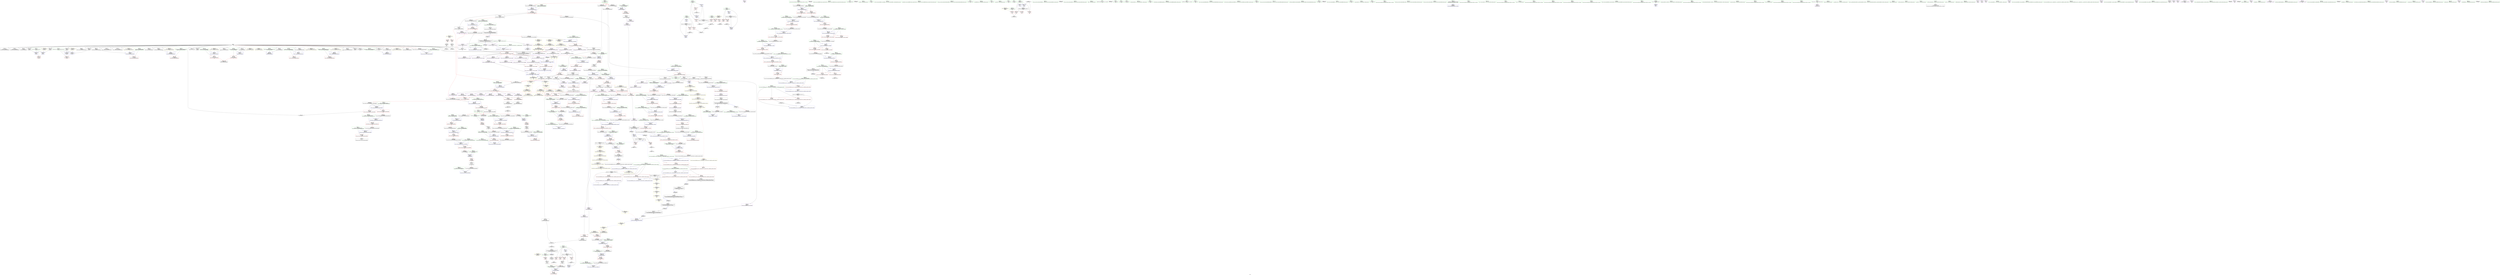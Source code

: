 digraph "SVFG" {
	label="SVFG";

	Node0x55f834ba9e50 [shape=record,color=grey,label="{NodeID: 0\nNullPtr|{|<s33>49}}"];
	Node0x55f834ba9e50 -> Node0x55f834be62b0[style=solid];
	Node0x55f834ba9e50 -> Node0x55f834be63b0[style=solid];
	Node0x55f834ba9e50 -> Node0x55f834be6480[style=solid];
	Node0x55f834ba9e50 -> Node0x55f834be6550[style=solid];
	Node0x55f834ba9e50 -> Node0x55f834be6620[style=solid];
	Node0x55f834ba9e50 -> Node0x55f834be66f0[style=solid];
	Node0x55f834ba9e50 -> Node0x55f834be67c0[style=solid];
	Node0x55f834ba9e50 -> Node0x55f834be6890[style=solid];
	Node0x55f834ba9e50 -> Node0x55f834be0650[style=solid];
	Node0x55f834ba9e50 -> Node0x55f834be0720[style=solid];
	Node0x55f834ba9e50 -> Node0x55f834be07f0[style=solid];
	Node0x55f834ba9e50 -> Node0x55f834be08c0[style=solid];
	Node0x55f834ba9e50 -> Node0x55f834be0990[style=solid];
	Node0x55f834ba9e50 -> Node0x55f834be0a60[style=solid];
	Node0x55f834ba9e50 -> Node0x55f834be0b30[style=solid];
	Node0x55f834ba9e50 -> Node0x55f834be0c00[style=solid];
	Node0x55f834ba9e50 -> Node0x55f834be0cd0[style=solid];
	Node0x55f834ba9e50 -> Node0x55f834be0da0[style=solid];
	Node0x55f834ba9e50 -> Node0x55f834be0e70[style=solid];
	Node0x55f834ba9e50 -> Node0x55f834be0f40[style=solid];
	Node0x55f834ba9e50 -> Node0x55f834be1010[style=solid];
	Node0x55f834ba9e50 -> Node0x55f834be10e0[style=solid];
	Node0x55f834ba9e50 -> Node0x55f834be11b0[style=solid];
	Node0x55f834ba9e50 -> Node0x55f834be1280[style=solid];
	Node0x55f834ba9e50 -> Node0x55f834be1350[style=solid];
	Node0x55f834ba9e50 -> Node0x55f834be9740[style=solid];
	Node0x55f834ba9e50 -> Node0x55f834bfbb60[style=solid];
	Node0x55f834ba9e50 -> Node0x55f834bfbc30[style=solid];
	Node0x55f834ba9e50 -> Node0x55f834bfbd00[style=solid];
	Node0x55f834ba9e50 -> Node0x55f834bf30a0[style=solid];
	Node0x55f834ba9e50 -> Node0x55f834bf4cc0[style=solid];
	Node0x55f834ba9e50 -> Node0x55f834bf5140[style=solid];
	Node0x55f834ba9e50 -> Node0x55f834bf58c0[style=solid];
	Node0x55f834ba9e50:s33 -> Node0x55f834c7b150[style=solid,color=red];
	Node0x55f834be99e0 [shape=record,color=blue,label="{NodeID: 443\n81\<--94\nj\<--\n_Z5solvev\n}"];
	Node0x55f834be99e0 -> Node0x55f834befbe0[style=dashed];
	Node0x55f834be99e0 -> Node0x55f834befcb0[style=dashed];
	Node0x55f834be99e0 -> Node0x55f834be9b80[style=dashed];
	Node0x55f834be99e0 -> Node0x55f834c33040[style=dashed];
	Node0x55f834becea0 [shape=record,color=purple,label="{NodeID: 277\n438\<--35\n\<--.str.10\nmain\n}"];
	Node0x55f834c79dd0 [shape=record,color=black,label="{NodeID: 1218\n859 = PHI(851, )\n1st arg _ZSt10__fill_n_aIPimiEN9__gnu_cxx11__enable_ifIXsr11__is_scalarIT1_EE7__valueET_E6__typeES4_T0_RKS3_ }"];
	Node0x55f834c79dd0 -> Node0x55f834bfd970[style=solid];
	Node0x55f834bdd800 [shape=record,color=green,label="{NodeID: 111\n608\<--609\nthis.addr\<--this.addr_field_insensitive\n_ZNSt12_Vector_baseIiSaIiEE17_M_create_storageEm\n}"];
	Node0x55f834bdd800 -> Node0x55f834be6960[style=solid];
	Node0x55f834bdd800 -> Node0x55f834bfbdd0[style=solid];
	Node0x55f834be6ca0 [shape=record,color=red,label="{NodeID: 388\n630\<--629\n\<--_M_start6\n_ZNSt12_Vector_baseIiSaIiEE17_M_create_storageEm\n}"];
	Node0x55f834be6ca0 -> Node0x55f834bef3c0[style=solid];
	Node0x55f834be1ee0 [shape=record,color=black,label="{NodeID: 222\n326\<--321\nsub.ptr.lhs.cast\<--\n_ZNKSt6vectorIiSaIiEE4sizeEv\n}"];
	Node0x55f834be1ee0 -> Node0x55f834bf4240[style=solid];
	Node0x55f834c758e0 [shape=record,color=black,label="{NodeID: 1163\n179 = PHI()\n}"];
	Node0x55f834bde2a0 [shape=record,color=green,label="{NodeID: 56\n176\<--177\n_ZStlsISt11char_traitsIcEERSt13basic_ostreamIcT_ES5_PKc\<--_ZStlsISt11char_traitsIcEERSt13basic_ostreamIcT_ES5_PKc_field_insensitive\n}"];
	Node0x55f834bfc450 [shape=record,color=blue,label="{NodeID: 499\n666\<--664\nthis.addr\<--this\n_ZN9__gnu_cxx13new_allocatorIiEC2ERKS1_\n}"];
	Node0x55f834bfc450 -> Node0x55f834be6fe0[style=dashed];
	Node0x55f834befcb0 [shape=record,color=red,label="{NodeID: 333\n132\<--81\n\<--j\n_Z5solvev\n}"];
	Node0x55f834befcb0 -> Node0x55f834bf46c0[style=solid];
	Node0x55f834be53f0 [shape=record,color=green,label="{NodeID: 167\n948\<--949\n__p.addr\<--__p.addr_field_insensitive\n_ZNSt16allocator_traitsISaIiEE10deallocateERS0_Pim\n}"];
	Node0x55f834be53f0 -> Node0x55f834be8ec0[style=solid];
	Node0x55f834be53f0 -> Node0x55f834bfe330[style=solid];
	Node0x55f834bb45a0 [shape=record,color=green,label="{NodeID: 1\n7\<--1\n__dso_handle\<--dummyObj\nGlob }"];
	Node0x55f834c3c080 [shape=record,color=yellow,style=double,label="{NodeID: 942\n39V_1 = ENCHI(MR_39V_0)\npts\{245 \}\nFun[_ZNSt6vectorIiSaIiEEC2EmRKiRKS0_]}"];
	Node0x55f834c3c080 -> Node0x55f834bea7b0[style=dashed];
	Node0x55f834be9ab0 [shape=record,color=blue,label="{NodeID: 444\n125\<--129\ncall8\<--inc\n_Z5solvev\n}"];
	Node0x55f834be9ab0 -> Node0x55f834bf0330[style=dashed];
	Node0x55f834be9ab0 -> Node0x55f834be9ab0[style=dashed];
	Node0x55f834be9ab0 -> Node0x55f834c33540[style=dashed];
	Node0x55f834becf70 [shape=record,color=purple,label="{NodeID: 278\n1033\<--37\nllvm.global_ctors_0\<--llvm.global_ctors\nGlob }"];
	Node0x55f834becf70 -> Node0x55f834be9540[style=solid];
	Node0x55f834c79f10 [shape=record,color=black,label="{NodeID: 1219\n860 = PHI(852, )\n2nd arg _ZSt10__fill_n_aIPimiEN9__gnu_cxx11__enable_ifIXsr11__is_scalarIT1_EE7__valueET_E6__typeES4_T0_RKS3_ }"];
	Node0x55f834c79f10 -> Node0x55f834bfda40[style=solid];
	Node0x55f834bdd8d0 [shape=record,color=green,label="{NodeID: 112\n610\<--611\n__n.addr\<--__n.addr_field_insensitive\n_ZNSt12_Vector_baseIiSaIiEE17_M_create_storageEm\n}"];
	Node0x55f834bdd8d0 -> Node0x55f834be6a30[style=solid];
	Node0x55f834bdd8d0 -> Node0x55f834be6b00[style=solid];
	Node0x55f834bdd8d0 -> Node0x55f834bfbea0[style=solid];
	Node0x55f834be6d70 [shape=record,color=red,label="{NodeID: 389\n642\<--639\nthis1\<--this.addr\n_ZNSt12_Vector_baseIiSaIiEE12_Vector_implD2Ev\n}"];
	Node0x55f834be6d70 -> Node0x55f834beaef0[style=solid];
	Node0x55f834be1fb0 [shape=record,color=black,label="{NodeID: 223\n327\<--325\nsub.ptr.rhs.cast\<--\n_ZNKSt6vectorIiSaIiEE4sizeEv\n}"];
	Node0x55f834be1fb0 -> Node0x55f834bf4240[style=solid];
	Node0x55f834c759b0 [shape=record,color=black,label="{NodeID: 1164\n191 = PHI()\n}"];
	Node0x55f834bde3a0 [shape=record,color=green,label="{NodeID: 57\n180\<--181\n_ZNSolsEi\<--_ZNSolsEi_field_insensitive\n}"];
	Node0x55f834c34a60 [shape=record,color=yellow,style=double,label="{NodeID: 832\n4V_1 = ENCHI(MR_4V_0)\npts\{72 \}\nFun[_ZNSt22__uninitialized_fill_nILb1EE15__uninit_fill_nIPimiEET_S3_T0_RKT1_]|{<s0>55}}"];
	Node0x55f834c34a60:s0 -> Node0x55f834c3cd20[style=dashed,color=red];
	Node0x55f834bfc520 [shape=record,color=blue,label="{NodeID: 500\n668\<--665\n.addr\<--\n_ZN9__gnu_cxx13new_allocatorIiEC2ERKS1_\n}"];
	Node0x55f834befd80 [shape=record,color=red,label="{NodeID: 334\n123\<--83\n\<--first\n_Z5solvev\n}"];
	Node0x55f834befd80 -> Node0x55f834be15f0[style=solid];
	Node0x55f834be54c0 [shape=record,color=green,label="{NodeID: 168\n950\<--951\n__n.addr\<--__n.addr_field_insensitive\n_ZNSt16allocator_traitsISaIiEE10deallocateERS0_Pim\n}"];
	Node0x55f834be54c0 -> Node0x55f834be8f90[style=solid];
	Node0x55f834be54c0 -> Node0x55f834bfe400[style=solid];
	Node0x55f834bb3e50 [shape=record,color=green,label="{NodeID: 2\n8\<--1\n.str\<--dummyObj\nGlob }"];
	Node0x55f834c3c160 [shape=record,color=yellow,style=double,label="{NodeID: 943\n41V_1 = ENCHI(MR_41V_0)\npts\{247 \}\nFun[_ZNSt6vectorIiSaIiEEC2EmRKiRKS0_]}"];
	Node0x55f834c3c160 -> Node0x55f834bea880[style=dashed];
	Node0x55f834be9b80 [shape=record,color=blue,label="{NodeID: 445\n81\<--133\nj\<--inc9\n_Z5solvev\n}"];
	Node0x55f834be9b80 -> Node0x55f834befbe0[style=dashed];
	Node0x55f834be9b80 -> Node0x55f834befcb0[style=dashed];
	Node0x55f834be9b80 -> Node0x55f834be9b80[style=dashed];
	Node0x55f834be9b80 -> Node0x55f834c33040[style=dashed];
	Node0x55f834bed070 [shape=record,color=purple,label="{NodeID: 279\n1034\<--37\nllvm.global_ctors_1\<--llvm.global_ctors\nGlob }"];
	Node0x55f834bed070 -> Node0x55f834be9640[style=solid];
	Node0x55f834c7a050 [shape=record,color=black,label="{NodeID: 1220\n782 = PHI(366, 533, )\n0th arg _ZNSt12_Vector_baseIiSaIiEE19_M_get_Tp_allocatorEv }"];
	Node0x55f834c7a050 -> Node0x55f834bfcfb0[style=solid];
	Node0x55f834bdd9a0 [shape=record,color=green,label="{NodeID: 113\n617\<--618\n_ZNSt12_Vector_baseIiSaIiEE11_M_allocateEm\<--_ZNSt12_Vector_baseIiSaIiEE11_M_allocateEm_field_insensitive\n}"];
	Node0x55f834be6e40 [shape=record,color=red,label="{NodeID: 390\n655\<--649\nthis1\<--this.addr\n_ZNSaIiEC2ERKS_\n}"];
	Node0x55f834be6e40 -> Node0x55f834beafc0[style=solid];
	Node0x55f834be2080 [shape=record,color=black,label="{NodeID: 224\n312\<--329\n_ZNKSt6vectorIiSaIiEE4sizeEv_ret\<--sub.ptr.div\n_ZNKSt6vectorIiSaIiEE4sizeEv\n|{<s0>11}}"];
	Node0x55f834be2080:s0 -> Node0x55f834c755c0[style=solid,color=blue];
	Node0x55f834c75a80 [shape=record,color=black,label="{NodeID: 1165\n367 = PHI(781, )\n|{<s0>24}}"];
	Node0x55f834c75a80:s0 -> Node0x55f834c793d0[style=solid,color=red];
	Node0x55f834bde4a0 [shape=record,color=green,label="{NodeID: 58\n192\<--193\n_ZSt4endlIcSt11char_traitsIcEERSt13basic_ostreamIT_T0_ES6_\<--_ZSt4endlIcSt11char_traitsIcEERSt13basic_ostreamIT_T0_ES6__field_insensitive\n}"];
	Node0x55f834c34b70 [shape=record,color=yellow,style=double,label="{NodeID: 833\n20V_1 = ENCHI(MR_20V_0)\npts\{741 \}\nFun[_ZNSt22__uninitialized_fill_nILb1EE15__uninit_fill_nIPimiEET_S3_T0_RKT1_]|{<s0>55}}"];
	Node0x55f834c34b70:s0 -> Node0x55f834c3ce30[style=dashed,color=red];
	Node0x55f834bfc5f0 [shape=record,color=blue,label="{NodeID: 501\n677\<--675\nthis.addr\<--this\n_ZNSt12_Vector_baseIiSaIiEE11_M_allocateEm\n}"];
	Node0x55f834bfc5f0 -> Node0x55f834be70b0[style=dashed];
	Node0x55f834befe50 [shape=record,color=red,label="{NodeID: 335\n182\<--85\n\<--cnt\n_Z5solvev\n}"];
	Node0x55f834befe50 -> Node0x55f834bf3f40[style=solid];
	Node0x55f834be5590 [shape=record,color=green,label="{NodeID: 169\n960\<--961\n_ZN9__gnu_cxx13new_allocatorIiE10deallocateEPim\<--_ZN9__gnu_cxx13new_allocatorIiE10deallocateEPim_field_insensitive\n}"];
	Node0x55f834bb3ee0 [shape=record,color=green,label="{NodeID: 3\n10\<--1\n_ZSt4cout\<--dummyObj\nGlob }"];
	Node0x55f834c3c240 [shape=record,color=yellow,style=double,label="{NodeID: 944\n20V_1 = ENCHI(MR_20V_0)\npts\{741 \}\nFun[_ZNSt6vectorIiSaIiEEC2EmRKiRKS0_]|{<s0>20}}"];
	Node0x55f834c3c240:s0 -> Node0x55f834c3b950[style=dashed,color=red];
	Node0x55f834be9c50 [shape=record,color=blue,label="{NodeID: 446\n75\<--137\nexn.slot\<--\n_Z5solvev\n}"];
	Node0x55f834be9c50 -> Node0x55f834bef8a0[style=dashed];
	Node0x55f834bed170 [shape=record,color=purple,label="{NodeID: 280\n1035\<--37\nllvm.global_ctors_2\<--llvm.global_ctors\nGlob }"];
	Node0x55f834bed170 -> Node0x55f834be9740[style=solid];
	Node0x55f834c7a260 [shape=record,color=black,label="{NodeID: 1221\n943 = PHI(922, )\n0th arg _ZNSt16allocator_traitsISaIiEE10deallocateERS0_Pim }"];
	Node0x55f834c7a260 -> Node0x55f834bfe260[style=solid];
	Node0x55f834be2670 [shape=record,color=green,label="{NodeID: 114\n639\<--640\nthis.addr\<--this.addr_field_insensitive\n_ZNSt12_Vector_baseIiSaIiEE12_Vector_implD2Ev\n}"];
	Node0x55f834be2670 -> Node0x55f834be6d70[style=solid];
	Node0x55f834be2670 -> Node0x55f834bfc1e0[style=solid];
	Node0x55f834be6f10 [shape=record,color=red,label="{NodeID: 391\n657\<--651\n\<--__a.addr\n_ZNSaIiEC2ERKS_\n}"];
	Node0x55f834be6f10 -> Node0x55f834beb090[style=solid];
	Node0x55f834be2150 [shape=record,color=black,label="{NodeID: 225\n358\<--357\n\<--this1\n_ZNSt6vectorIiSaIiEED2Ev\n}"];
	Node0x55f834be2150 -> Node0x55f834bed750[style=solid];
	Node0x55f834be2150 -> Node0x55f834bed820[style=solid];
	Node0x55f834c75c50 [shape=record,color=black,label="{NodeID: 1166\n830 = PHI(834, )\n}"];
	Node0x55f834c75c50 -> Node0x55f834beba50[style=solid];
	Node0x55f834bde5a0 [shape=record,color=green,label="{NodeID: 59\n194\<--195\n_ZNSolsEPFRSoS_E\<--_ZNSolsEPFRSoS_E_field_insensitive\n}"];
	Node0x55f834bfc6c0 [shape=record,color=blue,label="{NodeID: 502\n679\<--676\n__n.addr\<--__n\n_ZNSt12_Vector_baseIiSaIiEE11_M_allocateEm\n}"];
	Node0x55f834bfc6c0 -> Node0x55f834be7180[style=dashed];
	Node0x55f834bfc6c0 -> Node0x55f834be7250[style=dashed];
	Node0x55f834beff20 [shape=record,color=red,label="{NodeID: 336\n196\<--85\n\<--cnt\n_Z5solvev\n}"];
	Node0x55f834beff20 -> Node0x55f834bf5bc0[style=solid];
	Node0x55f834be5690 [shape=record,color=green,label="{NodeID: 170\n967\<--968\nthis.addr\<--this.addr_field_insensitive\n_ZN9__gnu_cxx13new_allocatorIiE10deallocateEPim\n}"];
	Node0x55f834be5690 -> Node0x55f834be9060[style=solid];
	Node0x55f834be5690 -> Node0x55f834bfe4d0[style=solid];
	Node0x55f834bca670 [shape=record,color=green,label="{NodeID: 4\n11\<--1\n.str.1\<--dummyObj\nGlob }"];
	Node0x55f834c3c320 [shape=record,color=yellow,style=double,label="{NodeID: 945\n22V_1 = ENCHI(MR_22V_0)\npts\{700000 \}\nFun[_ZNSt6vectorIiSaIiEEC2EmRKiRKS0_]|{<s0>19}}"];
	Node0x55f834c3c320:s0 -> Node0x55f834c2d070[style=dashed,color=red];
	Node0x55f834bf30a0 [shape=record,color=black,label="{NodeID: 779\n696 = PHI(691, 3, )\n}"];
	Node0x55f834bf30a0 -> Node0x55f834beb230[style=solid];
	Node0x55f834be9d20 [shape=record,color=blue,label="{NodeID: 447\n77\<--139\nehselector.slot\<--\n_Z5solvev\n}"];
	Node0x55f834be9d20 -> Node0x55f834bef970[style=dashed];
	Node0x55f834bed270 [shape=record,color=purple,label="{NodeID: 281\n306\<--305\n_M_impl\<--\n_ZNSt6vectorIiSaIiEEixEm\n}"];
	Node0x55f834c7a370 [shape=record,color=black,label="{NodeID: 1222\n944 = PHI(923, )\n1st arg _ZNSt16allocator_traitsISaIiEE10deallocateERS0_Pim }"];
	Node0x55f834c7a370 -> Node0x55f834bfe330[style=solid];
	Node0x55f834be2740 [shape=record,color=green,label="{NodeID: 115\n649\<--650\nthis.addr\<--this.addr_field_insensitive\n_ZNSaIiEC2ERKS_\n}"];
	Node0x55f834be2740 -> Node0x55f834be6e40[style=solid];
	Node0x55f834be2740 -> Node0x55f834bfc2b0[style=solid];
	Node0x55f834be6fe0 [shape=record,color=red,label="{NodeID: 392\n672\<--666\nthis1\<--this.addr\n_ZN9__gnu_cxx13new_allocatorIiEC2ERKS1_\n}"];
	Node0x55f834be2220 [shape=record,color=black,label="{NodeID: 226\n362\<--357\n\<--this1\n_ZNSt6vectorIiSaIiEED2Ev\n}"];
	Node0x55f834be2220 -> Node0x55f834bed8f0[style=solid];
	Node0x55f834be2220 -> Node0x55f834bed9c0[style=solid];
	Node0x55f834c75d90 [shape=record,color=black,label="{NodeID: 1167\n848 = PHI(897, )\n|{<s0>57}}"];
	Node0x55f834c75d90:s0 -> Node0x55f834c79c90[style=solid,color=red];
	Node0x55f834bde6a0 [shape=record,color=green,label="{NodeID: 60\n206\<--207\n__assert_fail\<--__assert_fail_field_insensitive\n}"];
	Node0x55f834bfc790 [shape=record,color=blue,label="{NodeID: 503\n701\<--699\n__a.addr\<--__a\n_ZNSt16allocator_traitsISaIiEE8allocateERS0_m\n}"];
	Node0x55f834bfc790 -> Node0x55f834be7320[style=dashed];
	Node0x55f834befff0 [shape=record,color=red,label="{NodeID: 337\n160\<--87\n\<--i13\n_Z5solvev\n}"];
	Node0x55f834befff0 -> Node0x55f834bf5740[style=solid];
	Node0x55f834be5760 [shape=record,color=green,label="{NodeID: 171\n969\<--970\n__p.addr\<--__p.addr_field_insensitive\n_ZN9__gnu_cxx13new_allocatorIiE10deallocateEPim\n}"];
	Node0x55f834be5760 -> Node0x55f834be9130[style=solid];
	Node0x55f834be5760 -> Node0x55f834bfe5a0[style=solid];
	Node0x55f834bca700 [shape=record,color=green,label="{NodeID: 5\n13\<--1\n.str.2\<--dummyObj\nGlob }"];
	Node0x55f834c3c400 [shape=record,color=yellow,style=double,label="{NodeID: 946\n24V_1 = ENCHI(MR_24V_0)\npts\{700001 \}\nFun[_ZNSt6vectorIiSaIiEEC2EmRKiRKS0_]|{<s0>19}}"];
	Node0x55f834c3c400:s0 -> Node0x55f834c2d070[style=dashed,color=red];
	Node0x55f834bf3640 [shape=record,color=grey,label="{NodeID: 780\n564 = Binary(562, 563, )\n}"];
	Node0x55f834bf3640 -> Node0x55f834bf4b40[style=solid];
	Node0x55f834be9df0 [shape=record,color=blue,label="{NodeID: 448\n75\<--144\nexn.slot\<--\n_Z5solvev\n}"];
	Node0x55f834be9df0 -> Node0x55f834bef8a0[style=dashed];
	Node0x55f834bed340 [shape=record,color=purple,label="{NodeID: 282\n307\<--305\n_M_start\<--\n_ZNSt6vectorIiSaIiEEixEm\n}"];
	Node0x55f834bed340 -> Node0x55f834bf0dc0[style=solid];
	Node0x55f834c7a480 [shape=record,color=black,label="{NodeID: 1223\n945 = PHI(924, )\n2nd arg _ZNSt16allocator_traitsISaIiEE10deallocateERS0_Pim }"];
	Node0x55f834c7a480 -> Node0x55f834bfe400[style=solid];
	Node0x55f834be2810 [shape=record,color=green,label="{NodeID: 116\n651\<--652\n__a.addr\<--__a.addr_field_insensitive\n_ZNSaIiEC2ERKS_\n}"];
	Node0x55f834be2810 -> Node0x55f834be6f10[style=solid];
	Node0x55f834be2810 -> Node0x55f834bfc380[style=solid];
	Node0x55f834be70b0 [shape=record,color=red,label="{NodeID: 393\n683\<--677\nthis1\<--this.addr\n_ZNSt12_Vector_baseIiSaIiEE11_M_allocateEm\n}"];
	Node0x55f834be70b0 -> Node0x55f834beefb0[style=solid];
	Node0x55f834be22f0 [shape=record,color=black,label="{NodeID: 227\n366\<--357\n\<--this1\n_ZNSt6vectorIiSaIiEED2Ev\n|{<s0>23}}"];
	Node0x55f834be22f0:s0 -> Node0x55f834c7a050[style=solid,color=red];
	Node0x55f834c75ed0 [shape=record,color=black,label="{NodeID: 1168\n853 = PHI(857, )\n}"];
	Node0x55f834c75ed0 -> Node0x55f834bebb20[style=solid];
	Node0x55f834bde7a0 [shape=record,color=green,label="{NodeID: 61\n222\<--223\nthis.addr\<--this.addr_field_insensitive\n_ZNSaIiEC2Ev\n}"];
	Node0x55f834bde7a0 -> Node0x55f834bf04d0[style=solid];
	Node0x55f834bde7a0 -> Node0x55f834bea3a0[style=solid];
	Node0x55f834bfc860 [shape=record,color=blue,label="{NodeID: 504\n703\<--700\n__n.addr\<--__n\n_ZNSt16allocator_traitsISaIiEE8allocateERS0_m\n}"];
	Node0x55f834bfc860 -> Node0x55f834be73f0[style=dashed];
	Node0x55f834bf00c0 [shape=record,color=red,label="{NodeID: 338\n167\<--87\n\<--i13\n_Z5solvev\n}"];
	Node0x55f834bf00c0 -> Node0x55f834be1790[style=solid];
	Node0x55f834be5830 [shape=record,color=green,label="{NodeID: 172\n971\<--972\n.addr\<--.addr_field_insensitive\n_ZN9__gnu_cxx13new_allocatorIiE10deallocateEPim\n}"];
	Node0x55f834be5830 -> Node0x55f834bfe670[style=solid];
	Node0x55f834bca790 [shape=record,color=green,label="{NodeID: 6\n15\<--1\n.str.3\<--dummyObj\nGlob }"];
	Node0x55f834c3c4e0 [shape=record,color=yellow,style=double,label="{NodeID: 947\n26V_1 = ENCHI(MR_26V_0)\npts\{700002 \}\nFun[_ZNSt6vectorIiSaIiEEC2EmRKiRKS0_]|{<s0>19}}"];
	Node0x55f834c3c4e0:s0 -> Node0x55f834c2d070[style=dashed,color=red];
	Node0x55f834bf37c0 [shape=record,color=grey,label="{NodeID: 781\n445 = Binary(444, 112, )\n}"];
	Node0x55f834bf37c0 -> Node0x55f834bfad90[style=solid];
	Node0x55f834be9ec0 [shape=record,color=blue,label="{NodeID: 449\n77\<--146\nehselector.slot\<--\n_Z5solvev\n}"];
	Node0x55f834be9ec0 -> Node0x55f834bef970[style=dashed];
	Node0x55f834bed410 [shape=record,color=purple,label="{NodeID: 283\n319\<--318\n_M_impl\<--\n_ZNKSt6vectorIiSaIiEE4sizeEv\n}"];
	Node0x55f834c7a590 [shape=record,color=black,label="{NodeID: 1224\n638 = PHI(489, 569, 577, )\n0th arg _ZNSt12_Vector_baseIiSaIiEE12_Vector_implD2Ev }"];
	Node0x55f834c7a590 -> Node0x55f834bfc1e0[style=solid];
	Node0x55f834be28e0 [shape=record,color=green,label="{NodeID: 117\n660\<--661\n_ZN9__gnu_cxx13new_allocatorIiEC2ERKS1_\<--_ZN9__gnu_cxx13new_allocatorIiEC2ERKS1__field_insensitive\n}"];
	Node0x55f834be7180 [shape=record,color=red,label="{NodeID: 394\n684\<--679\n\<--__n.addr\n_ZNSt12_Vector_baseIiSaIiEE11_M_allocateEm\n}"];
	Node0x55f834be7180 -> Node0x55f834bf5a40[style=solid];
	Node0x55f834be23c0 [shape=record,color=black,label="{NodeID: 228\n373\<--357\n\<--this1\n_ZNSt6vectorIiSaIiEED2Ev\n|{<s0>25}}"];
	Node0x55f834be23c0:s0 -> Node0x55f834c7bc90[style=solid,color=red];
	Node0x55f834c76010 [shape=record,color=black,label="{NodeID: 1169\n430 = PHI()\n}"];
	Node0x55f834bde870 [shape=record,color=green,label="{NodeID: 62\n228\<--229\n_ZN9__gnu_cxx13new_allocatorIiEC2Ev\<--_ZN9__gnu_cxx13new_allocatorIiEC2Ev_field_insensitive\n}"];
	Node0x55f834bfc930 [shape=record,color=blue,label="{NodeID: 505\n718\<--715\nthis.addr\<--this\n_ZN9__gnu_cxx13new_allocatorIiE8allocateEmPKv\n}"];
	Node0x55f834bfc930 -> Node0x55f834be74c0[style=dashed];
	Node0x55f834bf0190 [shape=record,color=red,label="{NodeID: 339\n178\<--87\n\<--i13\n_Z5solvev\n}"];
	Node0x55f834be5900 [shape=record,color=green,label="{NodeID: 173\n980\<--981\n_ZdlPv\<--_ZdlPv_field_insensitive\n}"];
	Node0x55f834bca850 [shape=record,color=green,label="{NodeID: 7\n17\<--1\n__PRETTY_FUNCTION__._Z5solvev\<--dummyObj\nGlob }"];
	Node0x55f834bf3940 [shape=record,color=grey,label="{NodeID: 782\n739 = Binary(738, 330, )\n}"];
	Node0x55f834be9f90 [shape=record,color=blue,label="{NodeID: 450\n79\<--154\ni\<--inc11\n_Z5solvev\n}"];
	Node0x55f834be9f90 -> Node0x55f834c32b40[style=dashed];
	Node0x55f834bed4e0 [shape=record,color=purple,label="{NodeID: 284\n320\<--318\n_M_finish\<--\n_ZNKSt6vectorIiSaIiEE4sizeEv\n}"];
	Node0x55f834bed4e0 -> Node0x55f834bf0f60[style=solid];
	Node0x55f834c7a870 [shape=record,color=black,label="{NodeID: 1225\n758 = PHI(530, )\n0th arg _ZSt24__uninitialized_fill_n_aIPimiiET_S1_T0_RKT1_RSaIT2_E }"];
	Node0x55f834c7a870 -> Node0x55f834bfcc70[style=solid];
	Node0x55f834be29b0 [shape=record,color=green,label="{NodeID: 118\n666\<--667\nthis.addr\<--this.addr_field_insensitive\n_ZN9__gnu_cxx13new_allocatorIiEC2ERKS1_\n}"];
	Node0x55f834be29b0 -> Node0x55f834be6fe0[style=solid];
	Node0x55f834be29b0 -> Node0x55f834bfc450[style=solid];
	Node0x55f834be7250 [shape=record,color=red,label="{NodeID: 395\n690\<--679\n\<--__n.addr\n_ZNSt12_Vector_baseIiSaIiEE11_M_allocateEm\n|{<s0>48}}"];
	Node0x55f834be7250:s0 -> Node0x55f834c77210[style=solid,color=red];
	Node0x55f834be2490 [shape=record,color=black,label="{NodeID: 229\n381\<--357\n\<--this1\n_ZNSt6vectorIiSaIiEED2Ev\n|{<s0>26}}"];
	Node0x55f834be2490:s0 -> Node0x55f834c7bc90[style=solid,color=red];
	Node0x55f834c760e0 [shape=record,color=black,label="{NodeID: 1170\n439 = PHI()\n}"];
	Node0x55f834bde970 [shape=record,color=green,label="{NodeID: 63\n236\<--237\nthis.addr\<--this.addr_field_insensitive\n_ZNSt6vectorIiSaIiEEC2EmRKiRKS0_\n}"];
	Node0x55f834bde970 -> Node0x55f834bf05a0[style=solid];
	Node0x55f834bde970 -> Node0x55f834bea470[style=solid];
	Node0x55f834bfca00 [shape=record,color=blue,label="{NodeID: 506\n720\<--716\n__n.addr\<--__n\n_ZN9__gnu_cxx13new_allocatorIiE8allocateEmPKv\n}"];
	Node0x55f834bfca00 -> Node0x55f834be7590[style=dashed];
	Node0x55f834bfca00 -> Node0x55f834be7660[style=dashed];
	Node0x55f834bf0260 [shape=record,color=red,label="{NodeID: 340\n187\<--87\n\<--i13\n_Z5solvev\n}"];
	Node0x55f834bf0260 -> Node0x55f834bf40c0[style=solid];
	Node0x55f834be5a00 [shape=record,color=green,label="{NodeID: 174\n989\<--990\n__first.addr\<--__first.addr_field_insensitive\n_ZSt8_DestroyIPiiEvT_S1_RSaIT0_E\n}"];
	Node0x55f834be5a00 -> Node0x55f834be9200[style=solid];
	Node0x55f834be5a00 -> Node0x55f834bfe740[style=solid];
	Node0x55f834bca910 [shape=record,color=green,label="{NodeID: 8\n19\<--1\n.str.4\<--dummyObj\nGlob }"];
	Node0x55f834c3c6d0 [shape=record,color=yellow,style=double,label="{NodeID: 949\n22V_1 = ENCHI(MR_22V_0)\npts\{700000 \}\nFun[_ZNKSt6vectorIiSaIiEE4sizeEv]}"];
	Node0x55f834c3c6d0 -> Node0x55f834bf1030[style=dashed];
	Node0x55f834bf3ac0 [shape=record,color=grey,label="{NodeID: 783\n171 = Binary(170, 110, )\n}"];
	Node0x55f834bf3ac0 -> Node0x55f834bf52c0[style=solid];
	Node0x55f834bea060 [shape=record,color=blue,label="{NodeID: 451\n85\<--94\ncnt\<--\n_Z5solvev\n}"];
	Node0x55f834bea060 -> Node0x55f834c2ea40[style=dashed];
	Node0x55f834bed5b0 [shape=record,color=purple,label="{NodeID: 285\n323\<--322\n_M_impl2\<--\n_ZNKSt6vectorIiSaIiEE4sizeEv\n}"];
	Node0x55f834c7a980 [shape=record,color=black,label="{NodeID: 1226\n759 = PHI(531, )\n1st arg _ZSt24__uninitialized_fill_n_aIPimiiET_S1_T0_RKT1_RSaIT2_E }"];
	Node0x55f834c7a980 -> Node0x55f834bfcd40[style=solid];
	Node0x55f834be2a80 [shape=record,color=green,label="{NodeID: 119\n668\<--669\n.addr\<--.addr_field_insensitive\n_ZN9__gnu_cxx13new_allocatorIiEC2ERKS1_\n}"];
	Node0x55f834be2a80 -> Node0x55f834bfc520[style=solid];
	Node0x55f834be7320 [shape=record,color=red,label="{NodeID: 396\n707\<--701\n\<--__a.addr\n_ZNSt16allocator_traitsISaIiEE8allocateERS0_m\n}"];
	Node0x55f834be7320 -> Node0x55f834beb300[style=solid];
	Node0x55f834be2560 [shape=record,color=black,label="{NodeID: 230\n402\<--399\ncall\<--\nmain\n}"];
	Node0x55f834be2560 -> Node0x55f834bf4cc0[style=solid];
	Node0x55f834c761b0 [shape=record,color=black,label="{NodeID: 1171\n534 = PHI(781, )\n|{<s0>39}}"];
	Node0x55f834c761b0:s0 -> Node0x55f834c7aba0[style=solid,color=red];
	Node0x55f834bdea40 [shape=record,color=green,label="{NodeID: 64\n238\<--239\n__n.addr\<--__n.addr_field_insensitive\n_ZNSt6vectorIiSaIiEEC2EmRKiRKS0_\n}"];
	Node0x55f834bdea40 -> Node0x55f834bf0670[style=solid];
	Node0x55f834bdea40 -> Node0x55f834bf0740[style=solid];
	Node0x55f834bdea40 -> Node0x55f834bea540[style=solid];
	Node0x55f834bfcad0 [shape=record,color=blue,label="{NodeID: 507\n722\<--717\n.addr\<--\n_ZN9__gnu_cxx13new_allocatorIiE8allocateEmPKv\n}"];
	Node0x55f834bf0330 [shape=record,color=red,label="{NodeID: 341\n128\<--125\n\<--call8\n_Z5solvev\n}"];
	Node0x55f834bf0330 -> Node0x55f834bf4540[style=solid];
	Node0x55f834be5ad0 [shape=record,color=green,label="{NodeID: 175\n991\<--992\n__last.addr\<--__last.addr_field_insensitive\n_ZSt8_DestroyIPiiEvT_S1_RSaIT0_E\n}"];
	Node0x55f834be5ad0 -> Node0x55f834be92d0[style=solid];
	Node0x55f834be5ad0 -> Node0x55f834bfe810[style=solid];
	Node0x55f834bca9d0 [shape=record,color=green,label="{NodeID: 9\n21\<--1\n.str.5\<--dummyObj\nGlob }"];
	Node0x55f834c3c7b0 [shape=record,color=yellow,style=double,label="{NodeID: 950\n24V_1 = ENCHI(MR_24V_0)\npts\{700001 \}\nFun[_ZNKSt6vectorIiSaIiEE4sizeEv]}"];
	Node0x55f834c3c7b0 -> Node0x55f834bf0f60[style=dashed];
	Node0x55f834bf3c40 [shape=record,color=grey,label="{NodeID: 784\n888 = Binary(887, 889, )\n}"];
	Node0x55f834bf3c40 -> Node0x55f834bfdd80[style=solid];
	Node0x55f834bea130 [shape=record,color=blue,label="{NodeID: 452\n87\<--94\ni13\<--\n_Z5solvev\n}"];
	Node0x55f834bea130 -> Node0x55f834c2ef40[style=dashed];
	Node0x55f834bed680 [shape=record,color=purple,label="{NodeID: 286\n324\<--322\n_M_start\<--\n_ZNKSt6vectorIiSaIiEE4sizeEv\n}"];
	Node0x55f834bed680 -> Node0x55f834bf1030[style=solid];
	Node0x55f834c7aa90 [shape=record,color=black,label="{NodeID: 1227\n760 = PHI(532, )\n2nd arg _ZSt24__uninitialized_fill_n_aIPimiiET_S1_T0_RKT1_RSaIT2_E }"];
	Node0x55f834c7aa90 -> Node0x55f834bfce10[style=solid];
	Node0x55f834be2b50 [shape=record,color=green,label="{NodeID: 120\n677\<--678\nthis.addr\<--this.addr_field_insensitive\n_ZNSt12_Vector_baseIiSaIiEE11_M_allocateEm\n}"];
	Node0x55f834be2b50 -> Node0x55f834be70b0[style=solid];
	Node0x55f834be2b50 -> Node0x55f834bfc5f0[style=solid];
	Node0x55f834be73f0 [shape=record,color=red,label="{NodeID: 397\n709\<--703\n\<--__n.addr\n_ZNSt16allocator_traitsISaIiEE8allocateERS0_m\n|{<s0>49}}"];
	Node0x55f834be73f0:s0 -> Node0x55f834c7b010[style=solid,color=red];
	Node0x55f834bea980 [shape=record,color=black,label="{NodeID: 231\n418\<--415\ncall1\<--\nmain\n}"];
	Node0x55f834bea980 -> Node0x55f834bf58c0[style=solid];
	Node0x55f834c76350 [shape=record,color=black,label="{NodeID: 1172\n535 = PHI(757, )\n}"];
	Node0x55f834c76350 -> Node0x55f834bfb680[style=solid];
	Node0x55f834bdeb10 [shape=record,color=green,label="{NodeID: 65\n240\<--241\n__value.addr\<--__value.addr_field_insensitive\n_ZNSt6vectorIiSaIiEEC2EmRKiRKS0_\n}"];
	Node0x55f834bdeb10 -> Node0x55f834bf0810[style=solid];
	Node0x55f834bdeb10 -> Node0x55f834bea610[style=solid];
	Node0x55f834c351f0 [shape=record,color=yellow,style=double,label="{NodeID: 840\n72V_1 = ENCHI(MR_72V_0)\npts\{353 \}\nFun[_ZNSt6vectorIiSaIiEED2Ev]}"];
	Node0x55f834c351f0 -> Node0x55f834bfaa50[style=dashed];
	Node0x55f834bfcba0 [shape=record,color=blue,label="{NodeID: 508\n748\<--747\nthis.addr\<--this\n_ZNK9__gnu_cxx13new_allocatorIiE8max_sizeEv\n}"];
	Node0x55f834bfcba0 -> Node0x55f834be7730[style=dashed];
	Node0x55f834bf0400 [shape=record,color=red,label="{NodeID: 342\n170\<--169\n\<--call20\n_Z5solvev\n}"];
	Node0x55f834bf0400 -> Node0x55f834bf3ac0[style=solid];
	Node0x55f834be5ba0 [shape=record,color=green,label="{NodeID: 176\n993\<--994\n.addr\<--.addr_field_insensitive\n_ZSt8_DestroyIPiiEvT_S1_RSaIT0_E\n}"];
	Node0x55f834be5ba0 -> Node0x55f834bfe8e0[style=solid];
	Node0x55f834bcaa90 [shape=record,color=green,label="{NodeID: 10\n23\<--1\nstdout\<--dummyObj\nGlob }"];
	Node0x55f834bf3dc0 [shape=record,color=grey,label="{NodeID: 785\n154 = Binary(153, 112, )\n}"];
	Node0x55f834bf3dc0 -> Node0x55f834be9f90[style=solid];
	Node0x55f834bea200 [shape=record,color=blue,label="{NodeID: 453\n85\<--183\ncnt\<--inc26\n_Z5solvev\n}"];
	Node0x55f834bea200 -> Node0x55f834c2ea40[style=dashed];
	Node0x55f834bed750 [shape=record,color=purple,label="{NodeID: 287\n359\<--358\n_M_impl\<--\n_ZNSt6vectorIiSaIiEED2Ev\n}"];
	Node0x55f834c7aba0 [shape=record,color=black,label="{NodeID: 1228\n761 = PHI(534, )\n3rd arg _ZSt24__uninitialized_fill_n_aIPimiiET_S1_T0_RKT1_RSaIT2_E }"];
	Node0x55f834c7aba0 -> Node0x55f834bfcee0[style=solid];
	Node0x55f834be2c20 [shape=record,color=green,label="{NodeID: 121\n679\<--680\n__n.addr\<--__n.addr_field_insensitive\n_ZNSt12_Vector_baseIiSaIiEE11_M_allocateEm\n}"];
	Node0x55f834be2c20 -> Node0x55f834be7180[style=solid];
	Node0x55f834be2c20 -> Node0x55f834be7250[style=solid];
	Node0x55f834be2c20 -> Node0x55f834bfc6c0[style=solid];
	Node0x55f834be74c0 [shape=record,color=red,label="{NodeID: 398\n727\<--718\nthis1\<--this.addr\n_ZN9__gnu_cxx13new_allocatorIiE8allocateEmPKv\n|{<s0>50}}"];
	Node0x55f834be74c0:s0 -> Node0x55f834c79b50[style=solid,color=red];
	Node0x55f834beaa10 [shape=record,color=black,label="{NodeID: 232\n527\<--526\n\<--this1\n_ZNSt6vectorIiSaIiEE18_M_fill_initializeEmRKi\n}"];
	Node0x55f834beaa10 -> Node0x55f834bedb60[style=solid];
	Node0x55f834beaa10 -> Node0x55f834bedc30[style=solid];
	Node0x55f834c76490 [shape=record,color=black,label="{NodeID: 1173\n691 = PHI(698, )\n}"];
	Node0x55f834c76490 -> Node0x55f834bf30a0[style=solid];
	Node0x55f834bdebe0 [shape=record,color=green,label="{NodeID: 66\n242\<--243\n__a.addr\<--__a.addr_field_insensitive\n_ZNSt6vectorIiSaIiEEC2EmRKiRKS0_\n}"];
	Node0x55f834bdebe0 -> Node0x55f834bf08e0[style=solid];
	Node0x55f834bdebe0 -> Node0x55f834bea6e0[style=solid];
	Node0x55f834c352d0 [shape=record,color=yellow,style=double,label="{NodeID: 841\n74V_1 = ENCHI(MR_74V_0)\npts\{355 \}\nFun[_ZNSt6vectorIiSaIiEED2Ev]}"];
	Node0x55f834c352d0 -> Node0x55f834bfab20[style=dashed];
	Node0x55f834bfcc70 [shape=record,color=blue,label="{NodeID: 509\n762\<--758\n__first.addr\<--__first\n_ZSt24__uninitialized_fill_n_aIPimiiET_S1_T0_RKT1_RSaIT2_E\n}"];
	Node0x55f834bfcc70 -> Node0x55f834be7800[style=dashed];
	Node0x55f834bf04d0 [shape=record,color=red,label="{NodeID: 343\n225\<--222\nthis1\<--this.addr\n_ZNSaIiEC2Ev\n}"];
	Node0x55f834bf04d0 -> Node0x55f834be1860[style=solid];
	Node0x55f834be5c70 [shape=record,color=green,label="{NodeID: 177\n1001\<--1002\n_ZSt8_DestroyIPiEvT_S1_\<--_ZSt8_DestroyIPiEvT_S1__field_insensitive\n}"];
	Node0x55f834bcab90 [shape=record,color=green,label="{NodeID: 11\n24\<--1\n.str.6\<--dummyObj\nGlob }"];
	Node0x55f834c3c9a0 [shape=record,color=yellow,style=double,label="{NodeID: 952\n120V_1 = ENCHI(MR_120V_0)\npts\{548 \}\nFun[_ZNSt12_Vector_baseIiSaIiEED2Ev]}"];
	Node0x55f834c3c9a0 -> Node0x55f834bfb820[style=dashed];
	Node0x55f834bf3f40 [shape=record,color=grey,label="{NodeID: 786\n183 = Binary(182, 112, )\n}"];
	Node0x55f834bf3f40 -> Node0x55f834bea200[style=solid];
	Node0x55f834bea2d0 [shape=record,color=blue,label="{NodeID: 454\n87\<--188\ni13\<--inc28\n_Z5solvev\n}"];
	Node0x55f834bea2d0 -> Node0x55f834c2ef40[style=dashed];
	Node0x55f834bed820 [shape=record,color=purple,label="{NodeID: 288\n360\<--358\n_M_start\<--\n_ZNSt6vectorIiSaIiEED2Ev\n}"];
	Node0x55f834bed820 -> Node0x55f834bf12a0[style=solid];
	Node0x55f834c7acb0 [shape=record,color=black,label="{NodeID: 1229\n1005 = PHI(998, )\n0th arg _ZSt8_DestroyIPiEvT_S1_ }"];
	Node0x55f834c7acb0 -> Node0x55f834bfe9b0[style=solid];
	Node0x55f834be2cf0 [shape=record,color=green,label="{NodeID: 122\n692\<--693\n_ZNSt16allocator_traitsISaIiEE8allocateERS0_m\<--_ZNSt16allocator_traitsISaIiEE8allocateERS0_m_field_insensitive\n}"];
	Node0x55f834be7590 [shape=record,color=red,label="{NodeID: 399\n728\<--720\n\<--__n.addr\n_ZN9__gnu_cxx13new_allocatorIiE8allocateEmPKv\n}"];
	Node0x55f834be7590 -> Node0x55f834bf4e40[style=solid];
	Node0x55f834beaae0 [shape=record,color=black,label="{NodeID: 233\n533\<--526\n\<--this1\n_ZNSt6vectorIiSaIiEE18_M_fill_initializeEmRKi\n|{<s0>38}}"];
	Node0x55f834beaae0:s0 -> Node0x55f834c7a050[style=solid,color=red];
	Node0x55f834c765d0 [shape=record,color=black,label="{NodeID: 1174\n710 = PHI(714, )\n}"];
	Node0x55f834c765d0 -> Node0x55f834beb3d0[style=solid];
	Node0x55f834bdecb0 [shape=record,color=green,label="{NodeID: 67\n244\<--245\nexn.slot\<--exn.slot_field_insensitive\n_ZNSt6vectorIiSaIiEEC2EmRKiRKS0_\n}"];
	Node0x55f834bdecb0 -> Node0x55f834bf09b0[style=solid];
	Node0x55f834bdecb0 -> Node0x55f834bea7b0[style=solid];
	Node0x55f834c353b0 [shape=record,color=yellow,style=double,label="{NodeID: 842\n22V_1 = ENCHI(MR_22V_0)\npts\{700000 \}\nFun[_ZNSt6vectorIiSaIiEED2Ev]|{|<s1>25|<s2>26}}"];
	Node0x55f834c353b0 -> Node0x55f834bf12a0[style=dashed];
	Node0x55f834c353b0:s1 -> Node0x55f834c3cb60[style=dashed,color=red];
	Node0x55f834c353b0:s2 -> Node0x55f834c3cb60[style=dashed,color=red];
	Node0x55f834bfcd40 [shape=record,color=blue,label="{NodeID: 510\n764\<--759\n__n.addr\<--__n\n_ZSt24__uninitialized_fill_n_aIPimiiET_S1_T0_RKT1_RSaIT2_E\n}"];
	Node0x55f834bfcd40 -> Node0x55f834be78d0[style=dashed];
	Node0x55f834bf05a0 [shape=record,color=red,label="{NodeID: 344\n252\<--236\nthis1\<--this.addr\n_ZNSt6vectorIiSaIiEEC2EmRKiRKS0_\n|{|<s2>20}}"];
	Node0x55f834bf05a0 -> Node0x55f834be1930[style=solid];
	Node0x55f834bf05a0 -> Node0x55f834be1a00[style=solid];
	Node0x55f834bf05a0:s2 -> Node0x55f834c7b290[style=solid,color=red];
	Node0x55f834be5d70 [shape=record,color=green,label="{NodeID: 178\n1007\<--1008\n__first.addr\<--__first.addr_field_insensitive\n_ZSt8_DestroyIPiEvT_S1_\n}"];
	Node0x55f834be5d70 -> Node0x55f834be93a0[style=solid];
	Node0x55f834be5d70 -> Node0x55f834bfe9b0[style=solid];
	Node0x55f834bcac90 [shape=record,color=green,label="{NodeID: 12\n26\<--1\n__PRETTY_FUNCTION__.main\<--dummyObj\nGlob }"];
	Node0x55f834c3ca80 [shape=record,color=yellow,style=double,label="{NodeID: 953\n122V_1 = ENCHI(MR_122V_0)\npts\{550 \}\nFun[_ZNSt12_Vector_baseIiSaIiEED2Ev]}"];
	Node0x55f834c3ca80 -> Node0x55f834bfb8f0[style=dashed];
	Node0x55f834bf40c0 [shape=record,color=grey,label="{NodeID: 787\n188 = Binary(187, 112, )\n}"];
	Node0x55f834bf40c0 -> Node0x55f834bea2d0[style=solid];
	Node0x55f834bea3a0 [shape=record,color=blue,label="{NodeID: 455\n222\<--221\nthis.addr\<--this\n_ZNSaIiEC2Ev\n}"];
	Node0x55f834bea3a0 -> Node0x55f834bf04d0[style=dashed];
	Node0x55f834bed8f0 [shape=record,color=purple,label="{NodeID: 289\n363\<--362\n_M_impl2\<--\n_ZNSt6vectorIiSaIiEED2Ev\n}"];
	Node0x55f834c7adc0 [shape=record,color=black,label="{NodeID: 1230\n1006 = PHI(999, )\n1st arg _ZSt8_DestroyIPiEvT_S1_ }"];
	Node0x55f834c7adc0 -> Node0x55f834bfea80[style=solid];
	Node0x55f834be2df0 [shape=record,color=green,label="{NodeID: 123\n701\<--702\n__a.addr\<--__a.addr_field_insensitive\n_ZNSt16allocator_traitsISaIiEE8allocateERS0_m\n}"];
	Node0x55f834be2df0 -> Node0x55f834be7320[style=solid];
	Node0x55f834be2df0 -> Node0x55f834bfc790[style=solid];
	Node0x55f834be7660 [shape=record,color=red,label="{NodeID: 400\n738\<--720\n\<--__n.addr\n_ZN9__gnu_cxx13new_allocatorIiE8allocateEmPKv\n}"];
	Node0x55f834be7660 -> Node0x55f834bf3940[style=solid];
	Node0x55f834beabb0 [shape=record,color=black,label="{NodeID: 234\n538\<--526\n\<--this1\n_ZNSt6vectorIiSaIiEE18_M_fill_initializeEmRKi\n}"];
	Node0x55f834beabb0 -> Node0x55f834bedd00[style=solid];
	Node0x55f834beabb0 -> Node0x55f834beddd0[style=solid];
	Node0x55f834c76710 [shape=record,color=black,label="{NodeID: 1175\n729 = PHI(746, )\n}"];
	Node0x55f834c76710 -> Node0x55f834bf4e40[style=solid];
	Node0x55f834bded80 [shape=record,color=green,label="{NodeID: 68\n246\<--247\nehselector.slot\<--ehselector.slot_field_insensitive\n_ZNSt6vectorIiSaIiEEC2EmRKiRKS0_\n}"];
	Node0x55f834bded80 -> Node0x55f834bf0a80[style=solid];
	Node0x55f834bded80 -> Node0x55f834bea880[style=solid];
	Node0x55f834c35490 [shape=record,color=yellow,style=double,label="{NodeID: 843\n24V_1 = ENCHI(MR_24V_0)\npts\{700001 \}\nFun[_ZNSt6vectorIiSaIiEED2Ev]}"];
	Node0x55f834c35490 -> Node0x55f834bf1370[style=dashed];
	Node0x55f834bfce10 [shape=record,color=blue,label="{NodeID: 511\n766\<--760\n__x.addr\<--__x\n_ZSt24__uninitialized_fill_n_aIPimiiET_S1_T0_RKT1_RSaIT2_E\n}"];
	Node0x55f834bfce10 -> Node0x55f834be79a0[style=dashed];
	Node0x55f834bf0670 [shape=record,color=red,label="{NodeID: 345\n254\<--238\n\<--__n.addr\n_ZNSt6vectorIiSaIiEEC2EmRKiRKS0_\n|{<s0>19}}"];
	Node0x55f834bf0670:s0 -> Node0x55f834c798d0[style=solid,color=red];
	Node0x55f834be5e40 [shape=record,color=green,label="{NodeID: 179\n1009\<--1010\n__last.addr\<--__last.addr_field_insensitive\n_ZSt8_DestroyIPiEvT_S1_\n}"];
	Node0x55f834be5e40 -> Node0x55f834be9470[style=solid];
	Node0x55f834be5e40 -> Node0x55f834bfea80[style=solid];
	Node0x55f834bcad90 [shape=record,color=green,label="{NodeID: 13\n28\<--1\n.str.7\<--dummyObj\nGlob }"];
	Node0x55f834c3cb60 [shape=record,color=yellow,style=double,label="{NodeID: 954\n22V_1 = ENCHI(MR_22V_0)\npts\{700000 \}\nFun[_ZNSt12_Vector_baseIiSaIiEED2Ev]}"];
	Node0x55f834c3cb60 -> Node0x55f834bf2210[style=dashed];
	Node0x55f834c3cb60 -> Node0x55f834bf23b0[style=dashed];
	Node0x55f834bf4240 [shape=record,color=grey,label="{NodeID: 788\n328 = Binary(326, 327, )\n}"];
	Node0x55f834bf4240 -> Node0x55f834bf43c0[style=solid];
	Node0x55f834bea470 [shape=record,color=blue,label="{NodeID: 456\n236\<--232\nthis.addr\<--this\n_ZNSt6vectorIiSaIiEEC2EmRKiRKS0_\n}"];
	Node0x55f834bea470 -> Node0x55f834bf05a0[style=dashed];
	Node0x55f834bed9c0 [shape=record,color=purple,label="{NodeID: 290\n364\<--362\n_M_finish\<--\n_ZNSt6vectorIiSaIiEED2Ev\n}"];
	Node0x55f834bed9c0 -> Node0x55f834bf1370[style=solid];
	Node0x55f834c7aed0 [shape=record,color=black,label="{NodeID: 1231\n715 = PHI(708, )\n0th arg _ZN9__gnu_cxx13new_allocatorIiE8allocateEmPKv }"];
	Node0x55f834c7aed0 -> Node0x55f834bfc930[style=solid];
	Node0x55f834be2ec0 [shape=record,color=green,label="{NodeID: 124\n703\<--704\n__n.addr\<--__n.addr_field_insensitive\n_ZNSt16allocator_traitsISaIiEE8allocateERS0_m\n}"];
	Node0x55f834be2ec0 -> Node0x55f834be73f0[style=solid];
	Node0x55f834be2ec0 -> Node0x55f834bfc860[style=solid];
	Node0x55f834be7730 [shape=record,color=red,label="{NodeID: 401\n751\<--748\nthis1\<--this.addr\n_ZNK9__gnu_cxx13new_allocatorIiE8max_sizeEv\n}"];
	Node0x55f834beac80 [shape=record,color=black,label="{NodeID: 235\n562\<--558\nsub.ptr.lhs.cast\<--\n_ZNSt12_Vector_baseIiSaIiEED2Ev\n}"];
	Node0x55f834beac80 -> Node0x55f834bf3640[style=solid];
	Node0x55f834c76850 [shape=record,color=black,label="{NodeID: 1176\n777 = PHI(790, )\n}"];
	Node0x55f834c76850 -> Node0x55f834beb710[style=solid];
	Node0x55f834bdee50 [shape=record,color=green,label="{NodeID: 69\n257\<--258\n_ZNSt12_Vector_baseIiSaIiEEC2EmRKS0_\<--_ZNSt12_Vector_baseIiSaIiEEC2EmRKS0__field_insensitive\n}"];
	Node0x55f834c35570 [shape=record,color=yellow,style=double,label="{NodeID: 844\n26V_1 = ENCHI(MR_26V_0)\npts\{700002 \}\nFun[_ZNSt6vectorIiSaIiEED2Ev]|{<s0>25|<s1>26}}"];
	Node0x55f834c35570:s0 -> Node0x55f834c3cc40[style=dashed,color=red];
	Node0x55f834c35570:s1 -> Node0x55f834c3cc40[style=dashed,color=red];
	Node0x55f834bfcee0 [shape=record,color=blue,label="{NodeID: 512\n768\<--761\n.addr\<--\n_ZSt24__uninitialized_fill_n_aIPimiiET_S1_T0_RKT1_RSaIT2_E\n}"];
	Node0x55f834bf0740 [shape=record,color=red,label="{NodeID: 346\n259\<--238\n\<--__n.addr\n_ZNSt6vectorIiSaIiEEC2EmRKiRKS0_\n|{<s0>20}}"];
	Node0x55f834bf0740:s0 -> Node0x55f834c7b3d0[style=solid,color=red];
	Node0x55f834be5f10 [shape=record,color=green,label="{NodeID: 180\n1016\<--1017\n_ZNSt12_Destroy_auxILb1EE9__destroyIPiEEvT_S3_\<--_ZNSt12_Destroy_auxILb1EE9__destroyIPiEEvT_S3__field_insensitive\n}"];
	Node0x55f834bcae90 [shape=record,color=green,label="{NodeID: 14\n30\<--1\n.str.8\<--dummyObj\nGlob }"];
	Node0x55f834c3cc40 [shape=record,color=yellow,style=double,label="{NodeID: 955\n26V_1 = ENCHI(MR_26V_0)\npts\{700002 \}\nFun[_ZNSt12_Vector_baseIiSaIiEED2Ev]}"];
	Node0x55f834c3cc40 -> Node0x55f834bf22e0[style=dashed];
	Node0x55f834bf43c0 [shape=record,color=grey,label="{NodeID: 789\n329 = Binary(328, 330, )\n}"];
	Node0x55f834bf43c0 -> Node0x55f834be2080[style=solid];
	Node0x55f834bea540 [shape=record,color=blue,label="{NodeID: 457\n238\<--233\n__n.addr\<--__n\n_ZNSt6vectorIiSaIiEEC2EmRKiRKS0_\n}"];
	Node0x55f834bea540 -> Node0x55f834bf0670[style=dashed];
	Node0x55f834bea540 -> Node0x55f834bf0740[style=dashed];
	Node0x55f834beda90 [shape=record,color=purple,label="{NodeID: 291\n489\<--488\n_M_impl\<--this1\n_ZNSt12_Vector_baseIiSaIiEEC2EmRKS0_\n|{<s0>35|<s1>37}}"];
	Node0x55f834beda90:s0 -> Node0x55f834c786d0[style=solid,color=red];
	Node0x55f834beda90:s1 -> Node0x55f834c7a590[style=solid,color=red];
	Node0x55f834c7b010 [shape=record,color=black,label="{NodeID: 1232\n716 = PHI(709, )\n1st arg _ZN9__gnu_cxx13new_allocatorIiE8allocateEmPKv }"];
	Node0x55f834c7b010 -> Node0x55f834bfca00[style=solid];
	Node0x55f834be2f90 [shape=record,color=green,label="{NodeID: 125\n711\<--712\n_ZN9__gnu_cxx13new_allocatorIiE8allocateEmPKv\<--_ZN9__gnu_cxx13new_allocatorIiE8allocateEmPKv_field_insensitive\n}"];
	Node0x55f834be7800 [shape=record,color=red,label="{NodeID: 402\n774\<--762\n\<--__first.addr\n_ZSt24__uninitialized_fill_n_aIPimiiET_S1_T0_RKT1_RSaIT2_E\n|{<s0>53}}"];
	Node0x55f834be7800:s0 -> Node0x55f834c78090[style=solid,color=red];
	Node0x55f834bead50 [shape=record,color=black,label="{NodeID: 236\n563\<--561\nsub.ptr.rhs.cast\<--\n_ZNSt12_Vector_baseIiSaIiEED2Ev\n}"];
	Node0x55f834bead50 -> Node0x55f834bf3640[style=solid];
	Node0x55f834c76990 [shape=record,color=black,label="{NodeID: 1177\n810 = PHI(814, )\n}"];
	Node0x55f834c76990 -> Node0x55f834beb980[style=solid];
	Node0x55f834bdef50 [shape=record,color=green,label="{NodeID: 70\n262\<--263\n_ZNSt6vectorIiSaIiEE18_M_fill_initializeEmRKi\<--_ZNSt6vectorIiSaIiEE18_M_fill_initializeEmRKi_field_insensitive\n}"];
	Node0x55f834bfcfb0 [shape=record,color=blue,label="{NodeID: 513\n783\<--782\nthis.addr\<--this\n_ZNSt12_Vector_baseIiSaIiEE19_M_get_Tp_allocatorEv\n}"];
	Node0x55f834bfcfb0 -> Node0x55f834be7a70[style=dashed];
	Node0x55f834bf0810 [shape=record,color=red,label="{NodeID: 347\n260\<--240\n\<--__value.addr\n_ZNSt6vectorIiSaIiEEC2EmRKiRKS0_\n|{<s0>20}}"];
	Node0x55f834bf0810:s0 -> Node0x55f834c7b510[style=solid,color=red];
	Node0x55f834be6010 [shape=record,color=green,label="{NodeID: 181\n1022\<--1023\n.addr\<--.addr_field_insensitive\n_ZNSt12_Destroy_auxILb1EE9__destroyIPiEEvT_S3_\n}"];
	Node0x55f834be6010 -> Node0x55f834bfeb50[style=solid];
	Node0x55f834bcaf90 [shape=record,color=green,label="{NodeID: 15\n32\<--1\nstdin\<--dummyObj\nGlob }"];
	Node0x55f834c3cd20 [shape=record,color=yellow,style=double,label="{NodeID: 956\n4V_1 = ENCHI(MR_4V_0)\npts\{72 \}\nFun[_ZSt6fill_nIPimiET_S1_T0_RKT1_]|{<s0>57}}"];
	Node0x55f834c3cd20:s0 -> Node0x55f834c2d260[style=dashed,color=red];
	Node0x55f834bf4540 [shape=record,color=grey,label="{NodeID: 790\n129 = Binary(128, 112, )\n}"];
	Node0x55f834bf4540 -> Node0x55f834be9ab0[style=solid];
	Node0x55f834bea610 [shape=record,color=blue,label="{NodeID: 458\n240\<--234\n__value.addr\<--__value\n_ZNSt6vectorIiSaIiEEC2EmRKiRKS0_\n}"];
	Node0x55f834bea610 -> Node0x55f834bf0810[style=dashed];
	Node0x55f834bedb60 [shape=record,color=purple,label="{NodeID: 292\n528\<--527\n_M_impl\<--\n_ZNSt6vectorIiSaIiEE18_M_fill_initializeEmRKi\n}"];
	Node0x55f834c7b150 [shape=record,color=black,label="{NodeID: 1233\n717 = PHI(3, )\n2nd arg _ZN9__gnu_cxx13new_allocatorIiE8allocateEmPKv }"];
	Node0x55f834c7b150 -> Node0x55f834bfcad0[style=solid];
	Node0x55f834be3090 [shape=record,color=green,label="{NodeID: 126\n718\<--719\nthis.addr\<--this.addr_field_insensitive\n_ZN9__gnu_cxx13new_allocatorIiE8allocateEmPKv\n}"];
	Node0x55f834be3090 -> Node0x55f834be74c0[style=solid];
	Node0x55f834be3090 -> Node0x55f834bfc930[style=solid];
	Node0x55f834be78d0 [shape=record,color=red,label="{NodeID: 403\n775\<--764\n\<--__n.addr\n_ZSt24__uninitialized_fill_n_aIPimiiET_S1_T0_RKT1_RSaIT2_E\n|{<s0>53}}"];
	Node0x55f834be78d0:s0 -> Node0x55f834c781d0[style=solid,color=red];
	Node0x55f834beae20 [shape=record,color=black,label="{NodeID: 237\n593\<--592\n\<--this1\n_ZNSt12_Vector_baseIiSaIiEE12_Vector_implC2ERKS0_\n|{<s0>44}}"];
	Node0x55f834beae20:s0 -> Node0x55f834c78f60[style=solid,color=red];
	Node0x55f834c76ad0 [shape=record,color=black,label="{NodeID: 1178\n932 = PHI()\n}"];
	Node0x55f834bdf050 [shape=record,color=green,label="{NodeID: 71\n272\<--273\n_ZNSt12_Vector_baseIiSaIiEED2Ev\<--_ZNSt12_Vector_baseIiSaIiEED2Ev_field_insensitive\n}"];
	Node0x55f834bfd080 [shape=record,color=blue,label="{NodeID: 514\n794\<--791\n__first.addr\<--__first\n_ZSt20uninitialized_fill_nIPimiET_S1_T0_RKT1_\n}"];
	Node0x55f834bfd080 -> Node0x55f834be7b40[style=dashed];
	Node0x55f834bf08e0 [shape=record,color=red,label="{NodeID: 348\n255\<--242\n\<--__a.addr\n_ZNSt6vectorIiSaIiEEC2EmRKiRKS0_\n|{<s0>19}}"];
	Node0x55f834bf08e0:s0 -> Node0x55f834c79a10[style=solid,color=red];
	Node0x55f834be60e0 [shape=record,color=green,label="{NodeID: 182\n1024\<--1025\n.addr1\<--.addr1_field_insensitive\n_ZNSt12_Destroy_auxILb1EE9__destroyIPiEEvT_S3_\n}"];
	Node0x55f834be60e0 -> Node0x55f834bfec20[style=solid];
	Node0x55f834bcb090 [shape=record,color=green,label="{NodeID: 16\n33\<--1\n.str.9\<--dummyObj\nGlob }"];
	Node0x55f834c3ce30 [shape=record,color=yellow,style=double,label="{NodeID: 957\n20V_1 = ENCHI(MR_20V_0)\npts\{741 \}\nFun[_ZSt6fill_nIPimiET_S1_T0_RKT1_]|{<s0>57}}"];
	Node0x55f834c3ce30:s0 -> Node0x55f834c2e540[style=dashed,color=red];
	Node0x55f834bf46c0 [shape=record,color=grey,label="{NodeID: 791\n133 = Binary(132, 112, )\n}"];
	Node0x55f834bf46c0 -> Node0x55f834be9b80[style=solid];
	Node0x55f834bea6e0 [shape=record,color=blue,label="{NodeID: 459\n242\<--235\n__a.addr\<--__a\n_ZNSt6vectorIiSaIiEEC2EmRKiRKS0_\n}"];
	Node0x55f834bea6e0 -> Node0x55f834bf08e0[style=dashed];
	Node0x55f834bedc30 [shape=record,color=purple,label="{NodeID: 293\n529\<--527\n_M_start\<--\n_ZNSt6vectorIiSaIiEE18_M_fill_initializeEmRKi\n}"];
	Node0x55f834bedc30 -> Node0x55f834bf1fa0[style=solid];
	Node0x55f834c7b290 [shape=record,color=black,label="{NodeID: 1234\n514 = PHI(252, )\n0th arg _ZNSt6vectorIiSaIiEE18_M_fill_initializeEmRKi }"];
	Node0x55f834c7b290 -> Node0x55f834bfb410[style=solid];
	Node0x55f834be3160 [shape=record,color=green,label="{NodeID: 127\n720\<--721\n__n.addr\<--__n.addr_field_insensitive\n_ZN9__gnu_cxx13new_allocatorIiE8allocateEmPKv\n}"];
	Node0x55f834be3160 -> Node0x55f834be7590[style=solid];
	Node0x55f834be3160 -> Node0x55f834be7660[style=solid];
	Node0x55f834be3160 -> Node0x55f834bfca00[style=solid];
	Node0x55f834be79a0 [shape=record,color=red,label="{NodeID: 404\n776\<--766\n\<--__x.addr\n_ZSt24__uninitialized_fill_n_aIPimiiET_S1_T0_RKT1_RSaIT2_E\n|{<s0>53}}"];
	Node0x55f834be79a0:s0 -> Node0x55f834c78310[style=solid,color=red];
	Node0x55f834beaef0 [shape=record,color=black,label="{NodeID: 238\n643\<--642\n\<--this1\n_ZNSt12_Vector_baseIiSaIiEE12_Vector_implD2Ev\n|{<s0>46}}"];
	Node0x55f834beaef0:s0 -> Node0x55f834c78950[style=solid,color=red];
	Node0x55f834c76ba0 [shape=record,color=black,label="{NodeID: 1179\n458 = PHI(226, )\n0th arg _ZN9__gnu_cxx13new_allocatorIiEC2Ev }"];
	Node0x55f834c76ba0 -> Node0x55f834bfae60[style=solid];
	Node0x55f834bdf150 [shape=record,color=green,label="{NodeID: 72\n280\<--281\n__gxx_personality_v0\<--__gxx_personality_v0_field_insensitive\n}"];
	Node0x55f834bfd150 [shape=record,color=blue,label="{NodeID: 515\n796\<--792\n__n.addr\<--__n\n_ZSt20uninitialized_fill_nIPimiET_S1_T0_RKT1_\n}"];
	Node0x55f834bfd150 -> Node0x55f834be7c10[style=dashed];
	Node0x55f834bf09b0 [shape=record,color=red,label="{NodeID: 349\n275\<--244\nexn\<--exn.slot\n_ZNSt6vectorIiSaIiEEC2EmRKiRKS0_\n}"];
	Node0x55f834be61b0 [shape=record,color=green,label="{NodeID: 183\n39\<--1029\n_GLOBAL__sub_I_romanandreev_1_1.cpp\<--_GLOBAL__sub_I_romanandreev_1_1.cpp_field_insensitive\n}"];
	Node0x55f834be61b0 -> Node0x55f834be9640[style=solid];
	Node0x55f834bcb190 [shape=record,color=green,label="{NodeID: 17\n35\<--1\n.str.10\<--dummyObj\nGlob }"];
	Node0x55f834bf4840 [shape=record,color=grey,label="{NodeID: 792\n111 = Binary(109, 112, )\n}"];
	Node0x55f834bf4840 -> Node0x55f834bf55c0[style=solid];
	Node0x55f834bea7b0 [shape=record,color=blue,label="{NodeID: 460\n244\<--266\nexn.slot\<--\n_ZNSt6vectorIiSaIiEEC2EmRKiRKS0_\n}"];
	Node0x55f834bea7b0 -> Node0x55f834bf09b0[style=dashed];
	Node0x55f834bedd00 [shape=record,color=purple,label="{NodeID: 294\n539\<--538\n_M_impl3\<--\n_ZNSt6vectorIiSaIiEE18_M_fill_initializeEmRKi\n}"];
	Node0x55f834c7b3d0 [shape=record,color=black,label="{NodeID: 1235\n515 = PHI(259, )\n1st arg _ZNSt6vectorIiSaIiEE18_M_fill_initializeEmRKi }"];
	Node0x55f834c7b3d0 -> Node0x55f834bfb4e0[style=solid];
	Node0x55f834be3230 [shape=record,color=green,label="{NodeID: 128\n722\<--723\n.addr\<--.addr_field_insensitive\n_ZN9__gnu_cxx13new_allocatorIiE8allocateEmPKv\n}"];
	Node0x55f834be3230 -> Node0x55f834bfcad0[style=solid];
	Node0x55f834c2ceb0 [shape=record,color=yellow,style=double,label="{NodeID: 903\n102V_1 = ENCHI(MR_102V_0)\npts\{482 \}\nFun[_ZNSt12_Vector_baseIiSaIiEEC2EmRKS0_]}"];
	Node0x55f834c2ceb0 -> Node0x55f834bfb270[style=dashed];
	Node0x55f834be7a70 [shape=record,color=red,label="{NodeID: 405\n786\<--783\nthis1\<--this.addr\n_ZNSt12_Vector_baseIiSaIiEE19_M_get_Tp_allocatorEv\n}"];
	Node0x55f834be7a70 -> Node0x55f834bef080[style=solid];
	Node0x55f834beafc0 [shape=record,color=black,label="{NodeID: 239\n656\<--655\n\<--this1\n_ZNSaIiEC2ERKS_\n|{<s0>47}}"];
	Node0x55f834beafc0:s0 -> Node0x55f834c79510[style=solid,color=red];
	Node0x55f834c76d10 [shape=record,color=black,label="{NodeID: 1180\n815 = PHI(807, )\n0th arg _ZNSt22__uninitialized_fill_nILb1EE15__uninit_fill_nIPimiEET_S3_T0_RKT1_ }"];
	Node0x55f834c76d10 -> Node0x55f834bfd3c0[style=solid];
	Node0x55f834bdf250 [shape=record,color=green,label="{NodeID: 73\n286\<--287\nthis.addr\<--this.addr_field_insensitive\n_ZNSaIiED2Ev\n}"];
	Node0x55f834bdf250 -> Node0x55f834bf0b50[style=solid];
	Node0x55f834bdf250 -> Node0x55f834bfa640[style=solid];
	Node0x55f834bfd220 [shape=record,color=blue,label="{NodeID: 516\n798\<--793\n__x.addr\<--__x\n_ZSt20uninitialized_fill_nIPimiET_S1_T0_RKT1_\n}"];
	Node0x55f834bfd220 -> Node0x55f834be7ce0[style=dashed];
	Node0x55f834bf0a80 [shape=record,color=red,label="{NodeID: 350\n276\<--246\nsel\<--ehselector.slot\n_ZNSt6vectorIiSaIiEEC2EmRKiRKS0_\n}"];
	Node0x55f834be62b0 [shape=record,color=black,label="{NodeID: 184\n2\<--3\ndummyVal\<--dummyVal\n}"];
	Node0x55f834bdaed0 [shape=record,color=green,label="{NodeID: 18\n38\<--1\n\<--dummyObj\nCan only get source location for instruction, argument, global var or function.}"];
	Node0x55f834bf49c0 [shape=record,color=grey,label="{NodeID: 793\n109 = Binary(110, 108, )\n}"];
	Node0x55f834bf49c0 -> Node0x55f834bf4840[style=solid];
	Node0x55f834bea880 [shape=record,color=blue,label="{NodeID: 461\n246\<--268\nehselector.slot\<--\n_ZNSt6vectorIiSaIiEEC2EmRKiRKS0_\n}"];
	Node0x55f834bea880 -> Node0x55f834bf0a80[style=dashed];
	Node0x55f834beddd0 [shape=record,color=purple,label="{NodeID: 295\n540\<--538\n_M_finish\<--\n_ZNSt6vectorIiSaIiEE18_M_fill_initializeEmRKi\n}"];
	Node0x55f834beddd0 -> Node0x55f834bfb680[style=solid];
	Node0x55f834c7b510 [shape=record,color=black,label="{NodeID: 1236\n516 = PHI(260, )\n2nd arg _ZNSt6vectorIiSaIiEE18_M_fill_initializeEmRKi }"];
	Node0x55f834c7b510 -> Node0x55f834bfb5b0[style=solid];
	Node0x55f834be3300 [shape=record,color=green,label="{NodeID: 129\n730\<--731\n_ZNK9__gnu_cxx13new_allocatorIiE8max_sizeEv\<--_ZNK9__gnu_cxx13new_allocatorIiE8max_sizeEv_field_insensitive\n}"];
	Node0x55f834c2cf90 [shape=record,color=yellow,style=double,label="{NodeID: 904\n104V_1 = ENCHI(MR_104V_0)\npts\{484 \}\nFun[_ZNSt12_Vector_baseIiSaIiEEC2EmRKS0_]}"];
	Node0x55f834c2cf90 -> Node0x55f834bfb340[style=dashed];
	Node0x55f834be7b40 [shape=record,color=red,label="{NodeID: 406\n807\<--794\n\<--__first.addr\n_ZSt20uninitialized_fill_nIPimiET_S1_T0_RKT1_\n|{<s0>54}}"];
	Node0x55f834be7b40:s0 -> Node0x55f834c76d10[style=solid,color=red];
	Node0x55f834beb090 [shape=record,color=black,label="{NodeID: 240\n658\<--657\n\<--\n_ZNSaIiEC2ERKS_\n|{<s0>47}}"];
	Node0x55f834beb090:s0 -> Node0x55f834c79650[style=solid,color=red];
	Node0x55f834c76e50 [shape=record,color=black,label="{NodeID: 1181\n816 = PHI(808, )\n1st arg _ZNSt22__uninitialized_fill_nILb1EE15__uninit_fill_nIPimiEET_S3_T0_RKT1_ }"];
	Node0x55f834c76e50 -> Node0x55f834bfd490[style=solid];
	Node0x55f834bdf320 [shape=record,color=green,label="{NodeID: 74\n292\<--293\n_ZN9__gnu_cxx13new_allocatorIiED2Ev\<--_ZN9__gnu_cxx13new_allocatorIiED2Ev_field_insensitive\n}"];
	Node0x55f834bfd2f0 [shape=record,color=blue,label="{NodeID: 517\n800\<--806\n__assignable\<--\n_ZSt20uninitialized_fill_nIPimiET_S1_T0_RKT1_\n}"];
	Node0x55f834bf0b50 [shape=record,color=red,label="{NodeID: 351\n289\<--286\nthis1\<--this.addr\n_ZNSaIiED2Ev\n}"];
	Node0x55f834bf0b50 -> Node0x55f834be1ad0[style=solid];
	Node0x55f834be63b0 [shape=record,color=black,label="{NodeID: 185\n136\<--3\n\<--dummyVal\n_Z5solvev\n}"];
	Node0x55f834bdaf90 [shape=record,color=green,label="{NodeID: 19\n94\<--1\n\<--dummyObj\nCan only get source location for instruction, argument, global var or function.}"];
	Node0x55f834bf4b40 [shape=record,color=grey,label="{NodeID: 794\n565 = Binary(564, 330, )\n|{<s0>40}}"];
	Node0x55f834bf4b40:s0 -> Node0x55f834c77e40[style=solid,color=red];
	Node0x55f834bfa640 [shape=record,color=blue,label="{NodeID: 462\n286\<--285\nthis.addr\<--this\n_ZNSaIiED2Ev\n}"];
	Node0x55f834bfa640 -> Node0x55f834bf0b50[style=dashed];
	Node0x55f834bedea0 [shape=record,color=purple,label="{NodeID: 296\n553\<--552\n_M_impl\<--this1\n_ZNSt12_Vector_baseIiSaIiEED2Ev\n}"];
	Node0x55f834c7b650 [shape=record,color=black,label="{NodeID: 1237\n232 = PHI(69, )\n0th arg _ZNSt6vectorIiSaIiEEC2EmRKiRKS0_ }"];
	Node0x55f834c7b650 -> Node0x55f834bea470[style=solid];
	Node0x55f834be3400 [shape=record,color=green,label="{NodeID: 130\n735\<--736\n_ZSt17__throw_bad_allocv\<--_ZSt17__throw_bad_allocv_field_insensitive\n}"];
	Node0x55f834c2d070 [shape=record,color=yellow,style=double,label="{NodeID: 905\n106V_1 = ENCHI(MR_106V_0)\npts\{700000 700001 700002 \}\nFun[_ZNSt12_Vector_baseIiSaIiEEC2EmRKS0_]|{<s0>35|<s1>35|<s2>35}}"];
	Node0x55f834c2d070:s0 -> Node0x55f834bfbb60[style=dashed,color=red];
	Node0x55f834c2d070:s1 -> Node0x55f834bfbc30[style=dashed,color=red];
	Node0x55f834c2d070:s2 -> Node0x55f834bfbd00[style=dashed,color=red];
	Node0x55f834be7c10 [shape=record,color=red,label="{NodeID: 407\n808\<--796\n\<--__n.addr\n_ZSt20uninitialized_fill_nIPimiET_S1_T0_RKT1_\n|{<s0>54}}"];
	Node0x55f834be7c10:s0 -> Node0x55f834c76e50[style=solid,color=red];
	Node0x55f834beb160 [shape=record,color=black,label="{NodeID: 241\n689\<--688\n\<--_M_impl\n_ZNSt12_Vector_baseIiSaIiEE11_M_allocateEm\n|{<s0>48}}"];
	Node0x55f834beb160:s0 -> Node0x55f834c770d0[style=solid,color=red];
	Node0x55f834c76f90 [shape=record,color=black,label="{NodeID: 1182\n817 = PHI(809, )\n2nd arg _ZNSt22__uninitialized_fill_nILb1EE15__uninit_fill_nIPimiEET_S3_T0_RKT1_ }"];
	Node0x55f834c76f90 -> Node0x55f834bfd560[style=solid];
	Node0x55f834bdf420 [shape=record,color=green,label="{NodeID: 75\n298\<--299\nthis.addr\<--this.addr_field_insensitive\n_ZNSt6vectorIiSaIiEEixEm\n}"];
	Node0x55f834bdf420 -> Node0x55f834bf0c20[style=solid];
	Node0x55f834bdf420 -> Node0x55f834bfa710[style=solid];
	Node0x55f834c35b40 [shape=record,color=yellow,style=double,label="{NodeID: 850\n22V_1 = ENCHI(MR_22V_0)\npts\{700000 \}\nFun[_ZNSt6vectorIiSaIiEEixEm]}"];
	Node0x55f834c35b40 -> Node0x55f834bf0dc0[style=dashed];
	Node0x55f834bfd3c0 [shape=record,color=blue,label="{NodeID: 518\n818\<--815\n__first.addr\<--__first\n_ZNSt22__uninitialized_fill_nILb1EE15__uninit_fill_nIPimiEET_S3_T0_RKT1_\n}"];
	Node0x55f834bfd3c0 -> Node0x55f834be7db0[style=dashed];
	Node0x55f834bf0c20 [shape=record,color=red,label="{NodeID: 352\n304\<--298\nthis1\<--this.addr\n_ZNSt6vectorIiSaIiEEixEm\n}"];
	Node0x55f834bf0c20 -> Node0x55f834be1ba0[style=solid];
	Node0x55f834be6480 [shape=record,color=black,label="{NodeID: 186\n137\<--3\n\<--dummyVal\n_Z5solvev\n}"];
	Node0x55f834be6480 -> Node0x55f834be9c50[style=solid];
	Node0x55f834bdb090 [shape=record,color=green,label="{NodeID: 20\n99\<--1\n\<--dummyObj\nCan only get source location for instruction, argument, global var or function.|{<s0>5}}"];
	Node0x55f834bdb090:s0 -> Node0x55f834c7b790[style=solid,color=red];
	Node0x55f834bf4cc0 [shape=record,color=grey,label="{NodeID: 795\n405 = cmp(402, 3, )\n}"];
	Node0x55f834bfa710 [shape=record,color=blue,label="{NodeID: 463\n298\<--296\nthis.addr\<--this\n_ZNSt6vectorIiSaIiEEixEm\n}"];
	Node0x55f834bfa710 -> Node0x55f834bf0c20[style=dashed];
	Node0x55f834bedf70 [shape=record,color=purple,label="{NodeID: 297\n554\<--552\n_M_start\<--this1\n_ZNSt12_Vector_baseIiSaIiEED2Ev\n}"];
	Node0x55f834bedf70 -> Node0x55f834bf2210[style=solid];
	Node0x55f834c7b790 [shape=record,color=black,label="{NodeID: 1238\n233 = PHI(99, )\n1st arg _ZNSt6vectorIiSaIiEEC2EmRKiRKS0_ }"];
	Node0x55f834c7b790 -> Node0x55f834bea540[style=solid];
	Node0x55f834be3500 [shape=record,color=green,label="{NodeID: 131\n740\<--741\ncall2\<--call2_field_insensitive\n_ZN9__gnu_cxx13new_allocatorIiE8allocateEmPKv\n}"];
	Node0x55f834be3500 -> Node0x55f834beb4a0[style=solid];
	Node0x55f834be7ce0 [shape=record,color=red,label="{NodeID: 408\n809\<--798\n\<--__x.addr\n_ZSt20uninitialized_fill_nIPimiET_S1_T0_RKT1_\n|{<s0>54}}"];
	Node0x55f834be7ce0:s0 -> Node0x55f834c76f90[style=solid,color=red];
	Node0x55f834beb230 [shape=record,color=black,label="{NodeID: 242\n674\<--696\n_ZNSt12_Vector_baseIiSaIiEE11_M_allocateEm_ret\<--cond\n_ZNSt12_Vector_baseIiSaIiEE11_M_allocateEm\n|{<s0>45}}"];
	Node0x55f834beb230:s0 -> Node0x55f834c75420[style=solid,color=blue];
	Node0x55f834c770d0 [shape=record,color=black,label="{NodeID: 1183\n699 = PHI(689, )\n0th arg _ZNSt16allocator_traitsISaIiEE8allocateERS0_m }"];
	Node0x55f834c770d0 -> Node0x55f834bfc790[style=solid];
	Node0x55f834bdf4f0 [shape=record,color=green,label="{NodeID: 76\n300\<--301\n__n.addr\<--__n.addr_field_insensitive\n_ZNSt6vectorIiSaIiEEixEm\n}"];
	Node0x55f834bdf4f0 -> Node0x55f834bf0cf0[style=solid];
	Node0x55f834bdf4f0 -> Node0x55f834bfa7e0[style=solid];
	Node0x55f834bfd490 [shape=record,color=blue,label="{NodeID: 519\n820\<--816\n__n.addr\<--__n\n_ZNSt22__uninitialized_fill_nILb1EE15__uninit_fill_nIPimiEET_S3_T0_RKT1_\n}"];
	Node0x55f834bfd490 -> Node0x55f834be7e80[style=dashed];
	Node0x55f834bf0cf0 [shape=record,color=red,label="{NodeID: 353\n309\<--300\n\<--__n.addr\n_ZNSt6vectorIiSaIiEEixEm\n}"];
	Node0x55f834be6550 [shape=record,color=black,label="{NodeID: 187\n139\<--3\n\<--dummyVal\n_Z5solvev\n}"];
	Node0x55f834be6550 -> Node0x55f834be9d20[style=solid];
	Node0x55f834bdb190 [shape=record,color=green,label="{NodeID: 21\n110\<--1\n\<--dummyObj\nCan only get source location for instruction, argument, global var or function.}"];
	Node0x55f834bf4e40 [shape=record,color=grey,label="{NodeID: 796\n732 = cmp(728, 729, )\n}"];
	Node0x55f834bfa7e0 [shape=record,color=blue,label="{NodeID: 464\n300\<--297\n__n.addr\<--__n\n_ZNSt6vectorIiSaIiEEixEm\n}"];
	Node0x55f834bfa7e0 -> Node0x55f834bf0cf0[style=dashed];
	Node0x55f834bee040 [shape=record,color=purple,label="{NodeID: 298\n556\<--552\n_M_impl2\<--this1\n_ZNSt12_Vector_baseIiSaIiEED2Ev\n}"];
	Node0x55f834c7b8d0 [shape=record,color=black,label="{NodeID: 1239\n234 = PHI(71, )\n2nd arg _ZNSt6vectorIiSaIiEEC2EmRKiRKS0_ }"];
	Node0x55f834c7b8d0 -> Node0x55f834bea610[style=solid];
	Node0x55f834be35d0 [shape=record,color=green,label="{NodeID: 132\n742\<--743\n_Znwm\<--_Znwm_field_insensitive\n}"];
	Node0x55f834c2d260 [shape=record,color=yellow,style=double,label="{NodeID: 907\n4V_1 = ENCHI(MR_4V_0)\npts\{72 \}\nFun[_ZSt10__fill_n_aIPimiEN9__gnu_cxx11__enable_ifIXsr11__is_scalarIT1_EE7__valueET_E6__typeES4_T0_RKS3_]}"];
	Node0x55f834c2d260 -> Node0x55f834be8910[style=dashed];
	Node0x55f834be7db0 [shape=record,color=red,label="{NodeID: 409\n827\<--818\n\<--__first.addr\n_ZNSt22__uninitialized_fill_nILb1EE15__uninit_fill_nIPimiEET_S3_T0_RKT1_\n|{<s0>55}}"];
	Node0x55f834be7db0:s0 -> Node0x55f834c7bf70[style=solid,color=red];
	Node0x55f834beb300 [shape=record,color=black,label="{NodeID: 243\n708\<--707\n\<--\n_ZNSt16allocator_traitsISaIiEE8allocateERS0_m\n|{<s0>49}}"];
	Node0x55f834beb300:s0 -> Node0x55f834c7aed0[style=solid,color=red];
	Node0x55f834c77210 [shape=record,color=black,label="{NodeID: 1184\n700 = PHI(690, )\n1st arg _ZNSt16allocator_traitsISaIiEE8allocateERS0_m }"];
	Node0x55f834c77210 -> Node0x55f834bfc860[style=solid];
	Node0x55f834bdf5c0 [shape=record,color=green,label="{NodeID: 77\n314\<--315\nthis.addr\<--this.addr_field_insensitive\n_ZNKSt6vectorIiSaIiEE4sizeEv\n}"];
	Node0x55f834bdf5c0 -> Node0x55f834bf0e90[style=solid];
	Node0x55f834bdf5c0 -> Node0x55f834bfa8b0[style=solid];
	Node0x55f834bfd560 [shape=record,color=blue,label="{NodeID: 520\n822\<--817\n__x.addr\<--__x\n_ZNSt22__uninitialized_fill_nILb1EE15__uninit_fill_nIPimiEET_S3_T0_RKT1_\n}"];
	Node0x55f834bfd560 -> Node0x55f834be7f50[style=dashed];
	Node0x55f834bf0dc0 [shape=record,color=red,label="{NodeID: 354\n308\<--307\n\<--_M_start\n_ZNSt6vectorIiSaIiEEixEm\n}"];
	Node0x55f834bf0dc0 -> Node0x55f834bef2f0[style=solid];
	Node0x55f834be6620 [shape=record,color=black,label="{NodeID: 188\n143\<--3\n\<--dummyVal\n_Z5solvev\n}"];
	Node0x55f834bdb290 [shape=record,color=green,label="{NodeID: 22\n112\<--1\n\<--dummyObj\nCan only get source location for instruction, argument, global var or function.}"];
	Node0x55f834bf4fc0 [shape=record,color=grey,label="{NodeID: 797\n435 = cmp(433, 434, )\n}"];
	Node0x55f834bfa8b0 [shape=record,color=blue,label="{NodeID: 465\n314\<--313\nthis.addr\<--this\n_ZNKSt6vectorIiSaIiEE4sizeEv\n}"];
	Node0x55f834bfa8b0 -> Node0x55f834bf0e90[style=dashed];
	Node0x55f834bee110 [shape=record,color=purple,label="{NodeID: 299\n557\<--552\n_M_end_of_storage\<--this1\n_ZNSt12_Vector_baseIiSaIiEED2Ev\n}"];
	Node0x55f834bee110 -> Node0x55f834bf22e0[style=solid];
	Node0x55f834c7ba10 [shape=record,color=black,label="{NodeID: 1240\n235 = PHI(73, )\n3rd arg _ZNSt6vectorIiSaIiEEC2EmRKiRKS0_ }"];
	Node0x55f834c7ba10 -> Node0x55f834bea6e0[style=solid];
	Node0x55f834be36d0 [shape=record,color=green,label="{NodeID: 133\n748\<--749\nthis.addr\<--this.addr_field_insensitive\n_ZNK9__gnu_cxx13new_allocatorIiE8max_sizeEv\n}"];
	Node0x55f834be36d0 -> Node0x55f834be7730[style=solid];
	Node0x55f834be36d0 -> Node0x55f834bfcba0[style=solid];
	Node0x55f834be7e80 [shape=record,color=red,label="{NodeID: 410\n828\<--820\n\<--__n.addr\n_ZNSt22__uninitialized_fill_nILb1EE15__uninit_fill_nIPimiEET_S3_T0_RKT1_\n|{<s0>55}}"];
	Node0x55f834be7e80:s0 -> Node0x55f834c7c080[style=solid,color=red];
	Node0x55f834beb3d0 [shape=record,color=black,label="{NodeID: 244\n698\<--710\n_ZNSt16allocator_traitsISaIiEE8allocateERS0_m_ret\<--call\n_ZNSt16allocator_traitsISaIiEE8allocateERS0_m\n|{<s0>48}}"];
	Node0x55f834beb3d0:s0 -> Node0x55f834c76490[style=solid,color=blue];
	Node0x55f834c77350 [shape=record,color=black,label="{NodeID: 1185\n349 = PHI(69, 69, )\n0th arg _ZNSt6vectorIiSaIiEED2Ev }"];
	Node0x55f834c77350 -> Node0x55f834bfa980[style=solid];
	Node0x55f834bdf690 [shape=record,color=green,label="{NodeID: 78\n350\<--351\nthis.addr\<--this.addr_field_insensitive\n_ZNSt6vectorIiSaIiEED2Ev\n}"];
	Node0x55f834bdf690 -> Node0x55f834bf1100[style=solid];
	Node0x55f834bdf690 -> Node0x55f834bfa980[style=solid];
	Node0x55f834bfd630 [shape=record,color=blue,label="{NodeID: 521\n838\<--835\n__first.addr\<--__first\n_ZSt6fill_nIPimiET_S1_T0_RKT1_\n}"];
	Node0x55f834bfd630 -> Node0x55f834be8020[style=dashed];
	Node0x55f834bf0e90 [shape=record,color=red,label="{NodeID: 355\n317\<--314\nthis1\<--this.addr\n_ZNKSt6vectorIiSaIiEE4sizeEv\n}"];
	Node0x55f834bf0e90 -> Node0x55f834be1d40[style=solid];
	Node0x55f834bf0e90 -> Node0x55f834be1e10[style=solid];
	Node0x55f834be66f0 [shape=record,color=black,label="{NodeID: 189\n144\<--3\n\<--dummyVal\n_Z5solvev\n}"];
	Node0x55f834be66f0 -> Node0x55f834be9df0[style=solid];
	Node0x55f834bdb390 [shape=record,color=green,label="{NodeID: 23\n205\<--1\n\<--dummyObj\nCan only get source location for instruction, argument, global var or function.}"];
	Node0x55f834bf5140 [shape=record,color=grey,label="{NodeID: 798\n919 = cmp(918, 3, )\n}"];
	Node0x55f834bfa980 [shape=record,color=blue,label="{NodeID: 466\n350\<--349\nthis.addr\<--this\n_ZNSt6vectorIiSaIiEED2Ev\n}"];
	Node0x55f834bfa980 -> Node0x55f834bf1100[style=dashed];
	Node0x55f834bee1e0 [shape=record,color=purple,label="{NodeID: 300\n559\<--552\n_M_impl3\<--this1\n_ZNSt12_Vector_baseIiSaIiEED2Ev\n}"];
	Node0x55f834c7bb50 [shape=record,color=black,label="{NodeID: 1241\n313 = PHI(69, )\n0th arg _ZNKSt6vectorIiSaIiEE4sizeEv }"];
	Node0x55f834c7bb50 -> Node0x55f834bfa8b0[style=solid];
	Node0x55f834be37a0 [shape=record,color=green,label="{NodeID: 134\n762\<--763\n__first.addr\<--__first.addr_field_insensitive\n_ZSt24__uninitialized_fill_n_aIPimiiET_S1_T0_RKT1_RSaIT2_E\n}"];
	Node0x55f834be37a0 -> Node0x55f834be7800[style=solid];
	Node0x55f834be37a0 -> Node0x55f834bfcc70[style=solid];
	Node0x55f834be7f50 [shape=record,color=red,label="{NodeID: 411\n829\<--822\n\<--__x.addr\n_ZNSt22__uninitialized_fill_nILb1EE15__uninit_fill_nIPimiEET_S3_T0_RKT1_\n|{<s0>55}}"];
	Node0x55f834be7f50:s0 -> Node0x55f834c7c190[style=solid,color=red];
	Node0x55f834beb4a0 [shape=record,color=black,label="{NodeID: 245\n744\<--740\n\<--call2\n_ZN9__gnu_cxx13new_allocatorIiE8allocateEmPKv\n}"];
	Node0x55f834beb4a0 -> Node0x55f834beb570[style=solid];
	Node0x55f834c77560 [shape=record,color=black,label="{NodeID: 1186\n1020 = PHI(1013, )\n0th arg _ZNSt12_Destroy_auxILb1EE9__destroyIPiEEvT_S3_ }"];
	Node0x55f834c77560 -> Node0x55f834bfeb50[style=solid];
	Node0x55f834bdf760 [shape=record,color=green,label="{NodeID: 79\n352\<--353\nexn.slot\<--exn.slot_field_insensitive\n_ZNSt6vectorIiSaIiEED2Ev\n}"];
	Node0x55f834bdf760 -> Node0x55f834bf11d0[style=solid];
	Node0x55f834bdf760 -> Node0x55f834bfaa50[style=solid];
	Node0x55f834bfd700 [shape=record,color=blue,label="{NodeID: 522\n840\<--836\n__n.addr\<--__n\n_ZSt6fill_nIPimiET_S1_T0_RKT1_\n}"];
	Node0x55f834bfd700 -> Node0x55f834be80f0[style=dashed];
	Node0x55f834bf0f60 [shape=record,color=red,label="{NodeID: 356\n321\<--320\n\<--_M_finish\n_ZNKSt6vectorIiSaIiEE4sizeEv\n}"];
	Node0x55f834bf0f60 -> Node0x55f834be1ee0[style=solid];
	Node0x55f834be67c0 [shape=record,color=black,label="{NodeID: 190\n146\<--3\n\<--dummyVal\n_Z5solvev\n}"];
	Node0x55f834be67c0 -> Node0x55f834be9ec0[style=solid];
	Node0x55f834bdb490 [shape=record,color=green,label="{NodeID: 24\n330\<--1\n\<--dummyObj\nCan only get source location for instruction, argument, global var or function.}"];
	Node0x55f834bf52c0 [shape=record,color=grey,label="{NodeID: 799\n172 = cmp(171, 94, )\n}"];
	Node0x55f834bfaa50 [shape=record,color=blue,label="{NodeID: 467\n352\<--377\nexn.slot\<--\n_ZNSt6vectorIiSaIiEED2Ev\n}"];
	Node0x55f834bfaa50 -> Node0x55f834bf11d0[style=dashed];
	Node0x55f834bee2b0 [shape=record,color=purple,label="{NodeID: 301\n560\<--552\n_M_start4\<--this1\n_ZNSt12_Vector_baseIiSaIiEED2Ev\n}"];
	Node0x55f834bee2b0 -> Node0x55f834bf23b0[style=solid];
	Node0x55f834c7bc90 [shape=record,color=black,label="{NodeID: 1242\n544 = PHI(270, 373, 381, )\n0th arg _ZNSt12_Vector_baseIiSaIiEED2Ev }"];
	Node0x55f834c7bc90 -> Node0x55f834bfb750[style=solid];
	Node0x55f834be3870 [shape=record,color=green,label="{NodeID: 135\n764\<--765\n__n.addr\<--__n.addr_field_insensitive\n_ZSt24__uninitialized_fill_n_aIPimiiET_S1_T0_RKT1_RSaIT2_E\n}"];
	Node0x55f834be3870 -> Node0x55f834be78d0[style=solid];
	Node0x55f834be3870 -> Node0x55f834bfcd40[style=solid];
	Node0x55f834be8020 [shape=record,color=red,label="{NodeID: 412\n847\<--838\n\<--__first.addr\n_ZSt6fill_nIPimiET_S1_T0_RKT1_\n|{<s0>56}}"];
	Node0x55f834be8020:s0 -> Node0x55f834c78c30[style=solid,color=red];
	Node0x55f834beb570 [shape=record,color=black,label="{NodeID: 246\n714\<--744\n_ZN9__gnu_cxx13new_allocatorIiE8allocateEmPKv_ret\<--\n_ZN9__gnu_cxx13new_allocatorIiE8allocateEmPKv\n|{<s0>49}}"];
	Node0x55f834beb570:s0 -> Node0x55f834c765d0[style=solid,color=blue];
	Node0x55f834c77670 [shape=record,color=black,label="{NodeID: 1187\n1021 = PHI(1014, )\n1st arg _ZNSt12_Destroy_auxILb1EE9__destroyIPiEEvT_S3_ }"];
	Node0x55f834c77670 -> Node0x55f834bfec20[style=solid];
	Node0x55f834bdf830 [shape=record,color=green,label="{NodeID: 80\n354\<--355\nehselector.slot\<--ehselector.slot_field_insensitive\n_ZNSt6vectorIiSaIiEED2Ev\n}"];
	Node0x55f834bdf830 -> Node0x55f834bfab20[style=solid];
	Node0x55f834c36000 [shape=record,color=yellow,style=double,label="{NodeID: 855\n4V_1 = ENCHI(MR_4V_0)\npts\{72 \}\nFun[_ZSt20uninitialized_fill_nIPimiET_S1_T0_RKT1_]|{<s0>54}}"];
	Node0x55f834c36000:s0 -> Node0x55f834c34a60[style=dashed,color=red];
	Node0x55f834bfd7d0 [shape=record,color=blue,label="{NodeID: 523\n842\<--837\n__value.addr\<--__value\n_ZSt6fill_nIPimiET_S1_T0_RKT1_\n}"];
	Node0x55f834bfd7d0 -> Node0x55f834be81c0[style=dashed];
	Node0x55f834bf1030 [shape=record,color=red,label="{NodeID: 357\n325\<--324\n\<--_M_start\n_ZNKSt6vectorIiSaIiEE4sizeEv\n}"];
	Node0x55f834bf1030 -> Node0x55f834be1fb0[style=solid];
	Node0x55f834be6890 [shape=record,color=black,label="{NodeID: 191\n214\<--3\nlpad.val\<--dummyVal\n_Z5solvev\n}"];
	Node0x55f834bdb590 [shape=record,color=green,label="{NodeID: 25\n412\<--1\n\<--dummyObj\nCan only get source location for instruction, argument, global var or function.}"];
	Node0x55f834bf5440 [shape=record,color=grey,label="{NodeID: 800\n881 = cmp(880, 686, )\n}"];
	Node0x55f834bfab20 [shape=record,color=blue,label="{NodeID: 468\n354\<--379\nehselector.slot\<--\n_ZNSt6vectorIiSaIiEED2Ev\n}"];
	Node0x55f834bee380 [shape=record,color=purple,label="{NodeID: 302\n569\<--552\n_M_impl5\<--this1\n_ZNSt12_Vector_baseIiSaIiEED2Ev\n|{<s0>41}}"];
	Node0x55f834bee380:s0 -> Node0x55f834c7a590[style=solid,color=red];
	Node0x55f834c7bf70 [shape=record,color=black,label="{NodeID: 1243\n835 = PHI(827, )\n0th arg _ZSt6fill_nIPimiET_S1_T0_RKT1_ }"];
	Node0x55f834c7bf70 -> Node0x55f834bfd630[style=solid];
	Node0x55f834be3940 [shape=record,color=green,label="{NodeID: 136\n766\<--767\n__x.addr\<--__x.addr_field_insensitive\n_ZSt24__uninitialized_fill_n_aIPimiiET_S1_T0_RKT1_RSaIT2_E\n}"];
	Node0x55f834be3940 -> Node0x55f834be79a0[style=solid];
	Node0x55f834be3940 -> Node0x55f834bfce10[style=solid];
	Node0x55f834be80f0 [shape=record,color=red,label="{NodeID: 413\n851\<--840\n\<--__n.addr\n_ZSt6fill_nIPimiET_S1_T0_RKT1_\n|{<s0>57}}"];
	Node0x55f834be80f0:s0 -> Node0x55f834c79dd0[style=solid,color=red];
	Node0x55f834beb640 [shape=record,color=black,label="{NodeID: 247\n746\<--753\n_ZNK9__gnu_cxx13new_allocatorIiE8max_sizeEv_ret\<--\n_ZNK9__gnu_cxx13new_allocatorIiE8max_sizeEv\n|{<s0>50}}"];
	Node0x55f834beb640:s0 -> Node0x55f834c76710[style=solid,color=blue];
	Node0x55f834c77780 [shape=record,color=black,label="{NodeID: 1188\n221 = PHI(73, )\n0th arg _ZNSaIiEC2Ev }"];
	Node0x55f834c77780 -> Node0x55f834bea3a0[style=solid];
	Node0x55f834bdf900 [shape=record,color=green,label="{NodeID: 81\n368\<--369\n_ZNSt12_Vector_baseIiSaIiEE19_M_get_Tp_allocatorEv\<--_ZNSt12_Vector_baseIiSaIiEE19_M_get_Tp_allocatorEv_field_insensitive\n}"];
	Node0x55f834c36110 [shape=record,color=yellow,style=double,label="{NodeID: 856\n20V_1 = ENCHI(MR_20V_0)\npts\{741 \}\nFun[_ZSt20uninitialized_fill_nIPimiET_S1_T0_RKT1_]|{<s0>54}}"];
	Node0x55f834c36110:s0 -> Node0x55f834c34b70[style=dashed,color=red];
	Node0x55f834bfd8a0 [shape=record,color=blue,label="{NodeID: 524\n861\<--858\n__first.addr\<--__first\n_ZSt10__fill_n_aIPimiEN9__gnu_cxx11__enable_ifIXsr11__is_scalarIT1_EE7__valueET_E6__typeES4_T0_RKS3_\n}"];
	Node0x55f834bfd8a0 -> Node0x55f834c2db70[style=dashed];
	Node0x55f834bf1100 [shape=record,color=red,label="{NodeID: 358\n357\<--350\nthis1\<--this.addr\n_ZNSt6vectorIiSaIiEED2Ev\n}"];
	Node0x55f834bf1100 -> Node0x55f834be2150[style=solid];
	Node0x55f834bf1100 -> Node0x55f834be2220[style=solid];
	Node0x55f834bf1100 -> Node0x55f834be22f0[style=solid];
	Node0x55f834bf1100 -> Node0x55f834be23c0[style=solid];
	Node0x55f834bf1100 -> Node0x55f834be2490[style=solid];
	Node0x55f834be0650 [shape=record,color=black,label="{NodeID: 192\n215\<--3\nlpad.val33\<--dummyVal\n_Z5solvev\n}"];
	Node0x55f834bdb690 [shape=record,color=green,label="{NodeID: 26\n426\<--1\n\<--dummyObj\nCan only get source location for instruction, argument, global var or function.}"];
	Node0x55f834bf55c0 [shape=record,color=grey,label="{NodeID: 801\n113 = cmp(107, 111, )\n}"];
	Node0x55f834bfabf0 [shape=record,color=blue,label="{NodeID: 469\n392\<--94\nretval\<--\nmain\n}"];
	Node0x55f834bee450 [shape=record,color=purple,label="{NodeID: 303\n577\<--552\n_M_impl6\<--this1\n_ZNSt12_Vector_baseIiSaIiEED2Ev\n|{<s0>42}}"];
	Node0x55f834bee450:s0 -> Node0x55f834c7a590[style=solid,color=red];
	Node0x55f834c7c080 [shape=record,color=black,label="{NodeID: 1244\n836 = PHI(828, )\n1st arg _ZSt6fill_nIPimiET_S1_T0_RKT1_ }"];
	Node0x55f834c7c080 -> Node0x55f834bfd700[style=solid];
	Node0x55f834be3a10 [shape=record,color=green,label="{NodeID: 137\n768\<--769\n.addr\<--.addr_field_insensitive\n_ZSt24__uninitialized_fill_n_aIPimiiET_S1_T0_RKT1_RSaIT2_E\n}"];
	Node0x55f834be3a10 -> Node0x55f834bfcee0[style=solid];
	Node0x55f834be81c0 [shape=record,color=red,label="{NodeID: 414\n852\<--842\n\<--__value.addr\n_ZSt6fill_nIPimiET_S1_T0_RKT1_\n|{<s0>57}}"];
	Node0x55f834be81c0:s0 -> Node0x55f834c79f10[style=solid,color=red];
	Node0x55f834beb710 [shape=record,color=black,label="{NodeID: 248\n757\<--777\n_ZSt24__uninitialized_fill_n_aIPimiiET_S1_T0_RKT1_RSaIT2_E_ret\<--call\n_ZSt24__uninitialized_fill_n_aIPimiiET_S1_T0_RKT1_RSaIT2_E\n|{<s0>39}}"];
	Node0x55f834beb710:s0 -> Node0x55f834c76350[style=solid,color=blue];
	Node0x55f834c77890 [shape=record,color=black,label="{NodeID: 1189\n296 = PHI(69, 69, )\n0th arg _ZNSt6vectorIiSaIiEEixEm }"];
	Node0x55f834c77890 -> Node0x55f834bfa710[style=solid];
	Node0x55f834bdfa00 [shape=record,color=green,label="{NodeID: 82\n371\<--372\n_ZSt8_DestroyIPiiEvT_S1_RSaIT0_E\<--_ZSt8_DestroyIPiiEvT_S1_RSaIT0_E_field_insensitive\n}"];
	Node0x55f834bfd970 [shape=record,color=blue,label="{NodeID: 525\n863\<--859\n__n.addr\<--__n\n_ZSt10__fill_n_aIPimiEN9__gnu_cxx11__enable_ifIXsr11__is_scalarIT1_EE7__valueET_E6__typeES4_T0_RKS3_\n}"];
	Node0x55f834bfd970 -> Node0x55f834be8500[style=dashed];
	Node0x55f834bf11d0 [shape=record,color=red,label="{NodeID: 359\n384\<--352\nexn\<--exn.slot\n_ZNSt6vectorIiSaIiEED2Ev\n|{<s0>27}}"];
	Node0x55f834bf11d0:s0 -> Node0x55f834c7c2a0[style=solid,color=red];
	Node0x55f834be0720 [shape=record,color=black,label="{NodeID: 193\n265\<--3\n\<--dummyVal\n_ZNSt6vectorIiSaIiEEC2EmRKiRKS0_\n}"];
	Node0x55f834bdb790 [shape=record,color=green,label="{NodeID: 27\n686\<--1\n\<--dummyObj\nCan only get source location for instruction, argument, global var or function.}"];
	Node0x55f834bf5740 [shape=record,color=grey,label="{NodeID: 802\n165 = cmp(160, 164, )\n}"];
	Node0x55f834bfacc0 [shape=record,color=blue,label="{NodeID: 470\n396\<--112\nti\<--\nmain\n}"];
	Node0x55f834bfacc0 -> Node0x55f834c31740[style=dashed];
	Node0x55f834bee520 [shape=record,color=purple,label="{NodeID: 304\n598\<--592\n_M_start\<--this1\n_ZNSt12_Vector_baseIiSaIiEE12_Vector_implC2ERKS0_\n}"];
	Node0x55f834bee520 -> Node0x55f834bfbb60[style=solid];
	Node0x55f834c7c190 [shape=record,color=black,label="{NodeID: 1245\n837 = PHI(829, )\n2nd arg _ZSt6fill_nIPimiET_S1_T0_RKT1_ }"];
	Node0x55f834c7c190 -> Node0x55f834bfd7d0[style=solid];
	Node0x55f834be3ae0 [shape=record,color=green,label="{NodeID: 138\n778\<--779\n_ZSt20uninitialized_fill_nIPimiET_S1_T0_RKT1_\<--_ZSt20uninitialized_fill_nIPimiET_S1_T0_RKT1__field_insensitive\n}"];
	Node0x55f834be8290 [shape=record,color=red,label="{NodeID: 415\n884\<--861\n\<--__first.addr\n_ZSt10__fill_n_aIPimiEN9__gnu_cxx11__enable_ifIXsr11__is_scalarIT1_EE7__valueET_E6__typeES4_T0_RKS3_\n}"];
	Node0x55f834be8290 -> Node0x55f834bfdcb0[style=solid];
	Node0x55f834beb7e0 [shape=record,color=black,label="{NodeID: 249\n788\<--787\n\<--_M_impl\n_ZNSt12_Vector_baseIiSaIiEE19_M_get_Tp_allocatorEv\n}"];
	Node0x55f834beb7e0 -> Node0x55f834beb8b0[style=solid];
	Node0x55f834c77aa0 [shape=record,color=black,label="{NodeID: 1190\n297 = PHI(124, 168, )\n1st arg _ZNSt6vectorIiSaIiEEixEm }"];
	Node0x55f834c77aa0 -> Node0x55f834bfa7e0[style=solid];
	Node0x55f834bdfb00 [shape=record,color=green,label="{NodeID: 83\n386\<--387\n__clang_call_terminate\<--__clang_call_terminate_field_insensitive\n}"];
	Node0x55f834bfda40 [shape=record,color=blue,label="{NodeID: 526\n865\<--860\n__value.addr\<--__value\n_ZSt10__fill_n_aIPimiEN9__gnu_cxx11__enable_ifIXsr11__is_scalarIT1_EE7__valueET_E6__typeES4_T0_RKS3_\n}"];
	Node0x55f834bfda40 -> Node0x55f834be85d0[style=dashed];
	Node0x55f834bf12a0 [shape=record,color=red,label="{NodeID: 360\n361\<--360\n\<--_M_start\n_ZNSt6vectorIiSaIiEED2Ev\n|{<s0>24}}"];
	Node0x55f834bf12a0:s0 -> Node0x55f834c79180[style=solid,color=red];
	Node0x55f834be07f0 [shape=record,color=black,label="{NodeID: 194\n266\<--3\n\<--dummyVal\n_ZNSt6vectorIiSaIiEEC2EmRKiRKS0_\n}"];
	Node0x55f834be07f0 -> Node0x55f834bea7b0[style=solid];
	Node0x55f834bdb890 [shape=record,color=green,label="{NodeID: 28\n753\<--1\n\<--dummyObj\nCan only get source location for instruction, argument, global var or function.}"];
	Node0x55f834bf58c0 [shape=record,color=grey,label="{NodeID: 803\n419 = cmp(418, 3, )\n}"];
	Node0x55f834bfad90 [shape=record,color=blue,label="{NodeID: 471\n396\<--445\nti\<--inc\nmain\n}"];
	Node0x55f834bfad90 -> Node0x55f834c31740[style=dashed];
	Node0x55f834bee5f0 [shape=record,color=purple,label="{NodeID: 305\n600\<--592\n_M_finish\<--this1\n_ZNSt12_Vector_baseIiSaIiEE12_Vector_implC2ERKS0_\n}"];
	Node0x55f834bee5f0 -> Node0x55f834bfbc30[style=solid];
	Node0x55f834c7c2a0 [shape=record,color=black,label="{NodeID: 1246\n931 = PHI(384, 580, )\n0th arg __clang_call_terminate }"];
	Node0x55f834be3be0 [shape=record,color=green,label="{NodeID: 139\n783\<--784\nthis.addr\<--this.addr_field_insensitive\n_ZNSt12_Vector_baseIiSaIiEE19_M_get_Tp_allocatorEv\n}"];
	Node0x55f834be3be0 -> Node0x55f834be7a70[style=solid];
	Node0x55f834be3be0 -> Node0x55f834bfcfb0[style=solid];
	Node0x55f834be8360 [shape=record,color=red,label="{NodeID: 416\n891\<--861\n\<--__first.addr\n_ZSt10__fill_n_aIPimiEN9__gnu_cxx11__enable_ifIXsr11__is_scalarIT1_EE7__valueET_E6__typeES4_T0_RKS3_\n}"];
	Node0x55f834be8360 -> Node0x55f834bef150[style=solid];
	Node0x55f834beb8b0 [shape=record,color=black,label="{NodeID: 250\n781\<--788\n_ZNSt12_Vector_baseIiSaIiEE19_M_get_Tp_allocatorEv_ret\<--\n_ZNSt12_Vector_baseIiSaIiEE19_M_get_Tp_allocatorEv\n|{<s0>23|<s1>38}}"];
	Node0x55f834beb8b0:s0 -> Node0x55f834c75a80[style=solid,color=blue];
	Node0x55f834beb8b0:s1 -> Node0x55f834c761b0[style=solid,color=blue];
	Node0x55f834c77c20 [shape=record,color=black,label="{NodeID: 1191\n905 = PHI(552, )\n0th arg _ZNSt12_Vector_baseIiSaIiEE13_M_deallocateEPim }"];
	Node0x55f834c77c20 -> Node0x55f834bfdff0[style=solid];
	Node0x55f834bdfc00 [shape=record,color=green,label="{NodeID: 84\n389\<--390\nmain\<--main_field_insensitive\n}"];
	Node0x55f834bfdb10 [shape=record,color=blue,label="{NodeID: 527\n867\<--875\n__tmp\<--\n_ZSt10__fill_n_aIPimiEN9__gnu_cxx11__enable_ifIXsr11__is_scalarIT1_EE7__valueET_E6__typeES4_T0_RKS3_\n}"];
	Node0x55f834bfdb10 -> Node0x55f834be86a0[style=dashed];
	Node0x55f834bf1370 [shape=record,color=red,label="{NodeID: 361\n365\<--364\n\<--_M_finish\n_ZNSt6vectorIiSaIiEED2Ev\n|{<s0>24}}"];
	Node0x55f834bf1370:s0 -> Node0x55f834c79290[style=solid,color=red];
	Node0x55f834be08c0 [shape=record,color=black,label="{NodeID: 195\n268\<--3\n\<--dummyVal\n_ZNSt6vectorIiSaIiEEC2EmRKiRKS0_\n}"];
	Node0x55f834be08c0 -> Node0x55f834bea880[style=solid];
	Node0x55f834bdb990 [shape=record,color=green,label="{NodeID: 29\n806\<--1\n\<--dummyObj\nCan only get source location for instruction, argument, global var or function.}"];
	Node0x55f834bf5a40 [shape=record,color=grey,label="{NodeID: 804\n685 = cmp(684, 686, )\n}"];
	Node0x55f834bfae60 [shape=record,color=blue,label="{NodeID: 472\n459\<--458\nthis.addr\<--this\n_ZN9__gnu_cxx13new_allocatorIiEC2Ev\n}"];
	Node0x55f834bfae60 -> Node0x55f834bf1780[style=dashed];
	Node0x55f834bee6c0 [shape=record,color=purple,label="{NodeID: 306\n602\<--592\n_M_end_of_storage\<--this1\n_ZNSt12_Vector_baseIiSaIiEE12_Vector_implC2ERKS0_\n}"];
	Node0x55f834bee6c0 -> Node0x55f834bfbd00[style=solid];
	Node0x55f834c7c420 [shape=record,color=black,label="{NodeID: 1247\n964 = PHI(956, )\n0th arg _ZN9__gnu_cxx13new_allocatorIiE10deallocateEPim }"];
	Node0x55f834c7c420 -> Node0x55f834bfe4d0[style=solid];
	Node0x55f834be3cb0 [shape=record,color=green,label="{NodeID: 140\n794\<--795\n__first.addr\<--__first.addr_field_insensitive\n_ZSt20uninitialized_fill_nIPimiET_S1_T0_RKT1_\n}"];
	Node0x55f834be3cb0 -> Node0x55f834be7b40[style=solid];
	Node0x55f834be3cb0 -> Node0x55f834bfd080[style=solid];
	Node0x55f834be8430 [shape=record,color=red,label="{NodeID: 417\n895\<--861\n\<--__first.addr\n_ZSt10__fill_n_aIPimiEN9__gnu_cxx11__enable_ifIXsr11__is_scalarIT1_EE7__valueET_E6__typeES4_T0_RKS3_\n}"];
	Node0x55f834be8430 -> Node0x55f834bebbf0[style=solid];
	Node0x55f834beb980 [shape=record,color=black,label="{NodeID: 251\n790\<--810\n_ZSt20uninitialized_fill_nIPimiET_S1_T0_RKT1__ret\<--call\n_ZSt20uninitialized_fill_nIPimiET_S1_T0_RKT1_\n|{<s0>53}}"];
	Node0x55f834beb980:s0 -> Node0x55f834c76850[style=solid,color=blue];
	Node0x55f834c77d30 [shape=record,color=black,label="{NodeID: 1192\n906 = PHI(555, )\n1st arg _ZNSt12_Vector_baseIiSaIiEE13_M_deallocateEPim }"];
	Node0x55f834c77d30 -> Node0x55f834bfe0c0[style=solid];
	Node0x55f834bdfd00 [shape=record,color=green,label="{NodeID: 85\n392\<--393\nretval\<--retval_field_insensitive\nmain\n}"];
	Node0x55f834bdfd00 -> Node0x55f834bfabf0[style=solid];
	Node0x55f834bfdbe0 [shape=record,color=blue,label="{NodeID: 528\n869\<--877\n__niter\<--\n_ZSt10__fill_n_aIPimiEN9__gnu_cxx11__enable_ifIXsr11__is_scalarIT1_EE7__valueET_E6__typeES4_T0_RKS3_\n}"];
	Node0x55f834bfdbe0 -> Node0x55f834c2e040[style=dashed];
	Node0x55f834bf1440 [shape=record,color=red,label="{NodeID: 362\n434\<--394\n\<--T\nmain\n}"];
	Node0x55f834bf1440 -> Node0x55f834bf4fc0[style=solid];
	Node0x55f834be0990 [shape=record,color=black,label="{NodeID: 196\n277\<--3\nlpad.val\<--dummyVal\n_ZNSt6vectorIiSaIiEEC2EmRKiRKS0_\n}"];
	Node0x55f834bdba90 [shape=record,color=green,label="{NodeID: 30\n889\<--1\n\<--dummyObj\nCan only get source location for instruction, argument, global var or function.}"];
	Node0x55f834bf5bc0 [shape=record,color=grey,label="{NodeID: 805\n198 = cmp(196, 197, )\n}"];
	Node0x55f834bfaf30 [shape=record,color=blue,label="{NodeID: 473\n466\<--465\nthis.addr\<--this\n_ZN9__gnu_cxx13new_allocatorIiED2Ev\n}"];
	Node0x55f834bfaf30 -> Node0x55f834bf1850[style=dashed];
	Node0x55f834bee790 [shape=record,color=purple,label="{NodeID: 307\n619\<--614\n_M_impl\<--this1\n_ZNSt12_Vector_baseIiSaIiEE17_M_create_storageEm\n}"];
	Node0x55f834c7c530 [shape=record,color=black,label="{NodeID: 1248\n965 = PHI(957, )\n1st arg _ZN9__gnu_cxx13new_allocatorIiE10deallocateEPim }"];
	Node0x55f834c7c530 -> Node0x55f834bfe5a0[style=solid];
	Node0x55f834be3d80 [shape=record,color=green,label="{NodeID: 141\n796\<--797\n__n.addr\<--__n.addr_field_insensitive\n_ZSt20uninitialized_fill_nIPimiET_S1_T0_RKT1_\n}"];
	Node0x55f834be3d80 -> Node0x55f834be7c10[style=solid];
	Node0x55f834be3d80 -> Node0x55f834bfd150[style=solid];
	Node0x55f834be8500 [shape=record,color=red,label="{NodeID: 418\n877\<--863\n\<--__n.addr\n_ZSt10__fill_n_aIPimiEN9__gnu_cxx11__enable_ifIXsr11__is_scalarIT1_EE7__valueET_E6__typeES4_T0_RKS3_\n}"];
	Node0x55f834be8500 -> Node0x55f834bfdbe0[style=solid];
	Node0x55f834beba50 [shape=record,color=black,label="{NodeID: 252\n814\<--830\n_ZNSt22__uninitialized_fill_nILb1EE15__uninit_fill_nIPimiEET_S3_T0_RKT1__ret\<--call\n_ZNSt22__uninitialized_fill_nILb1EE15__uninit_fill_nIPimiEET_S3_T0_RKT1_\n|{<s0>54}}"];
	Node0x55f834beba50:s0 -> Node0x55f834c76990[style=solid,color=blue];
	Node0x55f834c77e40 [shape=record,color=black,label="{NodeID: 1193\n907 = PHI(565, )\n2nd arg _ZNSt12_Vector_baseIiSaIiEE13_M_deallocateEPim }"];
	Node0x55f834c77e40 -> Node0x55f834bfe190[style=solid];
	Node0x55f834bdfdd0 [shape=record,color=green,label="{NodeID: 86\n394\<--395\nT\<--T_field_insensitive\nmain\n}"];
	Node0x55f834bdfdd0 -> Node0x55f834bf1440[style=solid];
	Node0x55f834bfdcb0 [shape=record,color=blue,label="{NodeID: 529\n884\<--883\n\<--\n_ZSt10__fill_n_aIPimiEN9__gnu_cxx11__enable_ifIXsr11__is_scalarIT1_EE7__valueET_E6__typeES4_T0_RKS3_\n}"];
	Node0x55f834bfdcb0 -> Node0x55f834c2e540[style=dashed];
	Node0x55f834bf1510 [shape=record,color=red,label="{NodeID: 363\n433\<--396\n\<--ti\nmain\n}"];
	Node0x55f834bf1510 -> Node0x55f834bf4fc0[style=solid];
	Node0x55f834be0a60 [shape=record,color=black,label="{NodeID: 197\n278\<--3\nlpad.val2\<--dummyVal\n_ZNSt6vectorIiSaIiEEC2EmRKiRKS0_\n}"];
	Node0x55f834bdbb90 [shape=record,color=green,label="{NodeID: 31\n4\<--6\n_ZStL8__ioinit\<--_ZStL8__ioinit_field_insensitive\nGlob }"];
	Node0x55f834bdbb90 -> Node0x55f834bec000[style=solid];
	Node0x55f834bf5d40 [shape=record,color=grey,label="{NodeID: 806\n119 = cmp(117, 118, )\n}"];
	Node0x55f834bfb000 [shape=record,color=blue,label="{NodeID: 474\n475\<--472\nthis.addr\<--this\n_ZNSt12_Vector_baseIiSaIiEEC2EmRKS0_\n}"];
	Node0x55f834bfb000 -> Node0x55f834bf1920[style=dashed];
	Node0x55f834bee860 [shape=record,color=purple,label="{NodeID: 308\n620\<--614\n_M_start\<--this1\n_ZNSt12_Vector_baseIiSaIiEE17_M_create_storageEm\n}"];
	Node0x55f834bee860 -> Node0x55f834bfbf70[style=solid];
	Node0x55f834c7c640 [shape=record,color=black,label="{NodeID: 1249\n966 = PHI(958, )\n2nd arg _ZN9__gnu_cxx13new_allocatorIiE10deallocateEPim }"];
	Node0x55f834c7c640 -> Node0x55f834bfe670[style=solid];
	Node0x55f834be3e50 [shape=record,color=green,label="{NodeID: 142\n798\<--799\n__x.addr\<--__x.addr_field_insensitive\n_ZSt20uninitialized_fill_nIPimiET_S1_T0_RKT1_\n}"];
	Node0x55f834be3e50 -> Node0x55f834be7ce0[style=solid];
	Node0x55f834be3e50 -> Node0x55f834bfd220[style=solid];
	Node0x55f834be85d0 [shape=record,color=red,label="{NodeID: 419\n874\<--865\n\<--__value.addr\n_ZSt10__fill_n_aIPimiEN9__gnu_cxx11__enable_ifIXsr11__is_scalarIT1_EE7__valueET_E6__typeES4_T0_RKS3_\n}"];
	Node0x55f834be85d0 -> Node0x55f834be8910[style=solid];
	Node0x55f834bebb20 [shape=record,color=black,label="{NodeID: 253\n834\<--853\n_ZSt6fill_nIPimiET_S1_T0_RKT1__ret\<--call1\n_ZSt6fill_nIPimiET_S1_T0_RKT1_\n|{<s0>55}}"];
	Node0x55f834bebb20:s0 -> Node0x55f834c75c50[style=solid,color=blue];
	Node0x55f834c77f50 [shape=record,color=black,label="{NodeID: 1194\n465 = PHI(290, )\n0th arg _ZN9__gnu_cxx13new_allocatorIiED2Ev }"];
	Node0x55f834c77f50 -> Node0x55f834bfaf30[style=solid];
	Node0x55f834bdfea0 [shape=record,color=green,label="{NodeID: 87\n396\<--397\nti\<--ti_field_insensitive\nmain\n}"];
	Node0x55f834bdfea0 -> Node0x55f834bf1510[style=solid];
	Node0x55f834bdfea0 -> Node0x55f834bf15e0[style=solid];
	Node0x55f834bdfea0 -> Node0x55f834bf16b0[style=solid];
	Node0x55f834bdfea0 -> Node0x55f834bfacc0[style=solid];
	Node0x55f834bdfea0 -> Node0x55f834bfad90[style=solid];
	Node0x55f834bfdd80 [shape=record,color=blue,label="{NodeID: 530\n869\<--888\n__niter\<--dec\n_ZSt10__fill_n_aIPimiEN9__gnu_cxx11__enable_ifIXsr11__is_scalarIT1_EE7__valueET_E6__typeES4_T0_RKS3_\n}"];
	Node0x55f834bfdd80 -> Node0x55f834c2e040[style=dashed];
	Node0x55f834bf15e0 [shape=record,color=red,label="{NodeID: 364\n437\<--396\n\<--ti\nmain\n}"];
	Node0x55f834be0b30 [shape=record,color=black,label="{NodeID: 198\n376\<--3\n\<--dummyVal\n_ZNSt6vectorIiSaIiEED2Ev\n}"];
	Node0x55f834c48870 [shape=record,color=yellow,style=double,label="{NodeID: 1139\n22V_2 = CSCHI(MR_22V_1)\npts\{700000 \}\nCS[]|{<s0>8|<s1>10|<s2>11|<s3>12|<s4>17}}"];
	Node0x55f834c48870:s0 -> Node0x55f834c35b40[style=dashed,color=red];
	Node0x55f834c48870:s1 -> Node0x55f834c353b0[style=dashed,color=red];
	Node0x55f834c48870:s2 -> Node0x55f834c3c6d0[style=dashed,color=red];
	Node0x55f834c48870:s3 -> Node0x55f834c35b40[style=dashed,color=red];
	Node0x55f834c48870:s4 -> Node0x55f834c353b0[style=dashed,color=red];
	Node0x55f834bdbc90 [shape=record,color=green,label="{NodeID: 32\n37\<--41\nllvm.global_ctors\<--llvm.global_ctors_field_insensitive\nGlob }"];
	Node0x55f834bdbc90 -> Node0x55f834becf70[style=solid];
	Node0x55f834bdbc90 -> Node0x55f834bed070[style=solid];
	Node0x55f834bdbc90 -> Node0x55f834bed170[style=solid];
	Node0x55f834bfb0d0 [shape=record,color=blue,label="{NodeID: 475\n477\<--473\n__n.addr\<--__n\n_ZNSt12_Vector_baseIiSaIiEEC2EmRKS0_\n}"];
	Node0x55f834bfb0d0 -> Node0x55f834bf19f0[style=dashed];
	Node0x55f834bee930 [shape=record,color=purple,label="{NodeID: 309\n622\<--614\n_M_impl2\<--this1\n_ZNSt12_Vector_baseIiSaIiEE17_M_create_storageEm\n}"];
	Node0x55f834be3f20 [shape=record,color=green,label="{NodeID: 143\n800\<--801\n__assignable\<--__assignable_field_insensitive\n_ZSt20uninitialized_fill_nIPimiET_S1_T0_RKT1_\n}"];
	Node0x55f834be3f20 -> Node0x55f834bfd2f0[style=solid];
	Node0x55f834be86a0 [shape=record,color=red,label="{NodeID: 420\n883\<--867\n\<--__tmp\n_ZSt10__fill_n_aIPimiEN9__gnu_cxx11__enable_ifIXsr11__is_scalarIT1_EE7__valueET_E6__typeES4_T0_RKS3_\n}"];
	Node0x55f834be86a0 -> Node0x55f834bfdcb0[style=solid];
	Node0x55f834bebbf0 [shape=record,color=black,label="{NodeID: 254\n857\<--895\n_ZSt10__fill_n_aIPimiEN9__gnu_cxx11__enable_ifIXsr11__is_scalarIT1_EE7__valueET_E6__typeES4_T0_RKS3__ret\<--\n_ZSt10__fill_n_aIPimiEN9__gnu_cxx11__enable_ifIXsr11__is_scalarIT1_EE7__valueET_E6__typeES4_T0_RKS3_\n|{<s0>57}}"];
	Node0x55f834bebbf0:s0 -> Node0x55f834c75ed0[style=solid,color=blue];
	Node0x55f834c78090 [shape=record,color=black,label="{NodeID: 1195\n791 = PHI(774, )\n0th arg _ZSt20uninitialized_fill_nIPimiET_S1_T0_RKT1_ }"];
	Node0x55f834c78090 -> Node0x55f834bfd080[style=solid];
	Node0x55f834bdff70 [shape=record,color=green,label="{NodeID: 88\n403\<--404\nfreopen\<--freopen_field_insensitive\n}"];
	Node0x55f834c36760 [shape=record,color=yellow,style=double,label="{NodeID: 863\n2V_1 = ENCHI(MR_2V_0)\npts\{68 \}\nFun[_Z5solvev]}"];
	Node0x55f834c36760 -> Node0x55f834bef630[style=dashed];
	Node0x55f834c36760 -> Node0x55f834bef700[style=dashed];
	Node0x55f834c36760 -> Node0x55f834bef7d0[style=dashed];
	Node0x55f834bfde50 [shape=record,color=blue,label="{NodeID: 531\n861\<--892\n__first.addr\<--incdec.ptr\n_ZSt10__fill_n_aIPimiEN9__gnu_cxx11__enable_ifIXsr11__is_scalarIT1_EE7__valueET_E6__typeES4_T0_RKS3_\n}"];
	Node0x55f834bfde50 -> Node0x55f834c2db70[style=dashed];
	Node0x55f834bf16b0 [shape=record,color=red,label="{NodeID: 365\n444\<--396\n\<--ti\nmain\n}"];
	Node0x55f834bf16b0 -> Node0x55f834bf37c0[style=solid];
	Node0x55f834be0c00 [shape=record,color=black,label="{NodeID: 199\n377\<--3\n\<--dummyVal\n_ZNSt6vectorIiSaIiEED2Ev\n}"];
	Node0x55f834be0c00 -> Node0x55f834bfaa50[style=solid];
	Node0x55f834c48950 [shape=record,color=yellow,style=double,label="{NodeID: 1140\n24V_2 = CSCHI(MR_24V_1)\npts\{700001 \}\nCS[]|{<s0>10|<s1>11|<s2>17}}"];
	Node0x55f834c48950:s0 -> Node0x55f834c35490[style=dashed,color=red];
	Node0x55f834c48950:s1 -> Node0x55f834c3c7b0[style=dashed,color=red];
	Node0x55f834c48950:s2 -> Node0x55f834c35490[style=dashed,color=red];
	Node0x55f834bdbd90 [shape=record,color=green,label="{NodeID: 33\n42\<--43\n__cxx_global_var_init\<--__cxx_global_var_init_field_insensitive\n}"];
	Node0x55f834bfb1a0 [shape=record,color=blue,label="{NodeID: 476\n479\<--474\n__a.addr\<--__a\n_ZNSt12_Vector_baseIiSaIiEEC2EmRKS0_\n}"];
	Node0x55f834bfb1a0 -> Node0x55f834bf1ac0[style=dashed];
	Node0x55f834beea00 [shape=record,color=purple,label="{NodeID: 310\n623\<--614\n_M_start3\<--this1\n_ZNSt12_Vector_baseIiSaIiEE17_M_create_storageEm\n}"];
	Node0x55f834beea00 -> Node0x55f834be6bd0[style=solid];
	Node0x55f834be3ff0 [shape=record,color=green,label="{NodeID: 144\n811\<--812\n_ZNSt22__uninitialized_fill_nILb1EE15__uninit_fill_nIPimiEET_S3_T0_RKT1_\<--_ZNSt22__uninitialized_fill_nILb1EE15__uninit_fill_nIPimiEET_S3_T0_RKT1__field_insensitive\n}"];
	Node0x55f834c3ab70 [shape=record,color=yellow,style=double,label="{NodeID: 919\n4V_1 = ENCHI(MR_4V_0)\npts\{72 \}\nFun[_ZSt24__uninitialized_fill_n_aIPimiiET_S1_T0_RKT1_RSaIT2_E]|{<s0>53}}"];
	Node0x55f834c3ab70:s0 -> Node0x55f834c36000[style=dashed,color=red];
	Node0x55f834be8770 [shape=record,color=red,label="{NodeID: 421\n880\<--869\n\<--__niter\n_ZSt10__fill_n_aIPimiEN9__gnu_cxx11__enable_ifIXsr11__is_scalarIT1_EE7__valueET_E6__typeES4_T0_RKS3_\n}"];
	Node0x55f834be8770 -> Node0x55f834bf5440[style=solid];
	Node0x55f834bebcc0 [shape=record,color=black,label="{NodeID: 255\n897\<--902\n_ZSt12__niter_baseIPiET_S1__ret\<--\n_ZSt12__niter_baseIPiET_S1_\n|{<s0>56}}"];
	Node0x55f834bebcc0:s0 -> Node0x55f834c75d90[style=solid,color=blue];
	Node0x55f834c781d0 [shape=record,color=black,label="{NodeID: 1196\n792 = PHI(775, )\n1st arg _ZSt20uninitialized_fill_nIPimiET_S1_T0_RKT1_ }"];
	Node0x55f834c781d0 -> Node0x55f834bfd150[style=solid];
	Node0x55f834be0070 [shape=record,color=green,label="{NodeID: 89\n440\<--441\nprintf\<--printf_field_insensitive\n}"];
	Node0x55f834bfdf20 [shape=record,color=blue,label="{NodeID: 532\n899\<--898\n__it.addr\<--__it\n_ZSt12__niter_baseIPiET_S1_\n}"];
	Node0x55f834bfdf20 -> Node0x55f834be89e0[style=dashed];
	Node0x55f834bf1780 [shape=record,color=red,label="{NodeID: 366\n462\<--459\nthis1\<--this.addr\n_ZN9__gnu_cxx13new_allocatorIiEC2Ev\n}"];
	Node0x55f834be0cd0 [shape=record,color=black,label="{NodeID: 200\n379\<--3\n\<--dummyVal\n_ZNSt6vectorIiSaIiEED2Ev\n}"];
	Node0x55f834be0cd0 -> Node0x55f834bfab20[style=solid];
	Node0x55f834c48a30 [shape=record,color=yellow,style=double,label="{NodeID: 1141\n26V_2 = CSCHI(MR_26V_1)\npts\{700002 \}\nCS[]|{<s0>10|<s1>17}}"];
	Node0x55f834c48a30:s0 -> Node0x55f834c35570[style=dashed,color=red];
	Node0x55f834c48a30:s1 -> Node0x55f834c35570[style=dashed,color=red];
	Node0x55f834bdbe90 [shape=record,color=green,label="{NodeID: 34\n46\<--47\n_ZNSt8ios_base4InitC1Ev\<--_ZNSt8ios_base4InitC1Ev_field_insensitive\n}"];
	Node0x55f834bfb270 [shape=record,color=blue,label="{NodeID: 477\n481\<--500\nexn.slot\<--\n_ZNSt12_Vector_baseIiSaIiEEC2EmRKS0_\n}"];
	Node0x55f834bfb270 -> Node0x55f834bf1b90[style=dashed];
	Node0x55f834beead0 [shape=record,color=purple,label="{NodeID: 311\n625\<--614\n_M_impl4\<--this1\n_ZNSt12_Vector_baseIiSaIiEE17_M_create_storageEm\n}"];
	Node0x55f834be40f0 [shape=record,color=green,label="{NodeID: 145\n818\<--819\n__first.addr\<--__first.addr_field_insensitive\n_ZNSt22__uninitialized_fill_nILb1EE15__uninit_fill_nIPimiEET_S3_T0_RKT1_\n}"];
	Node0x55f834be40f0 -> Node0x55f834be7db0[style=solid];
	Node0x55f834be40f0 -> Node0x55f834bfd3c0[style=solid];
	Node0x55f834c3ac80 [shape=record,color=yellow,style=double,label="{NodeID: 920\n20V_1 = ENCHI(MR_20V_0)\npts\{741 \}\nFun[_ZSt24__uninitialized_fill_n_aIPimiiET_S1_T0_RKT1_RSaIT2_E]|{<s0>53}}"];
	Node0x55f834c3ac80:s0 -> Node0x55f834c36110[style=dashed,color=red];
	Node0x55f834be8840 [shape=record,color=red,label="{NodeID: 422\n887\<--869\n\<--__niter\n_ZSt10__fill_n_aIPimiEN9__gnu_cxx11__enable_ifIXsr11__is_scalarIT1_EE7__valueET_E6__typeES4_T0_RKS3_\n}"];
	Node0x55f834be8840 -> Node0x55f834bf3c40[style=solid];
	Node0x55f834bebd90 [shape=record,color=black,label="{NodeID: 256\n922\<--921\n\<--_M_impl\n_ZNSt12_Vector_baseIiSaIiEE13_M_deallocateEPim\n|{<s0>58}}"];
	Node0x55f834bebd90:s0 -> Node0x55f834c7a260[style=solid,color=red];
	Node0x55f834c78310 [shape=record,color=black,label="{NodeID: 1197\n793 = PHI(776, )\n2nd arg _ZSt20uninitialized_fill_nIPimiET_S1_T0_RKT1_ }"];
	Node0x55f834c78310 -> Node0x55f834bfd220[style=solid];
	Node0x55f834be0170 [shape=record,color=green,label="{NodeID: 90\n459\<--460\nthis.addr\<--this.addr_field_insensitive\n_ZN9__gnu_cxx13new_allocatorIiEC2Ev\n}"];
	Node0x55f834be0170 -> Node0x55f834bf1780[style=solid];
	Node0x55f834be0170 -> Node0x55f834bfae60[style=solid];
	Node0x55f834c36950 [shape=record,color=yellow,style=double,label="{NodeID: 865\n6V_1 = ENCHI(MR_6V_0)\npts\{76 \}\nFun[_Z5solvev]}"];
	Node0x55f834c36950 -> Node0x55f834be9c50[style=dashed];
	Node0x55f834c36950 -> Node0x55f834be9df0[style=dashed];
	Node0x55f834bfdff0 [shape=record,color=blue,label="{NodeID: 533\n908\<--905\nthis.addr\<--this\n_ZNSt12_Vector_baseIiSaIiEE13_M_deallocateEPim\n}"];
	Node0x55f834bfdff0 -> Node0x55f834be8ab0[style=dashed];
	Node0x55f834bf1850 [shape=record,color=red,label="{NodeID: 367\n469\<--466\nthis1\<--this.addr\n_ZN9__gnu_cxx13new_allocatorIiED2Ev\n}"];
	Node0x55f834be0da0 [shape=record,color=black,label="{NodeID: 201\n499\<--3\n\<--dummyVal\n_ZNSt12_Vector_baseIiSaIiEEC2EmRKS0_\n}"];
	Node0x55f834c48b10 [shape=record,color=yellow,style=double,label="{NodeID: 1142\n20V_2 = CSCHI(MR_20V_1)\npts\{741 \}\nCS[]|{<s0>5}}"];
	Node0x55f834c48b10:s0 -> Node0x55f834c33540[style=dashed,color=blue];
	Node0x55f834bdbf90 [shape=record,color=green,label="{NodeID: 35\n52\<--53\n__cxa_atexit\<--__cxa_atexit_field_insensitive\n}"];
	Node0x55f834bfb340 [shape=record,color=blue,label="{NodeID: 478\n483\<--502\nehselector.slot\<--\n_ZNSt12_Vector_baseIiSaIiEEC2EmRKS0_\n}"];
	Node0x55f834bfb340 -> Node0x55f834bf1c60[style=dashed];
	Node0x55f834beeba0 [shape=record,color=purple,label="{NodeID: 312\n626\<--614\n_M_finish\<--this1\n_ZNSt12_Vector_baseIiSaIiEE17_M_create_storageEm\n}"];
	Node0x55f834beeba0 -> Node0x55f834bfc040[style=solid];
	Node0x55f834be41c0 [shape=record,color=green,label="{NodeID: 146\n820\<--821\n__n.addr\<--__n.addr_field_insensitive\n_ZNSt22__uninitialized_fill_nILb1EE15__uninit_fill_nIPimiEET_S3_T0_RKT1_\n}"];
	Node0x55f834be41c0 -> Node0x55f834be7e80[style=solid];
	Node0x55f834be41c0 -> Node0x55f834bfd490[style=solid];
	Node0x55f834be8910 [shape=record,color=red,label="{NodeID: 423\n875\<--874\n\<--\n_ZSt10__fill_n_aIPimiEN9__gnu_cxx11__enable_ifIXsr11__is_scalarIT1_EE7__valueET_E6__typeES4_T0_RKS3_\n}"];
	Node0x55f834be8910 -> Node0x55f834bfdb10[style=solid];
	Node0x55f834bebe60 [shape=record,color=black,label="{NodeID: 257\n956\<--955\n\<--\n_ZNSt16allocator_traitsISaIiEE10deallocateERS0_Pim\n|{<s0>61}}"];
	Node0x55f834bebe60:s0 -> Node0x55f834c7c420[style=solid,color=red];
	Node0x55f834c78450 [shape=record,color=black,label="{NodeID: 1198\n675 = PHI(614, )\n0th arg _ZNSt12_Vector_baseIiSaIiEE11_M_allocateEm }"];
	Node0x55f834c78450 -> Node0x55f834bfc5f0[style=solid];
	Node0x55f834be0240 [shape=record,color=green,label="{NodeID: 91\n466\<--467\nthis.addr\<--this.addr_field_insensitive\n_ZN9__gnu_cxx13new_allocatorIiED2Ev\n}"];
	Node0x55f834be0240 -> Node0x55f834bf1850[style=solid];
	Node0x55f834be0240 -> Node0x55f834bfaf30[style=solid];
	Node0x55f834c36a30 [shape=record,color=yellow,style=double,label="{NodeID: 866\n8V_1 = ENCHI(MR_8V_0)\npts\{78 \}\nFun[_Z5solvev]}"];
	Node0x55f834c36a30 -> Node0x55f834be9d20[style=dashed];
	Node0x55f834c36a30 -> Node0x55f834be9ec0[style=dashed];
	Node0x55f834bfe0c0 [shape=record,color=blue,label="{NodeID: 534\n910\<--906\n__p.addr\<--__p\n_ZNSt12_Vector_baseIiSaIiEE13_M_deallocateEPim\n}"];
	Node0x55f834bfe0c0 -> Node0x55f834be8b80[style=dashed];
	Node0x55f834bfe0c0 -> Node0x55f834be8c50[style=dashed];
	Node0x55f834bf1920 [shape=record,color=red,label="{NodeID: 368\n488\<--475\nthis1\<--this.addr\n_ZNSt12_Vector_baseIiSaIiEEC2EmRKS0_\n|{|<s1>36}}"];
	Node0x55f834bf1920 -> Node0x55f834beda90[style=solid];
	Node0x55f834bf1920:s1 -> Node0x55f834c78d40[style=solid,color=red];
	Node0x55f834be0e70 [shape=record,color=black,label="{NodeID: 202\n500\<--3\n\<--dummyVal\n_ZNSt12_Vector_baseIiSaIiEEC2EmRKS0_\n}"];
	Node0x55f834be0e70 -> Node0x55f834bfb270[style=solid];
	Node0x55f834c48c70 [shape=record,color=yellow,style=double,label="{NodeID: 1143\n24V_3 = CSCHI(MR_24V_2)\npts\{700001 \}\nCS[]|{<s0>5}}"];
	Node0x55f834c48c70:s0 -> Node0x55f834c48950[style=dashed,color=blue];
	Node0x55f834bdc090 [shape=record,color=green,label="{NodeID: 36\n51\<--57\n_ZNSt8ios_base4InitD1Ev\<--_ZNSt8ios_base4InitD1Ev_field_insensitive\n}"];
	Node0x55f834bdc090 -> Node0x55f834be1420[style=solid];
	Node0x55f834c2db70 [shape=record,color=black,label="{NodeID: 811\nMR_202V_3 = PHI(MR_202V_4, MR_202V_2, )\npts\{862 \}\n}"];
	Node0x55f834c2db70 -> Node0x55f834be8290[style=dashed];
	Node0x55f834c2db70 -> Node0x55f834be8360[style=dashed];
	Node0x55f834c2db70 -> Node0x55f834be8430[style=dashed];
	Node0x55f834c2db70 -> Node0x55f834bfde50[style=dashed];
	Node0x55f834bfb410 [shape=record,color=blue,label="{NodeID: 479\n517\<--514\nthis.addr\<--this\n_ZNSt6vectorIiSaIiEE18_M_fill_initializeEmRKi\n}"];
	Node0x55f834bfb410 -> Node0x55f834bf1d30[style=dashed];
	Node0x55f834beec70 [shape=record,color=purple,label="{NodeID: 313\n628\<--614\n_M_impl5\<--this1\n_ZNSt12_Vector_baseIiSaIiEE17_M_create_storageEm\n}"];
	Node0x55f834be4290 [shape=record,color=green,label="{NodeID: 147\n822\<--823\n__x.addr\<--__x.addr_field_insensitive\n_ZNSt22__uninitialized_fill_nILb1EE15__uninit_fill_nIPimiEET_S3_T0_RKT1_\n}"];
	Node0x55f834be4290 -> Node0x55f834be7f50[style=solid];
	Node0x55f834be4290 -> Node0x55f834bfd560[style=solid];
	Node0x55f834be89e0 [shape=record,color=red,label="{NodeID: 424\n902\<--899\n\<--__it.addr\n_ZSt12__niter_baseIPiET_S1_\n}"];
	Node0x55f834be89e0 -> Node0x55f834bebcc0[style=solid];
	Node0x55f834bebf30 [shape=record,color=black,label="{NodeID: 258\n978\<--977\n\<--\n_ZN9__gnu_cxx13new_allocatorIiE10deallocateEPim\n}"];
	Node0x55f834c78590 [shape=record,color=black,label="{NodeID: 1199\n676 = PHI(615, )\n1st arg _ZNSt12_Vector_baseIiSaIiEE11_M_allocateEm }"];
	Node0x55f834c78590 -> Node0x55f834bfc6c0[style=solid];
	Node0x55f834be0310 [shape=record,color=green,label="{NodeID: 92\n475\<--476\nthis.addr\<--this.addr_field_insensitive\n_ZNSt12_Vector_baseIiSaIiEEC2EmRKS0_\n}"];
	Node0x55f834be0310 -> Node0x55f834bf1920[style=solid];
	Node0x55f834be0310 -> Node0x55f834bfb000[style=solid];
	Node0x55f834bfe190 [shape=record,color=blue,label="{NodeID: 535\n912\<--907\n__n.addr\<--__n\n_ZNSt12_Vector_baseIiSaIiEE13_M_deallocateEPim\n}"];
	Node0x55f834bfe190 -> Node0x55f834be8d20[style=dashed];
	Node0x55f834bf19f0 [shape=record,color=red,label="{NodeID: 369\n494\<--477\n\<--__n.addr\n_ZNSt12_Vector_baseIiSaIiEEC2EmRKS0_\n|{<s0>36}}"];
	Node0x55f834bf19f0:s0 -> Node0x55f834c78e50[style=solid,color=red];
	Node0x55f834be0f40 [shape=record,color=black,label="{NodeID: 203\n502\<--3\n\<--dummyVal\n_ZNSt12_Vector_baseIiSaIiEEC2EmRKS0_\n}"];
	Node0x55f834be0f40 -> Node0x55f834bfb340[style=solid];
	Node0x55f834c48d50 [shape=record,color=yellow,style=double,label="{NodeID: 1144\n22V_2 = CSCHI(MR_22V_1)\npts\{700000 \}\nCS[]|{<s0>5|<s1>20|<s2>21}}"];
	Node0x55f834c48d50:s0 -> Node0x55f834c48870[style=dashed,color=blue];
	Node0x55f834c48d50:s1 -> Node0x55f834c3ba30[style=dashed,color=red];
	Node0x55f834c48d50:s2 -> Node0x55f834c3cb60[style=dashed,color=red];
	Node0x55f834bdc190 [shape=record,color=green,label="{NodeID: 37\n64\<--65\n_Z5solvev\<--_Z5solvev_field_insensitive\n}"];
	Node0x55f834c2e040 [shape=record,color=black,label="{NodeID: 812\nMR_210V_3 = PHI(MR_210V_4, MR_210V_2, )\npts\{870 \}\n}"];
	Node0x55f834c2e040 -> Node0x55f834be8770[style=dashed];
	Node0x55f834c2e040 -> Node0x55f834be8840[style=dashed];
	Node0x55f834c2e040 -> Node0x55f834bfdd80[style=dashed];
	Node0x55f834bfb4e0 [shape=record,color=blue,label="{NodeID: 480\n519\<--515\n__n.addr\<--__n\n_ZNSt6vectorIiSaIiEE18_M_fill_initializeEmRKi\n}"];
	Node0x55f834bfb4e0 -> Node0x55f834bf1e00[style=dashed];
	Node0x55f834beed40 [shape=record,color=purple,label="{NodeID: 314\n629\<--614\n_M_start6\<--this1\n_ZNSt12_Vector_baseIiSaIiEE17_M_create_storageEm\n}"];
	Node0x55f834beed40 -> Node0x55f834be6ca0[style=solid];
	Node0x55f834be4360 [shape=record,color=green,label="{NodeID: 148\n831\<--832\n_ZSt6fill_nIPimiET_S1_T0_RKT1_\<--_ZSt6fill_nIPimiET_S1_T0_RKT1__field_insensitive\n}"];
	Node0x55f834be8ab0 [shape=record,color=red,label="{NodeID: 425\n917\<--908\nthis1\<--this.addr\n_ZNSt12_Vector_baseIiSaIiEE13_M_deallocateEPim\n}"];
	Node0x55f834be8ab0 -> Node0x55f834bef220[style=solid];
	Node0x55f834bec000 [shape=record,color=purple,label="{NodeID: 259\n48\<--4\n\<--_ZStL8__ioinit\n__cxx_global_var_init\n}"];
	Node0x55f834c786d0 [shape=record,color=black,label="{NodeID: 1200\n584 = PHI(489, )\n0th arg _ZNSt12_Vector_baseIiSaIiEE12_Vector_implC2ERKS0_ }"];
	Node0x55f834c786d0 -> Node0x55f834bfb9c0[style=solid];
	Node0x55f834be03e0 [shape=record,color=green,label="{NodeID: 93\n477\<--478\n__n.addr\<--__n.addr_field_insensitive\n_ZNSt12_Vector_baseIiSaIiEEC2EmRKS0_\n}"];
	Node0x55f834be03e0 -> Node0x55f834bf19f0[style=solid];
	Node0x55f834be03e0 -> Node0x55f834bfb0d0[style=solid];
	Node0x55f834bfe260 [shape=record,color=blue,label="{NodeID: 536\n946\<--943\n__a.addr\<--__a\n_ZNSt16allocator_traitsISaIiEE10deallocateERS0_Pim\n}"];
	Node0x55f834bfe260 -> Node0x55f834be8df0[style=dashed];
	Node0x55f834bf1ac0 [shape=record,color=red,label="{NodeID: 370\n490\<--479\n\<--__a.addr\n_ZNSt12_Vector_baseIiSaIiEEC2EmRKS0_\n|{<s0>35}}"];
	Node0x55f834bf1ac0:s0 -> Node0x55f834c78810[style=solid,color=red];
	Node0x55f834be1010 [shape=record,color=black,label="{NodeID: 204\n510\<--3\nlpad.val\<--dummyVal\n_ZNSt12_Vector_baseIiSaIiEEC2EmRKS0_\n}"];
	Node0x55f834c48eb0 [shape=record,color=yellow,style=double,label="{NodeID: 1145\n24V_2 = CSCHI(MR_24V_1)\npts\{700001 \}\nCS[]|{<s0>20}}"];
	Node0x55f834c48eb0:s0 -> Node0x55f834bfb680[style=dashed,color=red];
	Node0x55f834bdc290 [shape=record,color=green,label="{NodeID: 38\n67\<--68\nn\<--n_field_insensitive\n_Z5solvev\n}"];
	Node0x55f834bdc290 -> Node0x55f834bef630[style=solid];
	Node0x55f834bdc290 -> Node0x55f834bef700[style=solid];
	Node0x55f834bdc290 -> Node0x55f834bef7d0[style=solid];
	Node0x55f834c2e540 [shape=record,color=black,label="{NodeID: 813\nMR_20V_2 = PHI(MR_20V_3, MR_20V_1, )\npts\{741 \}\n|{|<s1>57}}"];
	Node0x55f834c2e540 -> Node0x55f834bfdcb0[style=dashed];
	Node0x55f834c2e540:s1 -> Node0x55f834c491d0[style=dashed,color=blue];
	Node0x55f834bfb5b0 [shape=record,color=blue,label="{NodeID: 481\n521\<--516\n__value.addr\<--__value\n_ZNSt6vectorIiSaIiEE18_M_fill_initializeEmRKi\n}"];
	Node0x55f834bfb5b0 -> Node0x55f834bf1ed0[style=dashed];
	Node0x55f834beee10 [shape=record,color=purple,label="{NodeID: 315\n633\<--614\n_M_impl7\<--this1\n_ZNSt12_Vector_baseIiSaIiEE17_M_create_storageEm\n}"];
	Node0x55f834be4460 [shape=record,color=green,label="{NodeID: 149\n838\<--839\n__first.addr\<--__first.addr_field_insensitive\n_ZSt6fill_nIPimiET_S1_T0_RKT1_\n}"];
	Node0x55f834be4460 -> Node0x55f834be8020[style=solid];
	Node0x55f834be4460 -> Node0x55f834bfd630[style=solid];
	Node0x55f834be8b80 [shape=record,color=red,label="{NodeID: 426\n918\<--910\n\<--__p.addr\n_ZNSt12_Vector_baseIiSaIiEE13_M_deallocateEPim\n}"];
	Node0x55f834be8b80 -> Node0x55f834bf5140[style=solid];
	Node0x55f834bec0d0 [shape=record,color=purple,label="{NodeID: 260\n89\<--8\n\<--.str\n_Z5solvev\n}"];
	Node0x55f834c78810 [shape=record,color=black,label="{NodeID: 1201\n585 = PHI(490, )\n1st arg _ZNSt12_Vector_baseIiSaIiEE12_Vector_implC2ERKS0_ }"];
	Node0x55f834c78810 -> Node0x55f834bfba90[style=solid];
	Node0x55f834be04b0 [shape=record,color=green,label="{NodeID: 94\n479\<--480\n__a.addr\<--__a.addr_field_insensitive\n_ZNSt12_Vector_baseIiSaIiEEC2EmRKS0_\n}"];
	Node0x55f834be04b0 -> Node0x55f834bf1ac0[style=solid];
	Node0x55f834be04b0 -> Node0x55f834bfb1a0[style=solid];
	Node0x55f834c36cd0 [shape=record,color=yellow,style=double,label="{NodeID: 869\n14V_1 = ENCHI(MR_14V_0)\npts\{84 \}\nFun[_Z5solvev]}"];
	Node0x55f834c36cd0 -> Node0x55f834befd80[style=dashed];
	Node0x55f834bfe330 [shape=record,color=blue,label="{NodeID: 537\n948\<--944\n__p.addr\<--__p\n_ZNSt16allocator_traitsISaIiEE10deallocateERS0_Pim\n}"];
	Node0x55f834bfe330 -> Node0x55f834be8ec0[style=dashed];
	Node0x55f834bf1b90 [shape=record,color=red,label="{NodeID: 371\n508\<--481\nexn\<--exn.slot\n_ZNSt12_Vector_baseIiSaIiEEC2EmRKS0_\n}"];
	Node0x55f834be10e0 [shape=record,color=black,label="{NodeID: 205\n511\<--3\nlpad.val2\<--dummyVal\n_ZNSt12_Vector_baseIiSaIiEEC2EmRKS0_\n}"];
	Node0x55f834c48f90 [shape=record,color=yellow,style=double,label="{NodeID: 1146\n26V_2 = CSCHI(MR_26V_1)\npts\{700002 \}\nCS[]|{<s0>5|<s1>21}}"];
	Node0x55f834c48f90:s0 -> Node0x55f834c48a30[style=dashed,color=blue];
	Node0x55f834c48f90:s1 -> Node0x55f834c3cc40[style=dashed,color=red];
	Node0x55f834bdc360 [shape=record,color=green,label="{NodeID: 39\n69\<--70\nM\<--M_field_insensitive\n_Z5solvev\n|{<s0>5|<s1>8|<s2>10|<s3>11|<s4>12|<s5>17}}"];
	Node0x55f834bdc360:s0 -> Node0x55f834c7b650[style=solid,color=red];
	Node0x55f834bdc360:s1 -> Node0x55f834c77890[style=solid,color=red];
	Node0x55f834bdc360:s2 -> Node0x55f834c77350[style=solid,color=red];
	Node0x55f834bdc360:s3 -> Node0x55f834c7bb50[style=solid,color=red];
	Node0x55f834bdc360:s4 -> Node0x55f834c77890[style=solid,color=red];
	Node0x55f834bdc360:s5 -> Node0x55f834c77350[style=solid,color=red];
	Node0x55f834c2ea40 [shape=record,color=black,label="{NodeID: 814\nMR_16V_4 = PHI(MR_16V_6, MR_16V_3, )\npts\{86 \}\n}"];
	Node0x55f834c2ea40 -> Node0x55f834befe50[style=dashed];
	Node0x55f834c2ea40 -> Node0x55f834beff20[style=dashed];
	Node0x55f834c2ea40 -> Node0x55f834bea200[style=dashed];
	Node0x55f834c2ea40 -> Node0x55f834c2ea40[style=dashed];
	Node0x55f834bfb680 [shape=record,color=blue,label="{NodeID: 482\n540\<--535\n_M_finish\<--call2\n_ZNSt6vectorIiSaIiEE18_M_fill_initializeEmRKi\n|{<s0>20}}"];
	Node0x55f834bfb680:s0 -> Node0x55f834c48c70[style=dashed,color=blue];
	Node0x55f834beeee0 [shape=record,color=purple,label="{NodeID: 316\n634\<--614\n_M_end_of_storage\<--this1\n_ZNSt12_Vector_baseIiSaIiEE17_M_create_storageEm\n}"];
	Node0x55f834beeee0 -> Node0x55f834bfc110[style=solid];
	Node0x55f834be4530 [shape=record,color=green,label="{NodeID: 150\n840\<--841\n__n.addr\<--__n.addr_field_insensitive\n_ZSt6fill_nIPimiET_S1_T0_RKT1_\n}"];
	Node0x55f834be4530 -> Node0x55f834be80f0[style=solid];
	Node0x55f834be4530 -> Node0x55f834bfd700[style=solid];
	Node0x55f834be8c50 [shape=record,color=red,label="{NodeID: 427\n923\<--910\n\<--__p.addr\n_ZNSt12_Vector_baseIiSaIiEE13_M_deallocateEPim\n|{<s0>58}}"];
	Node0x55f834be8c50:s0 -> Node0x55f834c7a370[style=solid,color=red];
	Node0x55f834bec1a0 [shape=record,color=purple,label="{NodeID: 261\n121\<--8\n\<--.str\n_Z5solvev\n}"];
	Node0x55f834c78950 [shape=record,color=black,label="{NodeID: 1202\n285 = PHI(73, 73, 643, )\n0th arg _ZNSaIiED2Ev }"];
	Node0x55f834c78950 -> Node0x55f834bfa640[style=solid];
	Node0x55f834be0580 [shape=record,color=green,label="{NodeID: 95\n481\<--482\nexn.slot\<--exn.slot_field_insensitive\n_ZNSt12_Vector_baseIiSaIiEEC2EmRKS0_\n}"];
	Node0x55f834be0580 -> Node0x55f834bf1b90[style=solid];
	Node0x55f834be0580 -> Node0x55f834bfb270[style=solid];
	Node0x55f834bfe400 [shape=record,color=blue,label="{NodeID: 538\n950\<--945\n__n.addr\<--__n\n_ZNSt16allocator_traitsISaIiEE10deallocateERS0_Pim\n}"];
	Node0x55f834bfe400 -> Node0x55f834be8f90[style=dashed];
	Node0x55f834bf1c60 [shape=record,color=red,label="{NodeID: 372\n509\<--483\nsel\<--ehselector.slot\n_ZNSt12_Vector_baseIiSaIiEEC2EmRKS0_\n}"];
	Node0x55f834be11b0 [shape=record,color=black,label="{NodeID: 206\n572\<--3\n\<--dummyVal\n_ZNSt12_Vector_baseIiSaIiEED2Ev\n}"];
	Node0x55f834c49070 [shape=record,color=yellow,style=double,label="{NodeID: 1147\n20V_2 = CSCHI(MR_20V_1)\npts\{741 \}\nCS[]|{<s0>54}}"];
	Node0x55f834c49070:s0 -> Node0x55f834c49a10[style=dashed,color=blue];
	Node0x55f834bdc430 [shape=record,color=green,label="{NodeID: 40\n71\<--72\nref.tmp\<--ref.tmp_field_insensitive\n_Z5solvev\n|{|<s1>5}}"];
	Node0x55f834bdc430 -> Node0x55f834be9840[style=solid];
	Node0x55f834bdc430:s1 -> Node0x55f834c7b8d0[style=solid,color=red];
	Node0x55f834c2ef40 [shape=record,color=black,label="{NodeID: 815\nMR_18V_4 = PHI(MR_18V_5, MR_18V_3, )\npts\{88 \}\n}"];
	Node0x55f834c2ef40 -> Node0x55f834befff0[style=dashed];
	Node0x55f834c2ef40 -> Node0x55f834bf00c0[style=dashed];
	Node0x55f834c2ef40 -> Node0x55f834bf0190[style=dashed];
	Node0x55f834c2ef40 -> Node0x55f834bf0260[style=dashed];
	Node0x55f834c2ef40 -> Node0x55f834bea2d0[style=dashed];
	Node0x55f834bfb750 [shape=record,color=blue,label="{NodeID: 483\n545\<--544\nthis.addr\<--this\n_ZNSt12_Vector_baseIiSaIiEED2Ev\n}"];
	Node0x55f834bfb750 -> Node0x55f834bf2070[style=dashed];
	Node0x55f834beefb0 [shape=record,color=purple,label="{NodeID: 317\n688\<--683\n_M_impl\<--this1\n_ZNSt12_Vector_baseIiSaIiEE11_M_allocateEm\n}"];
	Node0x55f834beefb0 -> Node0x55f834beb160[style=solid];
	Node0x55f834be4600 [shape=record,color=green,label="{NodeID: 151\n842\<--843\n__value.addr\<--__value.addr_field_insensitive\n_ZSt6fill_nIPimiET_S1_T0_RKT1_\n}"];
	Node0x55f834be4600 -> Node0x55f834be81c0[style=solid];
	Node0x55f834be4600 -> Node0x55f834bfd7d0[style=solid];
	Node0x55f834be8d20 [shape=record,color=red,label="{NodeID: 428\n924\<--912\n\<--__n.addr\n_ZNSt12_Vector_baseIiSaIiEE13_M_deallocateEPim\n|{<s0>58}}"];
	Node0x55f834be8d20:s0 -> Node0x55f834c7a480[style=solid,color=red];
	Node0x55f834bec270 [shape=record,color=purple,label="{NodeID: 262\n429\<--8\n\<--.str\nmain\n}"];
	Node0x55f834c78c30 [shape=record,color=black,label="{NodeID: 1203\n898 = PHI(847, )\n0th arg _ZSt12__niter_baseIPiET_S1_ }"];
	Node0x55f834c78c30 -> Node0x55f834bfdf20[style=solid];
	Node0x55f834bdcab0 [shape=record,color=green,label="{NodeID: 96\n483\<--484\nehselector.slot\<--ehselector.slot_field_insensitive\n_ZNSt12_Vector_baseIiSaIiEEC2EmRKS0_\n}"];
	Node0x55f834bdcab0 -> Node0x55f834bf1c60[style=solid];
	Node0x55f834bdcab0 -> Node0x55f834bfb340[style=solid];
	Node0x55f834bfe4d0 [shape=record,color=blue,label="{NodeID: 539\n967\<--964\nthis.addr\<--this\n_ZN9__gnu_cxx13new_allocatorIiE10deallocateEPim\n}"];
	Node0x55f834bfe4d0 -> Node0x55f834be9060[style=dashed];
	Node0x55f834bf1d30 [shape=record,color=red,label="{NodeID: 373\n526\<--517\nthis1\<--this.addr\n_ZNSt6vectorIiSaIiEE18_M_fill_initializeEmRKi\n}"];
	Node0x55f834bf1d30 -> Node0x55f834beaa10[style=solid];
	Node0x55f834bf1d30 -> Node0x55f834beaae0[style=solid];
	Node0x55f834bf1d30 -> Node0x55f834beabb0[style=solid];
	Node0x55f834be1280 [shape=record,color=black,label="{NodeID: 207\n573\<--3\n\<--dummyVal\n_ZNSt12_Vector_baseIiSaIiEED2Ev\n}"];
	Node0x55f834be1280 -> Node0x55f834bfb820[style=solid];
	Node0x55f834c491d0 [shape=record,color=yellow,style=double,label="{NodeID: 1148\n20V_2 = CSCHI(MR_20V_1)\npts\{741 \}\nCS[]|{<s0>55}}"];
	Node0x55f834c491d0:s0 -> Node0x55f834c49070[style=dashed,color=blue];
	Node0x55f834bdc500 [shape=record,color=green,label="{NodeID: 41\n73\<--74\nref.tmp1\<--ref.tmp1_field_insensitive\n_Z5solvev\n|{<s0>4|<s1>5|<s2>6|<s3>9}}"];
	Node0x55f834bdc500:s0 -> Node0x55f834c77780[style=solid,color=red];
	Node0x55f834bdc500:s1 -> Node0x55f834c7ba10[style=solid,color=red];
	Node0x55f834bdc500:s2 -> Node0x55f834c78950[style=solid,color=red];
	Node0x55f834bdc500:s3 -> Node0x55f834c78950[style=solid,color=red];
	Node0x55f834bfb820 [shape=record,color=blue,label="{NodeID: 484\n547\<--573\nexn.slot\<--\n_ZNSt12_Vector_baseIiSaIiEED2Ev\n}"];
	Node0x55f834bfb820 -> Node0x55f834bf2140[style=dashed];
	Node0x55f834bef080 [shape=record,color=purple,label="{NodeID: 318\n787\<--786\n_M_impl\<--this1\n_ZNSt12_Vector_baseIiSaIiEE19_M_get_Tp_allocatorEv\n}"];
	Node0x55f834bef080 -> Node0x55f834beb7e0[style=solid];
	Node0x55f834be46d0 [shape=record,color=green,label="{NodeID: 152\n849\<--850\n_ZSt12__niter_baseIPiET_S1_\<--_ZSt12__niter_baseIPiET_S1__field_insensitive\n}"];
	Node0x55f834be8df0 [shape=record,color=red,label="{NodeID: 429\n955\<--946\n\<--__a.addr\n_ZNSt16allocator_traitsISaIiEE10deallocateERS0_Pim\n}"];
	Node0x55f834be8df0 -> Node0x55f834bebe60[style=solid];
	Node0x55f834bec340 [shape=record,color=purple,label="{NodeID: 263\n174\<--11\n\<--.str.1\n_Z5solvev\n}"];
	Node0x55f834c78d40 [shape=record,color=black,label="{NodeID: 1204\n606 = PHI(488, )\n0th arg _ZNSt12_Vector_baseIiSaIiEE17_M_create_storageEm }"];
	Node0x55f834c78d40 -> Node0x55f834bfbdd0[style=solid];
	Node0x55f834bdcb80 [shape=record,color=green,label="{NodeID: 97\n492\<--493\n_ZNSt12_Vector_baseIiSaIiEE12_Vector_implC2ERKS0_\<--_ZNSt12_Vector_baseIiSaIiEE12_Vector_implC2ERKS0__field_insensitive\n}"];
	Node0x55f834c36f70 [shape=record,color=yellow,style=double,label="{NodeID: 872\n20V_1 = ENCHI(MR_20V_0)\npts\{741 \}\nFun[_Z5solvev]|{<s0>5}}"];
	Node0x55f834c36f70:s0 -> Node0x55f834c3c240[style=dashed,color=red];
	Node0x55f834bfe5a0 [shape=record,color=blue,label="{NodeID: 540\n969\<--965\n__p.addr\<--__p\n_ZN9__gnu_cxx13new_allocatorIiE10deallocateEPim\n}"];
	Node0x55f834bfe5a0 -> Node0x55f834be9130[style=dashed];
	Node0x55f834bf1e00 [shape=record,color=red,label="{NodeID: 374\n531\<--519\n\<--__n.addr\n_ZNSt6vectorIiSaIiEE18_M_fill_initializeEmRKi\n|{<s0>39}}"];
	Node0x55f834bf1e00:s0 -> Node0x55f834c7a980[style=solid,color=red];
	Node0x55f834be1350 [shape=record,color=black,label="{NodeID: 208\n575\<--3\n\<--dummyVal\n_ZNSt12_Vector_baseIiSaIiEED2Ev\n}"];
	Node0x55f834be1350 -> Node0x55f834bfb8f0[style=solid];
	Node0x55f834bdc5d0 [shape=record,color=green,label="{NodeID: 42\n75\<--76\nexn.slot\<--exn.slot_field_insensitive\n_Z5solvev\n}"];
	Node0x55f834bdc5d0 -> Node0x55f834bef8a0[style=solid];
	Node0x55f834bdc5d0 -> Node0x55f834be9c50[style=solid];
	Node0x55f834bdc5d0 -> Node0x55f834be9df0[style=solid];
	Node0x55f834bfb8f0 [shape=record,color=blue,label="{NodeID: 485\n549\<--575\nehselector.slot\<--\n_ZNSt12_Vector_baseIiSaIiEED2Ev\n}"];
	Node0x55f834bef150 [shape=record,color=purple,label="{NodeID: 319\n892\<--891\nincdec.ptr\<--\n_ZSt10__fill_n_aIPimiEN9__gnu_cxx11__enable_ifIXsr11__is_scalarIT1_EE7__valueET_E6__typeES4_T0_RKS3_\n}"];
	Node0x55f834bef150 -> Node0x55f834bfde50[style=solid];
	Node0x55f834be47d0 [shape=record,color=green,label="{NodeID: 153\n854\<--855\n_ZSt10__fill_n_aIPimiEN9__gnu_cxx11__enable_ifIXsr11__is_scalarIT1_EE7__valueET_E6__typeES4_T0_RKS3_\<--_ZSt10__fill_n_aIPimiEN9__gnu_cxx11__enable_ifIXsr11__is_scalarIT1_EE7__valueET_E6__typeES4_T0_RKS3__field_insensitive\n}"];
	Node0x55f834be8ec0 [shape=record,color=red,label="{NodeID: 430\n957\<--948\n\<--__p.addr\n_ZNSt16allocator_traitsISaIiEE10deallocateERS0_Pim\n|{<s0>61}}"];
	Node0x55f834be8ec0:s0 -> Node0x55f834c7c530[style=solid,color=red];
	Node0x55f834bec410 [shape=record,color=purple,label="{NodeID: 264\n201\<--13\n\<--.str.2\n_Z5solvev\n}"];
	Node0x55f834c78e50 [shape=record,color=black,label="{NodeID: 1205\n607 = PHI(494, )\n1st arg _ZNSt12_Vector_baseIiSaIiEE17_M_create_storageEm }"];
	Node0x55f834c78e50 -> Node0x55f834bfbea0[style=solid];
	Node0x55f834bdcc80 [shape=record,color=green,label="{NodeID: 98\n496\<--497\n_ZNSt12_Vector_baseIiSaIiEE17_M_create_storageEm\<--_ZNSt12_Vector_baseIiSaIiEE17_M_create_storageEm_field_insensitive\n}"];
	Node0x55f834c37050 [shape=record,color=yellow,style=double,label="{NodeID: 873\n22V_1 = ENCHI(MR_22V_0)\npts\{700000 \}\nFun[_Z5solvev]|{<s0>5}}"];
	Node0x55f834c37050:s0 -> Node0x55f834c3c320[style=dashed,color=red];
	Node0x55f834bfe670 [shape=record,color=blue,label="{NodeID: 541\n971\<--966\n.addr\<--\n_ZN9__gnu_cxx13new_allocatorIiE10deallocateEPim\n}"];
	Node0x55f834bf1ed0 [shape=record,color=red,label="{NodeID: 375\n532\<--521\n\<--__value.addr\n_ZNSt6vectorIiSaIiEE18_M_fill_initializeEmRKi\n|{<s0>39}}"];
	Node0x55f834bf1ed0:s0 -> Node0x55f834c7aa90[style=solid,color=red];
	Node0x55f834be1420 [shape=record,color=black,label="{NodeID: 209\n50\<--51\n\<--_ZNSt8ios_base4InitD1Ev\nCan only get source location for instruction, argument, global var or function.}"];
	Node0x55f834c49490 [shape=record,color=yellow,style=double,label="{NodeID: 1150\n106V_2 = CSCHI(MR_106V_1)\npts\{700000 700001 700002 \}\nCS[]|{<s0>36|<s1>36|<s2>36}}"];
	Node0x55f834c49490:s0 -> Node0x55f834bfbf70[style=dashed,color=red];
	Node0x55f834c49490:s1 -> Node0x55f834bfc040[style=dashed,color=red];
	Node0x55f834c49490:s2 -> Node0x55f834bfc110[style=dashed,color=red];
	Node0x55f834bdc6a0 [shape=record,color=green,label="{NodeID: 43\n77\<--78\nehselector.slot\<--ehselector.slot_field_insensitive\n_Z5solvev\n}"];
	Node0x55f834bdc6a0 -> Node0x55f834bef970[style=solid];
	Node0x55f834bdc6a0 -> Node0x55f834be9d20[style=solid];
	Node0x55f834bdc6a0 -> Node0x55f834be9ec0[style=solid];
	Node0x55f834bfb9c0 [shape=record,color=blue,label="{NodeID: 486\n586\<--584\nthis.addr\<--this\n_ZNSt12_Vector_baseIiSaIiEE12_Vector_implC2ERKS0_\n}"];
	Node0x55f834bfb9c0 -> Node0x55f834bf2480[style=dashed];
	Node0x55f834bef220 [shape=record,color=purple,label="{NodeID: 320\n921\<--917\n_M_impl\<--this1\n_ZNSt12_Vector_baseIiSaIiEE13_M_deallocateEPim\n}"];
	Node0x55f834bef220 -> Node0x55f834bebd90[style=solid];
	Node0x55f834be48d0 [shape=record,color=green,label="{NodeID: 154\n861\<--862\n__first.addr\<--__first.addr_field_insensitive\n_ZSt10__fill_n_aIPimiEN9__gnu_cxx11__enable_ifIXsr11__is_scalarIT1_EE7__valueET_E6__typeES4_T0_RKS3_\n}"];
	Node0x55f834be48d0 -> Node0x55f834be8290[style=solid];
	Node0x55f834be48d0 -> Node0x55f834be8360[style=solid];
	Node0x55f834be48d0 -> Node0x55f834be8430[style=solid];
	Node0x55f834be48d0 -> Node0x55f834bfd8a0[style=solid];
	Node0x55f834be48d0 -> Node0x55f834bfde50[style=solid];
	Node0x55f834be8f90 [shape=record,color=red,label="{NodeID: 431\n958\<--950\n\<--__n.addr\n_ZNSt16allocator_traitsISaIiEE10deallocateERS0_Pim\n|{<s0>61}}"];
	Node0x55f834be8f90:s0 -> Node0x55f834c7c640[style=solid,color=red];
	Node0x55f834bec4e0 [shape=record,color=purple,label="{NodeID: 265\n202\<--15\n\<--.str.3\n_Z5solvev\n}"];
	Node0x55f834c78f60 [shape=record,color=black,label="{NodeID: 1206\n647 = PHI(593, )\n0th arg _ZNSaIiEC2ERKS_ }"];
	Node0x55f834c78f60 -> Node0x55f834bfc2b0[style=solid];
	Node0x55f834bdcd80 [shape=record,color=green,label="{NodeID: 99\n505\<--506\n_ZNSt12_Vector_baseIiSaIiEE12_Vector_implD2Ev\<--_ZNSt12_Vector_baseIiSaIiEE12_Vector_implD2Ev_field_insensitive\n}"];
	Node0x55f834c37130 [shape=record,color=yellow,style=double,label="{NodeID: 874\n24V_1 = ENCHI(MR_24V_0)\npts\{700001 \}\nFun[_Z5solvev]|{<s0>5}}"];
	Node0x55f834c37130:s0 -> Node0x55f834c3c400[style=dashed,color=red];
	Node0x55f834bfe740 [shape=record,color=blue,label="{NodeID: 542\n989\<--986\n__first.addr\<--__first\n_ZSt8_DestroyIPiiEvT_S1_RSaIT0_E\n}"];
	Node0x55f834bfe740 -> Node0x55f834be9200[style=dashed];
	Node0x55f834bf1fa0 [shape=record,color=red,label="{NodeID: 376\n530\<--529\n\<--_M_start\n_ZNSt6vectorIiSaIiEE18_M_fill_initializeEmRKi\n|{<s0>39}}"];
	Node0x55f834bf1fa0:s0 -> Node0x55f834c7a870[style=solid,color=red];
	Node0x55f834be1520 [shape=record,color=black,label="{NodeID: 210\n391\<--94\nmain_ret\<--\nmain\n}"];
	Node0x55f834c495f0 [shape=record,color=yellow,style=double,label="{NodeID: 1151\n106V_3 = CSCHI(MR_106V_2)\npts\{700000 700001 700002 \}\nCS[]|{<s0>19|<s1>19|<s2>19}}"];
	Node0x55f834c495f0:s0 -> Node0x55f834c48d50[style=dashed,color=blue];
	Node0x55f834c495f0:s1 -> Node0x55f834c48eb0[style=dashed,color=blue];
	Node0x55f834c495f0:s2 -> Node0x55f834c48f90[style=dashed,color=blue];
	Node0x55f834bdc770 [shape=record,color=green,label="{NodeID: 44\n79\<--80\ni\<--i_field_insensitive\n_Z5solvev\n}"];
	Node0x55f834bdc770 -> Node0x55f834befa40[style=solid];
	Node0x55f834bdc770 -> Node0x55f834befb10[style=solid];
	Node0x55f834bdc770 -> Node0x55f834be9910[style=solid];
	Node0x55f834bdc770 -> Node0x55f834be9f90[style=solid];
	Node0x55f834bfba90 [shape=record,color=blue,label="{NodeID: 487\n588\<--585\n__a.addr\<--__a\n_ZNSt12_Vector_baseIiSaIiEE12_Vector_implC2ERKS0_\n}"];
	Node0x55f834bfba90 -> Node0x55f834bf2550[style=dashed];
	Node0x55f834bef2f0 [shape=record,color=purple,label="{NodeID: 321\n310\<--308\nadd.ptr\<--\n_ZNSt6vectorIiSaIiEEixEm\n}"];
	Node0x55f834bef2f0 -> Node0x55f834be1c70[style=solid];
	Node0x55f834be49a0 [shape=record,color=green,label="{NodeID: 155\n863\<--864\n__n.addr\<--__n.addr_field_insensitive\n_ZSt10__fill_n_aIPimiEN9__gnu_cxx11__enable_ifIXsr11__is_scalarIT1_EE7__valueET_E6__typeES4_T0_RKS3_\n}"];
	Node0x55f834be49a0 -> Node0x55f834be8500[style=solid];
	Node0x55f834be49a0 -> Node0x55f834bfd970[style=solid];
	Node0x55f834c3b5a0 [shape=record,color=yellow,style=double,label="{NodeID: 930\n4V_1 = ENCHI(MR_4V_0)\npts\{72 \}\nFun[_ZNSt6vectorIiSaIiEE18_M_fill_initializeEmRKi]|{<s0>39}}"];
	Node0x55f834c3b5a0:s0 -> Node0x55f834c3ab70[style=dashed,color=red];
	Node0x55f834be9060 [shape=record,color=red,label="{NodeID: 432\n976\<--967\nthis1\<--this.addr\n_ZN9__gnu_cxx13new_allocatorIiE10deallocateEPim\n}"];
	Node0x55f834bec5b0 [shape=record,color=purple,label="{NodeID: 266\n409\<--15\n\<--.str.3\nmain\n}"];
	Node0x55f834c79070 [shape=record,color=black,label="{NodeID: 1207\n648 = PHI(594, )\n1st arg _ZNSaIiEC2ERKS_ }"];
	Node0x55f834c79070 -> Node0x55f834bfc380[style=solid];
	Node0x55f834bdce80 [shape=record,color=green,label="{NodeID: 100\n517\<--518\nthis.addr\<--this.addr_field_insensitive\n_ZNSt6vectorIiSaIiEE18_M_fill_initializeEmRKi\n}"];
	Node0x55f834bdce80 -> Node0x55f834bf1d30[style=solid];
	Node0x55f834bdce80 -> Node0x55f834bfb410[style=solid];
	Node0x55f834c37210 [shape=record,color=yellow,style=double,label="{NodeID: 875\n26V_1 = ENCHI(MR_26V_0)\npts\{700002 \}\nFun[_Z5solvev]|{<s0>5}}"];
	Node0x55f834c37210:s0 -> Node0x55f834c3c4e0[style=dashed,color=red];
	Node0x55f834bfe810 [shape=record,color=blue,label="{NodeID: 543\n991\<--987\n__last.addr\<--__last\n_ZSt8_DestroyIPiiEvT_S1_RSaIT0_E\n}"];
	Node0x55f834bfe810 -> Node0x55f834be92d0[style=dashed];
	Node0x55f834bf2070 [shape=record,color=red,label="{NodeID: 377\n552\<--545\nthis1\<--this.addr\n_ZNSt12_Vector_baseIiSaIiEED2Ev\n|{|<s8>40}}"];
	Node0x55f834bf2070 -> Node0x55f834bedea0[style=solid];
	Node0x55f834bf2070 -> Node0x55f834bedf70[style=solid];
	Node0x55f834bf2070 -> Node0x55f834bee040[style=solid];
	Node0x55f834bf2070 -> Node0x55f834bee110[style=solid];
	Node0x55f834bf2070 -> Node0x55f834bee1e0[style=solid];
	Node0x55f834bf2070 -> Node0x55f834bee2b0[style=solid];
	Node0x55f834bf2070 -> Node0x55f834bee380[style=solid];
	Node0x55f834bf2070 -> Node0x55f834bee450[style=solid];
	Node0x55f834bf2070:s8 -> Node0x55f834c77c20[style=solid,color=red];
	Node0x55f834be15f0 [shape=record,color=black,label="{NodeID: 211\n124\<--123\nconv\<--\n_Z5solvev\n|{<s0>8}}"];
	Node0x55f834be15f0:s0 -> Node0x55f834c77aa0[style=solid,color=red];
	Node0x55f834c49750 [shape=record,color=yellow,style=double,label="{NodeID: 1152\n20V_2 = CSCHI(MR_20V_1)\npts\{741 \}\nCS[]|{<s0>20}}"];
	Node0x55f834c49750:s0 -> Node0x55f834c48b10[style=dashed,color=blue];
	Node0x55f834bdc840 [shape=record,color=green,label="{NodeID: 45\n81\<--82\nj\<--j_field_insensitive\n_Z5solvev\n}"];
	Node0x55f834bdc840 -> Node0x55f834befbe0[style=solid];
	Node0x55f834bdc840 -> Node0x55f834befcb0[style=solid];
	Node0x55f834bdc840 -> Node0x55f834be99e0[style=solid];
	Node0x55f834bdc840 -> Node0x55f834be9b80[style=solid];
	Node0x55f834bfbb60 [shape=record,color=blue, style = dotted,label="{NodeID: 488\n598\<--3\n_M_start\<--dummyVal\n_ZNSt12_Vector_baseIiSaIiEE12_Vector_implC2ERKS0_\n|{<s0>35}}"];
	Node0x55f834bfbb60:s0 -> Node0x55f834c49490[style=dashed,color=blue];
	Node0x55f834bef3c0 [shape=record,color=purple,label="{NodeID: 322\n632\<--630\nadd.ptr\<--\n_ZNSt12_Vector_baseIiSaIiEE17_M_create_storageEm\n}"];
	Node0x55f834bef3c0 -> Node0x55f834bfc110[style=solid];
	Node0x55f834be4a70 [shape=record,color=green,label="{NodeID: 156\n865\<--866\n__value.addr\<--__value.addr_field_insensitive\n_ZSt10__fill_n_aIPimiEN9__gnu_cxx11__enable_ifIXsr11__is_scalarIT1_EE7__valueET_E6__typeES4_T0_RKS3_\n}"];
	Node0x55f834be4a70 -> Node0x55f834be85d0[style=solid];
	Node0x55f834be4a70 -> Node0x55f834bfda40[style=solid];
	Node0x55f834be9130 [shape=record,color=red,label="{NodeID: 433\n977\<--969\n\<--__p.addr\n_ZN9__gnu_cxx13new_allocatorIiE10deallocateEPim\n}"];
	Node0x55f834be9130 -> Node0x55f834bebf30[style=solid];
	Node0x55f834bec680 [shape=record,color=purple,label="{NodeID: 267\n423\<--15\n\<--.str.3\nmain\n}"];
	Node0x55f834c79180 [shape=record,color=black,label="{NodeID: 1208\n986 = PHI(361, )\n0th arg _ZSt8_DestroyIPiiEvT_S1_RSaIT0_E }"];
	Node0x55f834c79180 -> Node0x55f834bfe740[style=solid];
	Node0x55f834bdcf50 [shape=record,color=green,label="{NodeID: 101\n519\<--520\n__n.addr\<--__n.addr_field_insensitive\n_ZNSt6vectorIiSaIiEE18_M_fill_initializeEmRKi\n}"];
	Node0x55f834bdcf50 -> Node0x55f834bf1e00[style=solid];
	Node0x55f834bdcf50 -> Node0x55f834bfb4e0[style=solid];
	Node0x55f834c372f0 [shape=record,color=yellow,style=double,label="{NodeID: 876\n79V_1 = ENCHI(MR_79V_0)\npts\{1 \}\nFun[main]}"];
	Node0x55f834c372f0 -> Node0x55f834bef490[style=dashed];
	Node0x55f834c372f0 -> Node0x55f834bef560[style=dashed];
	Node0x55f834bfe8e0 [shape=record,color=blue,label="{NodeID: 544\n993\<--988\n.addr\<--\n_ZSt8_DestroyIPiiEvT_S1_RSaIT0_E\n}"];
	Node0x55f834bf2140 [shape=record,color=red,label="{NodeID: 378\n580\<--547\nexn\<--exn.slot\n_ZNSt12_Vector_baseIiSaIiEED2Ev\n|{<s0>43}}"];
	Node0x55f834bf2140:s0 -> Node0x55f834c7c2a0[style=solid,color=red];
	Node0x55f834be16c0 [shape=record,color=black,label="{NodeID: 212\n164\<--161\nconv16\<--call15\n_Z5solvev\n}"];
	Node0x55f834be16c0 -> Node0x55f834bf5740[style=solid];
	Node0x55f834c498b0 [shape=record,color=yellow,style=double,label="{NodeID: 1153\n20V_2 = CSCHI(MR_20V_1)\npts\{741 \}\nCS[]|{<s0>39}}"];
	Node0x55f834c498b0:s0 -> Node0x55f834c49750[style=dashed,color=blue];
	Node0x55f834bdc910 [shape=record,color=green,label="{NodeID: 46\n83\<--84\nfirst\<--first_field_insensitive\n_Z5solvev\n}"];
	Node0x55f834bdc910 -> Node0x55f834befd80[style=solid];
	Node0x55f834bfbc30 [shape=record,color=blue, style = dotted,label="{NodeID: 489\n600\<--3\n_M_finish\<--dummyVal\n_ZNSt12_Vector_baseIiSaIiEE12_Vector_implC2ERKS0_\n|{<s0>35}}"];
	Node0x55f834bfbc30:s0 -> Node0x55f834c49490[style=dashed,color=blue];
	Node0x55f834bef490 [shape=record,color=red,label="{NodeID: 323\n399\<--23\n\<--stdout\nmain\n}"];
	Node0x55f834bef490 -> Node0x55f834be2560[style=solid];
	Node0x55f834be4b40 [shape=record,color=green,label="{NodeID: 157\n867\<--868\n__tmp\<--__tmp_field_insensitive\n_ZSt10__fill_n_aIPimiEN9__gnu_cxx11__enable_ifIXsr11__is_scalarIT1_EE7__valueET_E6__typeES4_T0_RKS3_\n}"];
	Node0x55f834be4b40 -> Node0x55f834be86a0[style=solid];
	Node0x55f834be4b40 -> Node0x55f834bfdb10[style=solid];
	Node0x55f834be9200 [shape=record,color=red,label="{NodeID: 434\n998\<--989\n\<--__first.addr\n_ZSt8_DestroyIPiiEvT_S1_RSaIT0_E\n|{<s0>63}}"];
	Node0x55f834be9200:s0 -> Node0x55f834c7acb0[style=solid,color=red];
	Node0x55f834bec750 [shape=record,color=purple,label="{NodeID: 268\n203\<--17\n\<--__PRETTY_FUNCTION__._Z5solvev\n_Z5solvev\n}"];
	Node0x55f834c79290 [shape=record,color=black,label="{NodeID: 1209\n987 = PHI(365, )\n1st arg _ZSt8_DestroyIPiiEvT_S1_RSaIT0_E }"];
	Node0x55f834c79290 -> Node0x55f834bfe810[style=solid];
	Node0x55f834bdd020 [shape=record,color=green,label="{NodeID: 102\n521\<--522\n__value.addr\<--__value.addr_field_insensitive\n_ZNSt6vectorIiSaIiEE18_M_fill_initializeEmRKi\n}"];
	Node0x55f834bdd020 -> Node0x55f834bf1ed0[style=solid];
	Node0x55f834bdd020 -> Node0x55f834bfb5b0[style=solid];
	Node0x55f834bfe9b0 [shape=record,color=blue,label="{NodeID: 545\n1007\<--1005\n__first.addr\<--__first\n_ZSt8_DestroyIPiEvT_S1_\n}"];
	Node0x55f834bfe9b0 -> Node0x55f834be93a0[style=dashed];
	Node0x55f834bf2210 [shape=record,color=red,label="{NodeID: 379\n555\<--554\n\<--_M_start\n_ZNSt12_Vector_baseIiSaIiEED2Ev\n|{<s0>40}}"];
	Node0x55f834bf2210:s0 -> Node0x55f834c77d30[style=solid,color=red];
	Node0x55f834be1790 [shape=record,color=black,label="{NodeID: 213\n168\<--167\nconv19\<--\n_Z5solvev\n|{<s0>12}}"];
	Node0x55f834be1790:s0 -> Node0x55f834c77aa0[style=solid,color=red];
	Node0x55f834c49a10 [shape=record,color=yellow,style=double,label="{NodeID: 1154\n20V_2 = CSCHI(MR_20V_1)\npts\{741 \}\nCS[]|{<s0>53}}"];
	Node0x55f834c49a10:s0 -> Node0x55f834c498b0[style=dashed,color=blue];
	Node0x55f834bdc9e0 [shape=record,color=green,label="{NodeID: 47\n85\<--86\ncnt\<--cnt_field_insensitive\n_Z5solvev\n}"];
	Node0x55f834bdc9e0 -> Node0x55f834befe50[style=solid];
	Node0x55f834bdc9e0 -> Node0x55f834beff20[style=solid];
	Node0x55f834bdc9e0 -> Node0x55f834bea060[style=solid];
	Node0x55f834bdc9e0 -> Node0x55f834bea200[style=solid];
	Node0x55f834bfbd00 [shape=record,color=blue, style = dotted,label="{NodeID: 490\n602\<--3\n_M_end_of_storage\<--dummyVal\n_ZNSt12_Vector_baseIiSaIiEE12_Vector_implC2ERKS0_\n|{<s0>35}}"];
	Node0x55f834bfbd00:s0 -> Node0x55f834c49490[style=dashed,color=blue];
	Node0x55f834bef560 [shape=record,color=red,label="{NodeID: 324\n415\<--32\n\<--stdin\nmain\n}"];
	Node0x55f834bef560 -> Node0x55f834bea980[style=solid];
	Node0x55f834be4c10 [shape=record,color=green,label="{NodeID: 158\n869\<--870\n__niter\<--__niter_field_insensitive\n_ZSt10__fill_n_aIPimiEN9__gnu_cxx11__enable_ifIXsr11__is_scalarIT1_EE7__valueET_E6__typeES4_T0_RKS3_\n}"];
	Node0x55f834be4c10 -> Node0x55f834be8770[style=solid];
	Node0x55f834be4c10 -> Node0x55f834be8840[style=solid];
	Node0x55f834be4c10 -> Node0x55f834bfdbe0[style=solid];
	Node0x55f834be4c10 -> Node0x55f834bfdd80[style=solid];
	Node0x55f834be92d0 [shape=record,color=red,label="{NodeID: 435\n999\<--991\n\<--__last.addr\n_ZSt8_DestroyIPiiEvT_S1_RSaIT0_E\n|{<s0>63}}"];
	Node0x55f834be92d0:s0 -> Node0x55f834c7adc0[style=solid,color=red];
	Node0x55f834bec820 [shape=record,color=purple,label="{NodeID: 269\n400\<--19\n\<--.str.4\nmain\n}"];
	Node0x55f834c793d0 [shape=record,color=black,label="{NodeID: 1210\n988 = PHI(367, )\n2nd arg _ZSt8_DestroyIPiiEvT_S1_RSaIT0_E }"];
	Node0x55f834c793d0 -> Node0x55f834bfe8e0[style=solid];
	Node0x55f834bdd0f0 [shape=record,color=green,label="{NodeID: 103\n536\<--537\n_ZSt24__uninitialized_fill_n_aIPimiiET_S1_T0_RKT1_RSaIT2_E\<--_ZSt24__uninitialized_fill_n_aIPimiiET_S1_T0_RKT1_RSaIT2_E_field_insensitive\n}"];
	Node0x55f834c374e0 [shape=record,color=yellow,style=double,label="{NodeID: 878\n83V_1 = ENCHI(MR_83V_0)\npts\{395 \}\nFun[main]}"];
	Node0x55f834c374e0 -> Node0x55f834bf1440[style=dashed];
	Node0x55f834bfea80 [shape=record,color=blue,label="{NodeID: 546\n1009\<--1006\n__last.addr\<--__last\n_ZSt8_DestroyIPiEvT_S1_\n}"];
	Node0x55f834bfea80 -> Node0x55f834be9470[style=dashed];
	Node0x55f834bf22e0 [shape=record,color=red,label="{NodeID: 380\n558\<--557\n\<--_M_end_of_storage\n_ZNSt12_Vector_baseIiSaIiEED2Ev\n}"];
	Node0x55f834bf22e0 -> Node0x55f834beac80[style=solid];
	Node0x55f834be1860 [shape=record,color=black,label="{NodeID: 214\n226\<--225\n\<--this1\n_ZNSaIiEC2Ev\n|{<s0>18}}"];
	Node0x55f834be1860:s0 -> Node0x55f834c76ba0[style=solid,color=red];
	Node0x55f834c6dbc0 [shape=record,color=black,label="{NodeID: 1155\n90 = PHI()\n}"];
	Node0x55f834bddad0 [shape=record,color=green,label="{NodeID: 48\n87\<--88\ni13\<--i13_field_insensitive\n_Z5solvev\n}"];
	Node0x55f834bddad0 -> Node0x55f834befff0[style=solid];
	Node0x55f834bddad0 -> Node0x55f834bf00c0[style=solid];
	Node0x55f834bddad0 -> Node0x55f834bf0190[style=solid];
	Node0x55f834bddad0 -> Node0x55f834bf0260[style=solid];
	Node0x55f834bddad0 -> Node0x55f834bea130[style=solid];
	Node0x55f834bddad0 -> Node0x55f834bea2d0[style=solid];
	Node0x55f834c31740 [shape=record,color=black,label="{NodeID: 823\nMR_85V_3 = PHI(MR_85V_4, MR_85V_2, )\npts\{397 \}\n}"];
	Node0x55f834c31740 -> Node0x55f834bf1510[style=dashed];
	Node0x55f834c31740 -> Node0x55f834bf15e0[style=dashed];
	Node0x55f834c31740 -> Node0x55f834bf16b0[style=dashed];
	Node0x55f834c31740 -> Node0x55f834bfad90[style=dashed];
	Node0x55f834bfbdd0 [shape=record,color=blue,label="{NodeID: 491\n608\<--606\nthis.addr\<--this\n_ZNSt12_Vector_baseIiSaIiEE17_M_create_storageEm\n}"];
	Node0x55f834bfbdd0 -> Node0x55f834be6960[style=dashed];
	Node0x55f834bef630 [shape=record,color=red,label="{NodeID: 325\n108\<--67\n\<--n\n_Z5solvev\n}"];
	Node0x55f834bef630 -> Node0x55f834bf49c0[style=solid];
	Node0x55f834be4ce0 [shape=record,color=green,label="{NodeID: 159\n899\<--900\n__it.addr\<--__it.addr_field_insensitive\n_ZSt12__niter_baseIPiET_S1_\n}"];
	Node0x55f834be4ce0 -> Node0x55f834be89e0[style=solid];
	Node0x55f834be4ce0 -> Node0x55f834bfdf20[style=solid];
	Node0x55f834c3b950 [shape=record,color=yellow,style=double,label="{NodeID: 934\n20V_1 = ENCHI(MR_20V_0)\npts\{741 \}\nFun[_ZNSt6vectorIiSaIiEE18_M_fill_initializeEmRKi]|{<s0>39}}"];
	Node0x55f834c3b950:s0 -> Node0x55f834c3ac80[style=dashed,color=red];
	Node0x55f834be93a0 [shape=record,color=red,label="{NodeID: 436\n1013\<--1007\n\<--__first.addr\n_ZSt8_DestroyIPiEvT_S1_\n|{<s0>64}}"];
	Node0x55f834be93a0:s0 -> Node0x55f834c77560[style=solid,color=red];
	Node0x55f834bec8f0 [shape=record,color=purple,label="{NodeID: 270\n401\<--21\n\<--.str.5\nmain\n}"];
	Node0x55f834c79510 [shape=record,color=black,label="{NodeID: 1211\n664 = PHI(656, )\n0th arg _ZN9__gnu_cxx13new_allocatorIiEC2ERKS1_ }"];
	Node0x55f834c79510 -> Node0x55f834bfc450[style=solid];
	Node0x55f834bdd1f0 [shape=record,color=green,label="{NodeID: 104\n545\<--546\nthis.addr\<--this.addr_field_insensitive\n_ZNSt12_Vector_baseIiSaIiEED2Ev\n}"];
	Node0x55f834bdd1f0 -> Node0x55f834bf2070[style=solid];
	Node0x55f834bdd1f0 -> Node0x55f834bfb750[style=solid];
	Node0x55f834bfeb50 [shape=record,color=blue,label="{NodeID: 547\n1022\<--1020\n.addr\<--\n_ZNSt12_Destroy_auxILb1EE9__destroyIPiEEvT_S3_\n}"];
	Node0x55f834bf23b0 [shape=record,color=red,label="{NodeID: 381\n561\<--560\n\<--_M_start4\n_ZNSt12_Vector_baseIiSaIiEED2Ev\n}"];
	Node0x55f834bf23b0 -> Node0x55f834bead50[style=solid];
	Node0x55f834be1930 [shape=record,color=black,label="{NodeID: 215\n253\<--252\n\<--this1\n_ZNSt6vectorIiSaIiEEC2EmRKiRKS0_\n|{<s0>19}}"];
	Node0x55f834be1930:s0 -> Node0x55f834c79790[style=solid,color=red];
	Node0x55f834c6cfa0 [shape=record,color=black,label="{NodeID: 1156\n122 = PHI()\n}"];
	Node0x55f834bddba0 [shape=record,color=green,label="{NodeID: 49\n91\<--92\nscanf\<--scanf_field_insensitive\n}"];
	Node0x55f834c31c40 [shape=record,color=black,label="{NodeID: 824\nMR_20V_2 = PHI(MR_20V_3, MR_20V_1, )\npts\{741 \}\n|{<s0>34}}"];
	Node0x55f834c31c40:s0 -> Node0x55f834c36f70[style=dashed,color=red];
	Node0x55f834bfbea0 [shape=record,color=blue,label="{NodeID: 492\n610\<--607\n__n.addr\<--__n\n_ZNSt12_Vector_baseIiSaIiEE17_M_create_storageEm\n}"];
	Node0x55f834bfbea0 -> Node0x55f834be6a30[style=dashed];
	Node0x55f834bfbea0 -> Node0x55f834be6b00[style=dashed];
	Node0x55f834bef700 [shape=record,color=red,label="{NodeID: 326\n118\<--67\n\<--n\n_Z5solvev\n}"];
	Node0x55f834bef700 -> Node0x55f834bf5d40[style=solid];
	Node0x55f834be4db0 [shape=record,color=green,label="{NodeID: 160\n908\<--909\nthis.addr\<--this.addr_field_insensitive\n_ZNSt12_Vector_baseIiSaIiEE13_M_deallocateEPim\n}"];
	Node0x55f834be4db0 -> Node0x55f834be8ab0[style=solid];
	Node0x55f834be4db0 -> Node0x55f834bfdff0[style=solid];
	Node0x55f834c3ba30 [shape=record,color=yellow,style=double,label="{NodeID: 935\n22V_1 = ENCHI(MR_22V_0)\npts\{700000 \}\nFun[_ZNSt6vectorIiSaIiEE18_M_fill_initializeEmRKi]}"];
	Node0x55f834c3ba30 -> Node0x55f834bf1fa0[style=dashed];
	Node0x55f834be9470 [shape=record,color=red,label="{NodeID: 437\n1014\<--1009\n\<--__last.addr\n_ZSt8_DestroyIPiEvT_S1_\n|{<s0>64}}"];
	Node0x55f834be9470:s0 -> Node0x55f834c77670[style=solid,color=red];
	Node0x55f834bec9c0 [shape=record,color=purple,label="{NodeID: 271\n408\<--24\n\<--.str.6\nmain\n}"];
	Node0x55f834c79650 [shape=record,color=black,label="{NodeID: 1212\n665 = PHI(658, )\n1st arg _ZN9__gnu_cxx13new_allocatorIiEC2ERKS1_ }"];
	Node0x55f834c79650 -> Node0x55f834bfc520[style=solid];
	Node0x55f834bdd2c0 [shape=record,color=green,label="{NodeID: 105\n547\<--548\nexn.slot\<--exn.slot_field_insensitive\n_ZNSt12_Vector_baseIiSaIiEED2Ev\n}"];
	Node0x55f834bdd2c0 -> Node0x55f834bf2140[style=solid];
	Node0x55f834bdd2c0 -> Node0x55f834bfb820[style=solid];
	Node0x55f834bfec20 [shape=record,color=blue,label="{NodeID: 548\n1024\<--1021\n.addr1\<--\n_ZNSt12_Destroy_auxILb1EE9__destroyIPiEEvT_S3_\n}"];
	Node0x55f834bf2480 [shape=record,color=red,label="{NodeID: 382\n592\<--586\nthis1\<--this.addr\n_ZNSt12_Vector_baseIiSaIiEE12_Vector_implC2ERKS0_\n}"];
	Node0x55f834bf2480 -> Node0x55f834beae20[style=solid];
	Node0x55f834bf2480 -> Node0x55f834bee520[style=solid];
	Node0x55f834bf2480 -> Node0x55f834bee5f0[style=solid];
	Node0x55f834bf2480 -> Node0x55f834bee6c0[style=solid];
	Node0x55f834be1a00 [shape=record,color=black,label="{NodeID: 216\n270\<--252\n\<--this1\n_ZNSt6vectorIiSaIiEEC2EmRKiRKS0_\n|{<s0>21}}"];
	Node0x55f834be1a00:s0 -> Node0x55f834c7bc90[style=solid,color=red];
	Node0x55f834c751a0 [shape=record,color=black,label="{NodeID: 1157\n125 = PHI(295, )\n}"];
	Node0x55f834c751a0 -> Node0x55f834bf0330[style=solid];
	Node0x55f834c751a0 -> Node0x55f834be9ab0[style=solid];
	Node0x55f834bddca0 [shape=record,color=green,label="{NodeID: 50\n96\<--97\n_ZNSaIiEC2Ev\<--_ZNSaIiEC2Ev_field_insensitive\n}"];
	Node0x55f834bfbf70 [shape=record,color=blue,label="{NodeID: 493\n620\<--616\n_M_start\<--call\n_ZNSt12_Vector_baseIiSaIiEE17_M_create_storageEm\n|{|<s2>36}}"];
	Node0x55f834bfbf70 -> Node0x55f834be6bd0[style=dashed];
	Node0x55f834bfbf70 -> Node0x55f834be6ca0[style=dashed];
	Node0x55f834bfbf70:s2 -> Node0x55f834c495f0[style=dashed,color=blue];
	Node0x55f834bef7d0 [shape=record,color=red,label="{NodeID: 327\n197\<--67\n\<--n\n_Z5solvev\n}"];
	Node0x55f834bef7d0 -> Node0x55f834bf5bc0[style=solid];
	Node0x55f834be4e80 [shape=record,color=green,label="{NodeID: 161\n910\<--911\n__p.addr\<--__p.addr_field_insensitive\n_ZNSt12_Vector_baseIiSaIiEE13_M_deallocateEPim\n}"];
	Node0x55f834be4e80 -> Node0x55f834be8b80[style=solid];
	Node0x55f834be4e80 -> Node0x55f834be8c50[style=solid];
	Node0x55f834be4e80 -> Node0x55f834bfe0c0[style=solid];
	Node0x55f834be9540 [shape=record,color=blue,label="{NodeID: 438\n1033\<--38\nllvm.global_ctors_0\<--\nGlob }"];
	Node0x55f834beca90 [shape=record,color=purple,label="{NodeID: 272\n410\<--26\n\<--__PRETTY_FUNCTION__.main\nmain\n}"];
	Node0x55f834c79790 [shape=record,color=black,label="{NodeID: 1213\n472 = PHI(253, )\n0th arg _ZNSt12_Vector_baseIiSaIiEEC2EmRKS0_ }"];
	Node0x55f834c79790 -> Node0x55f834bfb000[style=solid];
	Node0x55f834bdd390 [shape=record,color=green,label="{NodeID: 106\n549\<--550\nehselector.slot\<--ehselector.slot_field_insensitive\n_ZNSt12_Vector_baseIiSaIiEED2Ev\n}"];
	Node0x55f834bdd390 -> Node0x55f834bfb8f0[style=solid];
	Node0x55f834bf2550 [shape=record,color=red,label="{NodeID: 383\n594\<--588\n\<--__a.addr\n_ZNSt12_Vector_baseIiSaIiEE12_Vector_implC2ERKS0_\n|{<s0>44}}"];
	Node0x55f834bf2550:s0 -> Node0x55f834c79070[style=solid,color=red];
	Node0x55f834be1ad0 [shape=record,color=black,label="{NodeID: 217\n290\<--289\n\<--this1\n_ZNSaIiED2Ev\n|{<s0>22}}"];
	Node0x55f834be1ad0:s0 -> Node0x55f834c77f50[style=solid,color=red];
	Node0x55f834c75420 [shape=record,color=black,label="{NodeID: 1158\n616 = PHI(674, )\n}"];
	Node0x55f834c75420 -> Node0x55f834bfbf70[style=solid];
	Node0x55f834bddda0 [shape=record,color=green,label="{NodeID: 51\n100\<--101\n_ZNSt6vectorIiSaIiEEC2EmRKiRKS0_\<--_ZNSt6vectorIiSaIiEEC2EmRKiRKS0__field_insensitive\n}"];
	Node0x55f834bfc040 [shape=record,color=blue,label="{NodeID: 494\n626\<--624\n_M_finish\<--\n_ZNSt12_Vector_baseIiSaIiEE17_M_create_storageEm\n|{<s0>36}}"];
	Node0x55f834bfc040:s0 -> Node0x55f834c495f0[style=dashed,color=blue];
	Node0x55f834bef8a0 [shape=record,color=red,label="{NodeID: 328\n212\<--75\nexn\<--exn.slot\n_Z5solvev\n}"];
	Node0x55f834be4f50 [shape=record,color=green,label="{NodeID: 162\n912\<--913\n__n.addr\<--__n.addr_field_insensitive\n_ZNSt12_Vector_baseIiSaIiEE13_M_deallocateEPim\n}"];
	Node0x55f834be4f50 -> Node0x55f834be8d20[style=solid];
	Node0x55f834be4f50 -> Node0x55f834bfe190[style=solid];
	Node0x55f834c3bbf0 [shape=record,color=yellow,style=double,label="{NodeID: 937\n4V_1 = ENCHI(MR_4V_0)\npts\{72 \}\nFun[_ZNSt6vectorIiSaIiEEC2EmRKiRKS0_]|{<s0>20}}"];
	Node0x55f834c3bbf0:s0 -> Node0x55f834c3b5a0[style=dashed,color=red];
	Node0x55f834be9640 [shape=record,color=blue,label="{NodeID: 439\n1034\<--39\nllvm.global_ctors_1\<--_GLOBAL__sub_I_romanandreev_1_1.cpp\nGlob }"];
	Node0x55f834becb60 [shape=record,color=purple,label="{NodeID: 273\n424\<--26\n\<--__PRETTY_FUNCTION__.main\nmain\n}"];
	Node0x55f834c798d0 [shape=record,color=black,label="{NodeID: 1214\n473 = PHI(254, )\n1st arg _ZNSt12_Vector_baseIiSaIiEEC2EmRKS0_ }"];
	Node0x55f834c798d0 -> Node0x55f834bfb0d0[style=solid];
	Node0x55f834bdd460 [shape=record,color=green,label="{NodeID: 107\n567\<--568\n_ZNSt12_Vector_baseIiSaIiEE13_M_deallocateEPim\<--_ZNSt12_Vector_baseIiSaIiEE13_M_deallocateEPim_field_insensitive\n}"];
	Node0x55f834be6960 [shape=record,color=red,label="{NodeID: 384\n614\<--608\nthis1\<--this.addr\n_ZNSt12_Vector_baseIiSaIiEE17_M_create_storageEm\n|{|<s10>45}}"];
	Node0x55f834be6960 -> Node0x55f834bee790[style=solid];
	Node0x55f834be6960 -> Node0x55f834bee860[style=solid];
	Node0x55f834be6960 -> Node0x55f834bee930[style=solid];
	Node0x55f834be6960 -> Node0x55f834beea00[style=solid];
	Node0x55f834be6960 -> Node0x55f834beead0[style=solid];
	Node0x55f834be6960 -> Node0x55f834beeba0[style=solid];
	Node0x55f834be6960 -> Node0x55f834beec70[style=solid];
	Node0x55f834be6960 -> Node0x55f834beed40[style=solid];
	Node0x55f834be6960 -> Node0x55f834beee10[style=solid];
	Node0x55f834be6960 -> Node0x55f834beeee0[style=solid];
	Node0x55f834be6960:s10 -> Node0x55f834c78450[style=solid,color=red];
	Node0x55f834be1ba0 [shape=record,color=black,label="{NodeID: 218\n305\<--304\n\<--this1\n_ZNSt6vectorIiSaIiEEixEm\n}"];
	Node0x55f834be1ba0 -> Node0x55f834bed270[style=solid];
	Node0x55f834be1ba0 -> Node0x55f834bed340[style=solid];
	Node0x55f834c754f0 [shape=record,color=black,label="{NodeID: 1159\n49 = PHI()\n}"];
	Node0x55f834bddea0 [shape=record,color=green,label="{NodeID: 52\n103\<--104\n_ZNSaIiED2Ev\<--_ZNSaIiED2Ev_field_insensitive\n}"];
	Node0x55f834c32b40 [shape=record,color=black,label="{NodeID: 827\nMR_10V_3 = PHI(MR_10V_4, MR_10V_2, )\npts\{80 \}\n}"];
	Node0x55f834c32b40 -> Node0x55f834befa40[style=dashed];
	Node0x55f834c32b40 -> Node0x55f834befb10[style=dashed];
	Node0x55f834c32b40 -> Node0x55f834be9f90[style=dashed];
	Node0x55f834bfc110 [shape=record,color=blue,label="{NodeID: 495\n634\<--632\n_M_end_of_storage\<--add.ptr\n_ZNSt12_Vector_baseIiSaIiEE17_M_create_storageEm\n|{<s0>36}}"];
	Node0x55f834bfc110:s0 -> Node0x55f834c495f0[style=dashed,color=blue];
	Node0x55f834bef970 [shape=record,color=red,label="{NodeID: 329\n213\<--77\nsel\<--ehselector.slot\n_Z5solvev\n}"];
	Node0x55f834be5020 [shape=record,color=green,label="{NodeID: 163\n926\<--927\n_ZNSt16allocator_traitsISaIiEE10deallocateERS0_Pim\<--_ZNSt16allocator_traitsISaIiEE10deallocateERS0_Pim_field_insensitive\n}"];
	Node0x55f834be9740 [shape=record,color=blue, style = dotted,label="{NodeID: 440\n1035\<--3\nllvm.global_ctors_2\<--dummyVal\nGlob }"];
	Node0x55f834becc30 [shape=record,color=purple,label="{NodeID: 274\n416\<--28\n\<--.str.7\nmain\n}"];
	Node0x55f834c79a10 [shape=record,color=black,label="{NodeID: 1215\n474 = PHI(255, )\n2nd arg _ZNSt12_Vector_baseIiSaIiEEC2EmRKS0_ }"];
	Node0x55f834c79a10 -> Node0x55f834bfb1a0[style=solid];
	Node0x55f834bdd560 [shape=record,color=green,label="{NodeID: 108\n586\<--587\nthis.addr\<--this.addr_field_insensitive\n_ZNSt12_Vector_baseIiSaIiEE12_Vector_implC2ERKS0_\n}"];
	Node0x55f834bdd560 -> Node0x55f834bf2480[style=solid];
	Node0x55f834bdd560 -> Node0x55f834bfb9c0[style=solid];
	Node0x55f834be6a30 [shape=record,color=red,label="{NodeID: 385\n615\<--610\n\<--__n.addr\n_ZNSt12_Vector_baseIiSaIiEE17_M_create_storageEm\n|{<s0>45}}"];
	Node0x55f834be6a30:s0 -> Node0x55f834c78590[style=solid,color=red];
	Node0x55f834be1c70 [shape=record,color=black,label="{NodeID: 219\n295\<--310\n_ZNSt6vectorIiSaIiEEixEm_ret\<--add.ptr\n_ZNSt6vectorIiSaIiEEixEm\n|{<s0>8|<s1>12}}"];
	Node0x55f834be1c70:s0 -> Node0x55f834c751a0[style=solid,color=blue];
	Node0x55f834be1c70:s1 -> Node0x55f834c756d0[style=solid,color=blue];
	Node0x55f834c755c0 [shape=record,color=black,label="{NodeID: 1160\n161 = PHI(312, )\n}"];
	Node0x55f834c755c0 -> Node0x55f834be16c0[style=solid];
	Node0x55f834bddfa0 [shape=record,color=green,label="{NodeID: 53\n126\<--127\n_ZNSt6vectorIiSaIiEEixEm\<--_ZNSt6vectorIiSaIiEEixEm_field_insensitive\n}"];
	Node0x55f834c33040 [shape=record,color=black,label="{NodeID: 828\nMR_12V_2 = PHI(MR_12V_4, MR_12V_1, )\npts\{82 \}\n}"];
	Node0x55f834c33040 -> Node0x55f834be99e0[style=dashed];
	Node0x55f834bfc1e0 [shape=record,color=blue,label="{NodeID: 496\n639\<--638\nthis.addr\<--this\n_ZNSt12_Vector_baseIiSaIiEE12_Vector_implD2Ev\n}"];
	Node0x55f834bfc1e0 -> Node0x55f834be6d70[style=dashed];
	Node0x55f834befa40 [shape=record,color=red,label="{NodeID: 330\n107\<--79\n\<--i\n_Z5solvev\n}"];
	Node0x55f834befa40 -> Node0x55f834bf55c0[style=solid];
	Node0x55f834be5120 [shape=record,color=green,label="{NodeID: 164\n933\<--934\n__cxa_begin_catch\<--__cxa_begin_catch_field_insensitive\n}"];
	Node0x55f834be9840 [shape=record,color=blue,label="{NodeID: 441\n71\<--94\nref.tmp\<--\n_Z5solvev\n|{<s0>5}}"];
	Node0x55f834be9840:s0 -> Node0x55f834c3bbf0[style=dashed,color=red];
	Node0x55f834becd00 [shape=record,color=purple,label="{NodeID: 275\n417\<--30\n\<--.str.8\nmain\n}"];
	Node0x55f834c79b50 [shape=record,color=black,label="{NodeID: 1216\n747 = PHI(727, )\n0th arg _ZNK9__gnu_cxx13new_allocatorIiE8max_sizeEv }"];
	Node0x55f834c79b50 -> Node0x55f834bfcba0[style=solid];
	Node0x55f834bdd630 [shape=record,color=green,label="{NodeID: 109\n588\<--589\n__a.addr\<--__a.addr_field_insensitive\n_ZNSt12_Vector_baseIiSaIiEE12_Vector_implC2ERKS0_\n}"];
	Node0x55f834bdd630 -> Node0x55f834bf2550[style=solid];
	Node0x55f834bdd630 -> Node0x55f834bfba90[style=solid];
	Node0x55f834be6b00 [shape=record,color=red,label="{NodeID: 386\n631\<--610\n\<--__n.addr\n_ZNSt12_Vector_baseIiSaIiEE17_M_create_storageEm\n}"];
	Node0x55f834be1d40 [shape=record,color=black,label="{NodeID: 220\n318\<--317\n\<--this1\n_ZNKSt6vectorIiSaIiEE4sizeEv\n}"];
	Node0x55f834be1d40 -> Node0x55f834bed410[style=solid];
	Node0x55f834be1d40 -> Node0x55f834bed4e0[style=solid];
	Node0x55f834c756d0 [shape=record,color=black,label="{NodeID: 1161\n169 = PHI(295, )\n}"];
	Node0x55f834c756d0 -> Node0x55f834bf0400[style=solid];
	Node0x55f834bde0a0 [shape=record,color=green,label="{NodeID: 54\n149\<--150\n_ZNSt6vectorIiSaIiEED2Ev\<--_ZNSt6vectorIiSaIiEED2Ev_field_insensitive\n}"];
	Node0x55f834c33540 [shape=record,color=black,label="{NodeID: 829\nMR_20V_3 = PHI(MR_20V_4, MR_20V_2, )\npts\{741 \}\n|{|<s4>34}}"];
	Node0x55f834c33540 -> Node0x55f834bf0330[style=dashed];
	Node0x55f834c33540 -> Node0x55f834bf0400[style=dashed];
	Node0x55f834c33540 -> Node0x55f834be9ab0[style=dashed];
	Node0x55f834c33540 -> Node0x55f834c33540[style=dashed];
	Node0x55f834c33540:s4 -> Node0x55f834c31c40[style=dashed,color=blue];
	Node0x55f834bfc2b0 [shape=record,color=blue,label="{NodeID: 497\n649\<--647\nthis.addr\<--this\n_ZNSaIiEC2ERKS_\n}"];
	Node0x55f834bfc2b0 -> Node0x55f834be6e40[style=dashed];
	Node0x55f834befb10 [shape=record,color=red,label="{NodeID: 331\n153\<--79\n\<--i\n_Z5solvev\n}"];
	Node0x55f834befb10 -> Node0x55f834bf3dc0[style=solid];
	Node0x55f834be5220 [shape=record,color=green,label="{NodeID: 165\n936\<--937\n_ZSt9terminatev\<--_ZSt9terminatev_field_insensitive\n}"];
	Node0x55f834be9910 [shape=record,color=blue,label="{NodeID: 442\n79\<--94\ni\<--\n_Z5solvev\n}"];
	Node0x55f834be9910 -> Node0x55f834c32b40[style=dashed];
	Node0x55f834becdd0 [shape=record,color=purple,label="{NodeID: 276\n422\<--33\n\<--.str.9\nmain\n}"];
	Node0x55f834c79c90 [shape=record,color=black,label="{NodeID: 1217\n858 = PHI(848, )\n0th arg _ZSt10__fill_n_aIPimiEN9__gnu_cxx11__enable_ifIXsr11__is_scalarIT1_EE7__valueET_E6__typeES4_T0_RKS3_ }"];
	Node0x55f834c79c90 -> Node0x55f834bfd8a0[style=solid];
	Node0x55f834bdd700 [shape=record,color=green,label="{NodeID: 110\n596\<--597\n_ZNSaIiEC2ERKS_\<--_ZNSaIiEC2ERKS__field_insensitive\n}"];
	Node0x55f834be6bd0 [shape=record,color=red,label="{NodeID: 387\n624\<--623\n\<--_M_start3\n_ZNSt12_Vector_baseIiSaIiEE17_M_create_storageEm\n}"];
	Node0x55f834be6bd0 -> Node0x55f834bfc040[style=solid];
	Node0x55f834be1e10 [shape=record,color=black,label="{NodeID: 221\n322\<--317\n\<--this1\n_ZNKSt6vectorIiSaIiEE4sizeEv\n}"];
	Node0x55f834be1e10 -> Node0x55f834bed5b0[style=solid];
	Node0x55f834be1e10 -> Node0x55f834bed680[style=solid];
	Node0x55f834c75810 [shape=record,color=black,label="{NodeID: 1162\n175 = PHI()\n}"];
	Node0x55f834bde1a0 [shape=record,color=green,label="{NodeID: 55\n162\<--163\n_ZNKSt6vectorIiSaIiEE4sizeEv\<--_ZNKSt6vectorIiSaIiEE4sizeEv_field_insensitive\n}"];
	Node0x55f834bfc380 [shape=record,color=blue,label="{NodeID: 498\n651\<--648\n__a.addr\<--__a\n_ZNSaIiEC2ERKS_\n}"];
	Node0x55f834bfc380 -> Node0x55f834be6f10[style=dashed];
	Node0x55f834befbe0 [shape=record,color=red,label="{NodeID: 332\n117\<--81\n\<--j\n_Z5solvev\n}"];
	Node0x55f834befbe0 -> Node0x55f834bf5d40[style=solid];
	Node0x55f834be5320 [shape=record,color=green,label="{NodeID: 166\n946\<--947\n__a.addr\<--__a.addr_field_insensitive\n_ZNSt16allocator_traitsISaIiEE10deallocateERS0_Pim\n}"];
	Node0x55f834be5320 -> Node0x55f834be8df0[style=solid];
	Node0x55f834be5320 -> Node0x55f834bfe260[style=solid];
}
